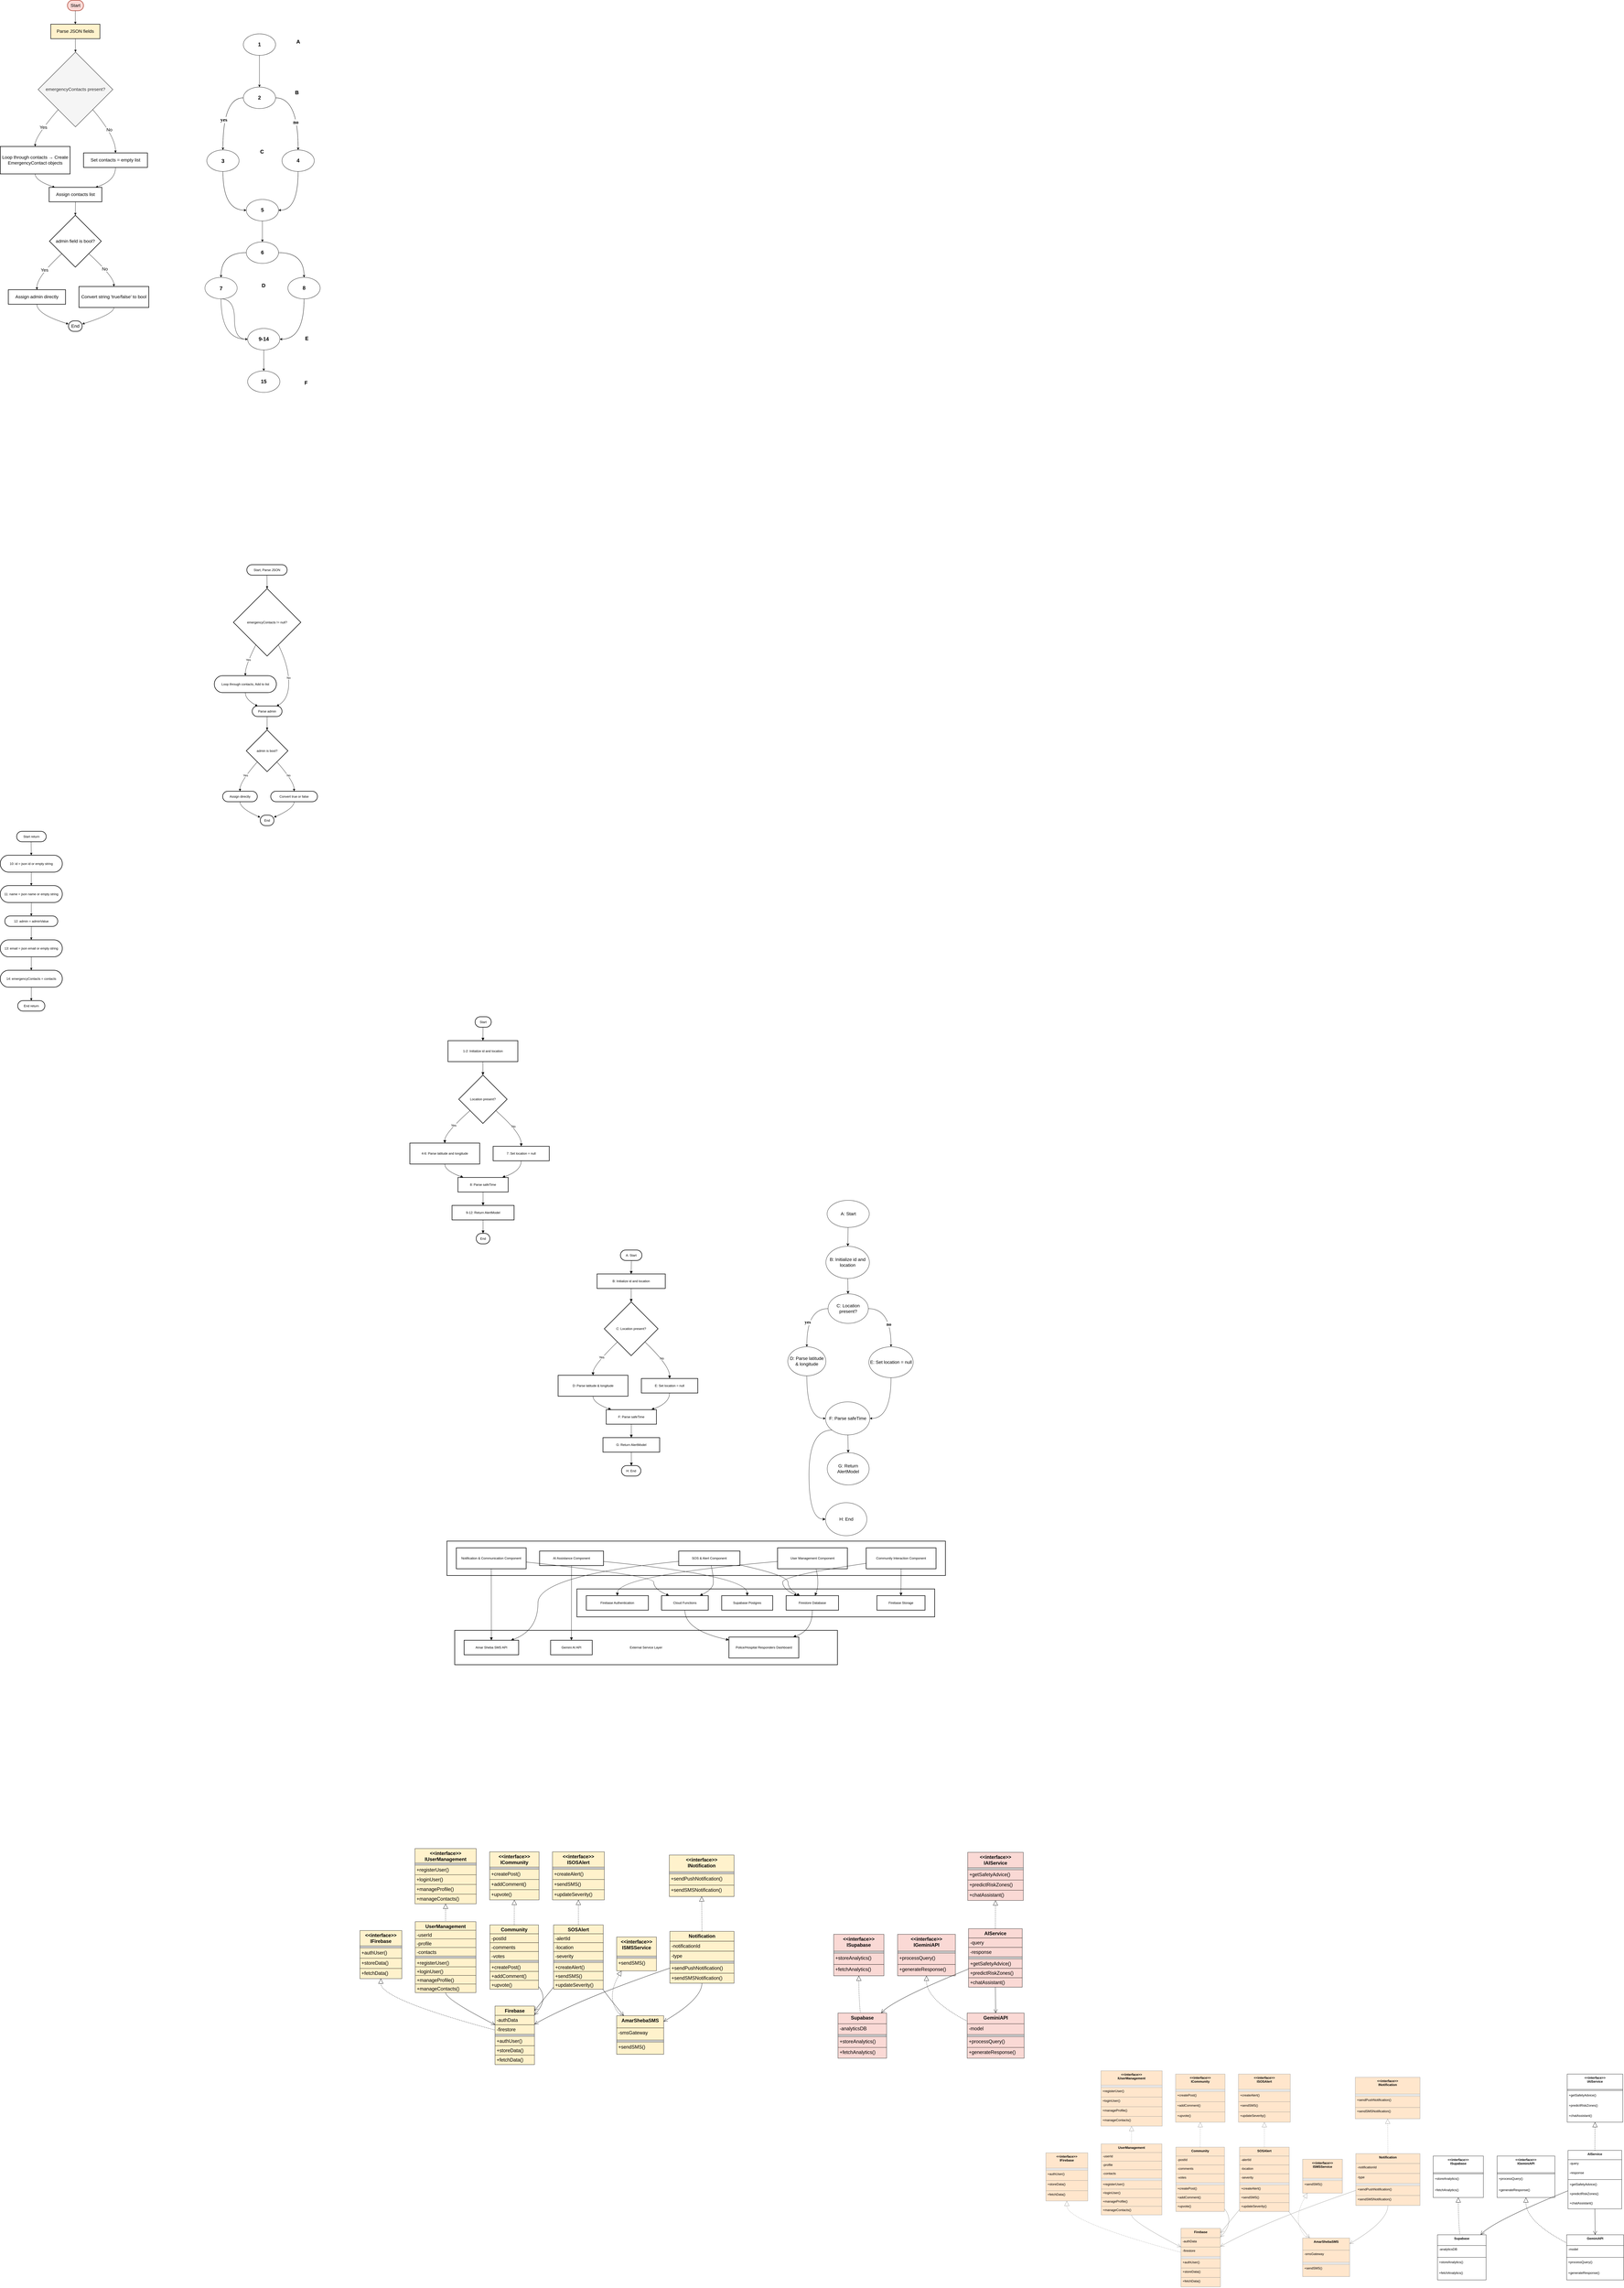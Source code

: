 <mxfile version="28.1.2">
  <diagram name="Page-1" id="5kRMEzWkfOCh0QtUAkuM">
    <mxGraphModel dx="2400" dy="2530" grid="0" gridSize="10" guides="1" tooltips="1" connect="1" arrows="1" fold="1" page="0" pageScale="1" pageWidth="1169" pageHeight="827" math="0" shadow="0">
      <root>
        <mxCell id="0" />
        <mxCell id="1" parent="0" />
        <mxCell id="aFogi0BsEwVAGJCy75Ek-1" value="Start" style="rounded=1;whiteSpace=wrap;arcSize=50;strokeWidth=2;fillColor=#fad9d5;strokeColor=#ae4132;fontSize=17;" parent="1" vertex="1">
          <mxGeometry x="270" y="20" width="60" height="39" as="geometry" />
        </mxCell>
        <mxCell id="aFogi0BsEwVAGJCy75Ek-2" value="Parse JSON fields" style="whiteSpace=wrap;strokeWidth=2;fillColor=#fff2cc;strokeColor=light-dark(#222220, #6d5100);fontSize=17;" parent="1" vertex="1">
          <mxGeometry x="208" y="109" width="183" height="54" as="geometry" />
        </mxCell>
        <mxCell id="aFogi0BsEwVAGJCy75Ek-3" value="emergencyContacts present?" style="rhombus;strokeWidth=2;whiteSpace=wrap;fillColor=#f5f5f5;fontColor=#333333;strokeColor=#666666;fontSize=17;" parent="1" vertex="1">
          <mxGeometry x="161" y="213" width="278" height="278" as="geometry" />
        </mxCell>
        <mxCell id="aFogi0BsEwVAGJCy75Ek-4" value="Loop through contacts → Create EmergencyContact objects" style="whiteSpace=wrap;strokeWidth=2;fontSize=17;" parent="1" vertex="1">
          <mxGeometry x="20" y="564" width="260" height="102" as="geometry" />
        </mxCell>
        <mxCell id="aFogi0BsEwVAGJCy75Ek-5" value="Set contacts = empty list" style="whiteSpace=wrap;strokeWidth=2;fontSize=17;" parent="1" vertex="1">
          <mxGeometry x="330" y="588" width="238" height="54" as="geometry" />
        </mxCell>
        <mxCell id="aFogi0BsEwVAGJCy75Ek-6" value="Assign contacts list" style="whiteSpace=wrap;strokeWidth=2;fontSize=17;" parent="1" vertex="1">
          <mxGeometry x="202" y="716" width="196" height="54" as="geometry" />
        </mxCell>
        <mxCell id="aFogi0BsEwVAGJCy75Ek-7" value="admin field is bool?" style="rhombus;strokeWidth=2;whiteSpace=wrap;fontSize=17;" parent="1" vertex="1">
          <mxGeometry x="203" y="820" width="193" height="193" as="geometry" />
        </mxCell>
        <mxCell id="aFogi0BsEwVAGJCy75Ek-8" value="Assign admin directly" style="whiteSpace=wrap;strokeWidth=2;fontSize=17;" parent="1" vertex="1">
          <mxGeometry x="50" y="1097" width="213" height="54" as="geometry" />
        </mxCell>
        <mxCell id="aFogi0BsEwVAGJCy75Ek-9" value="Convert string &#39;true/false&#39; to bool" style="whiteSpace=wrap;strokeWidth=2;fontSize=17;" parent="1" vertex="1">
          <mxGeometry x="313" y="1085" width="260" height="78" as="geometry" />
        </mxCell>
        <mxCell id="aFogi0BsEwVAGJCy75Ek-10" value="End" style="rounded=1;whiteSpace=wrap;arcSize=50;strokeWidth=2;fontSize=17;" parent="1" vertex="1">
          <mxGeometry x="274" y="1213" width="51" height="39" as="geometry" />
        </mxCell>
        <mxCell id="aFogi0BsEwVAGJCy75Ek-11" value="" style="curved=1;startArrow=none;endArrow=block;exitX=0.49;exitY=1;entryX=0.5;entryY=0;rounded=0;fontSize=17;" parent="1" source="aFogi0BsEwVAGJCy75Ek-1" target="aFogi0BsEwVAGJCy75Ek-2" edge="1">
          <mxGeometry relative="1" as="geometry">
            <Array as="points" />
          </mxGeometry>
        </mxCell>
        <mxCell id="aFogi0BsEwVAGJCy75Ek-12" value="" style="curved=1;startArrow=none;endArrow=block;exitX=0.5;exitY=1;entryX=0.5;entryY=0;rounded=0;fontSize=17;" parent="1" source="aFogi0BsEwVAGJCy75Ek-2" target="aFogi0BsEwVAGJCy75Ek-3" edge="1">
          <mxGeometry relative="1" as="geometry">
            <Array as="points" />
          </mxGeometry>
        </mxCell>
        <mxCell id="aFogi0BsEwVAGJCy75Ek-13" value="Yes" style="curved=1;startArrow=none;endArrow=block;exitX=0.07;exitY=1;entryX=0.5;entryY=0;rounded=0;fontSize=17;" parent="1" source="aFogi0BsEwVAGJCy75Ek-3" target="aFogi0BsEwVAGJCy75Ek-4" edge="1">
          <mxGeometry relative="1" as="geometry">
            <Array as="points">
              <mxPoint x="150" y="527" />
            </Array>
          </mxGeometry>
        </mxCell>
        <mxCell id="aFogi0BsEwVAGJCy75Ek-14" value="No" style="curved=1;startArrow=none;endArrow=block;exitX=0.93;exitY=1;entryX=0.5;entryY=-0.01;rounded=0;fontSize=17;" parent="1" source="aFogi0BsEwVAGJCy75Ek-3" target="aFogi0BsEwVAGJCy75Ek-5" edge="1">
          <mxGeometry relative="1" as="geometry">
            <Array as="points">
              <mxPoint x="449" y="527" />
            </Array>
          </mxGeometry>
        </mxCell>
        <mxCell id="aFogi0BsEwVAGJCy75Ek-15" value="" style="curved=1;startArrow=none;endArrow=block;exitX=0.5;exitY=1;entryX=0.1;entryY=-0.01;rounded=0;fontSize=17;" parent="1" source="aFogi0BsEwVAGJCy75Ek-4" target="aFogi0BsEwVAGJCy75Ek-6" edge="1">
          <mxGeometry relative="1" as="geometry">
            <Array as="points">
              <mxPoint x="150" y="691" />
            </Array>
          </mxGeometry>
        </mxCell>
        <mxCell id="aFogi0BsEwVAGJCy75Ek-16" value="" style="curved=1;startArrow=none;endArrow=block;exitX=0.5;exitY=0.99;entryX=0.89;entryY=-0.01;rounded=0;fontSize=17;" parent="1" source="aFogi0BsEwVAGJCy75Ek-5" target="aFogi0BsEwVAGJCy75Ek-6" edge="1">
          <mxGeometry relative="1" as="geometry">
            <Array as="points">
              <mxPoint x="449" y="691" />
            </Array>
          </mxGeometry>
        </mxCell>
        <mxCell id="aFogi0BsEwVAGJCy75Ek-17" value="" style="curved=1;startArrow=none;endArrow=block;exitX=0.5;exitY=0.99;entryX=0.5;entryY=0;rounded=0;fontSize=17;" parent="1" source="aFogi0BsEwVAGJCy75Ek-6" target="aFogi0BsEwVAGJCy75Ek-7" edge="1">
          <mxGeometry relative="1" as="geometry">
            <Array as="points" />
          </mxGeometry>
        </mxCell>
        <mxCell id="aFogi0BsEwVAGJCy75Ek-18" value="Yes" style="curved=1;startArrow=none;endArrow=block;exitX=0;exitY=0.96;entryX=0.5;entryY=0;rounded=0;fontSize=17;" parent="1" source="aFogi0BsEwVAGJCy75Ek-7" target="aFogi0BsEwVAGJCy75Ek-8" edge="1">
          <mxGeometry relative="1" as="geometry">
            <Array as="points">
              <mxPoint x="156" y="1049" />
            </Array>
          </mxGeometry>
        </mxCell>
        <mxCell id="aFogi0BsEwVAGJCy75Ek-19" value="No" style="curved=1;startArrow=none;endArrow=block;exitX=1;exitY=0.96;entryX=0.5;entryY=0;rounded=0;fontSize=17;" parent="1" source="aFogi0BsEwVAGJCy75Ek-7" target="aFogi0BsEwVAGJCy75Ek-9" edge="1">
          <mxGeometry relative="1" as="geometry">
            <Array as="points">
              <mxPoint x="443" y="1049" />
            </Array>
          </mxGeometry>
        </mxCell>
        <mxCell id="aFogi0BsEwVAGJCy75Ek-20" value="" style="curved=1;startArrow=none;endArrow=block;exitX=0.5;exitY=1;entryX=0;entryY=0.3;rounded=0;fontSize=17;" parent="1" source="aFogi0BsEwVAGJCy75Ek-8" target="aFogi0BsEwVAGJCy75Ek-10" edge="1">
          <mxGeometry relative="1" as="geometry">
            <Array as="points">
              <mxPoint x="156" y="1188" />
            </Array>
          </mxGeometry>
        </mxCell>
        <mxCell id="aFogi0BsEwVAGJCy75Ek-21" value="" style="curved=1;startArrow=none;endArrow=block;exitX=0.5;exitY=1;entryX=1;entryY=0.3;rounded=0;fontSize=17;" parent="1" source="aFogi0BsEwVAGJCy75Ek-9" target="aFogi0BsEwVAGJCy75Ek-10" edge="1">
          <mxGeometry relative="1" as="geometry">
            <Array as="points">
              <mxPoint x="443" y="1188" />
            </Array>
          </mxGeometry>
        </mxCell>
        <mxCell id="aFogi0BsEwVAGJCy75Ek-23" value="Start, Parse JSON" style="rounded=1;whiteSpace=wrap;arcSize=50;strokeWidth=2;" parent="1" vertex="1">
          <mxGeometry x="938" y="2120" width="150" height="39" as="geometry" />
        </mxCell>
        <mxCell id="aFogi0BsEwVAGJCy75Ek-24" value="emergencyContacts != null?" style="rhombus;strokeWidth=2;whiteSpace=wrap;" parent="1" vertex="1">
          <mxGeometry x="888" y="2209" width="251" height="251" as="geometry" />
        </mxCell>
        <mxCell id="aFogi0BsEwVAGJCy75Ek-25" value="Loop through contacts, Add to list" style="rounded=1;whiteSpace=wrap;arcSize=50;strokeWidth=2;" parent="1" vertex="1">
          <mxGeometry x="817" y="2533" width="231" height="63" as="geometry" />
        </mxCell>
        <mxCell id="aFogi0BsEwVAGJCy75Ek-26" value="Parse admin" style="rounded=1;whiteSpace=wrap;arcSize=50;strokeWidth=2;" parent="1" vertex="1">
          <mxGeometry x="958" y="2646" width="111" height="39" as="geometry" />
        </mxCell>
        <mxCell id="aFogi0BsEwVAGJCy75Ek-27" value="admin is bool?" style="rhombus;strokeWidth=2;whiteSpace=wrap;" parent="1" vertex="1">
          <mxGeometry x="936" y="2735" width="155" height="155" as="geometry" />
        </mxCell>
        <mxCell id="aFogi0BsEwVAGJCy75Ek-28" value="Assign directly" style="rounded=1;whiteSpace=wrap;arcSize=50;strokeWidth=2;" parent="1" vertex="1">
          <mxGeometry x="848" y="2963" width="129" height="39" as="geometry" />
        </mxCell>
        <mxCell id="aFogi0BsEwVAGJCy75Ek-29" value="Convert true or false" style="rounded=1;whiteSpace=wrap;arcSize=50;strokeWidth=2;" parent="1" vertex="1">
          <mxGeometry x="1027" y="2963" width="174" height="39" as="geometry" />
        </mxCell>
        <mxCell id="aFogi0BsEwVAGJCy75Ek-30" value="End" style="rounded=1;whiteSpace=wrap;arcSize=50;strokeWidth=2;" parent="1" vertex="1">
          <mxGeometry x="988" y="3052" width="51" height="39" as="geometry" />
        </mxCell>
        <mxCell id="aFogi0BsEwVAGJCy75Ek-31" value="" style="curved=1;startArrow=none;endArrow=block;exitX=0.5;exitY=1;entryX=0.5;entryY=0;rounded=0;" parent="1" source="aFogi0BsEwVAGJCy75Ek-23" target="aFogi0BsEwVAGJCy75Ek-24" edge="1">
          <mxGeometry relative="1" as="geometry">
            <Array as="points" />
          </mxGeometry>
        </mxCell>
        <mxCell id="aFogi0BsEwVAGJCy75Ek-32" value="Yes" style="curved=1;startArrow=none;endArrow=block;exitX=0.25;exitY=1;entryX=0.5;entryY=0;rounded=0;" parent="1" source="aFogi0BsEwVAGJCy75Ek-24" target="aFogi0BsEwVAGJCy75Ek-25" edge="1">
          <mxGeometry relative="1" as="geometry">
            <Array as="points">
              <mxPoint x="932" y="2497" />
            </Array>
          </mxGeometry>
        </mxCell>
        <mxCell id="aFogi0BsEwVAGJCy75Ek-33" value="" style="curved=1;startArrow=none;endArrow=block;exitX=0.5;exitY=1;entryX=0.18;entryY=0;rounded=0;" parent="1" source="aFogi0BsEwVAGJCy75Ek-25" target="aFogi0BsEwVAGJCy75Ek-26" edge="1">
          <mxGeometry relative="1" as="geometry">
            <Array as="points">
              <mxPoint x="932" y="2621" />
            </Array>
          </mxGeometry>
        </mxCell>
        <mxCell id="aFogi0BsEwVAGJCy75Ek-34" value="No" style="curved=1;startArrow=none;endArrow=block;exitX=0.75;exitY=1;entryX=0.82;entryY=0;rounded=0;" parent="1" source="aFogi0BsEwVAGJCy75Ek-24" target="aFogi0BsEwVAGJCy75Ek-26" edge="1">
          <mxGeometry relative="1" as="geometry">
            <Array as="points">
              <mxPoint x="1094" y="2497" />
              <mxPoint x="1094" y="2621" />
            </Array>
          </mxGeometry>
        </mxCell>
        <mxCell id="aFogi0BsEwVAGJCy75Ek-35" value="" style="curved=1;startArrow=none;endArrow=block;exitX=0.5;exitY=1;entryX=0.5;entryY=0;rounded=0;" parent="1" source="aFogi0BsEwVAGJCy75Ek-26" target="aFogi0BsEwVAGJCy75Ek-27" edge="1">
          <mxGeometry relative="1" as="geometry">
            <Array as="points" />
          </mxGeometry>
        </mxCell>
        <mxCell id="aFogi0BsEwVAGJCy75Ek-36" value="Yes" style="curved=1;startArrow=none;endArrow=block;exitX=0.06;exitY=1;entryX=0.5;entryY=0;rounded=0;" parent="1" source="aFogi0BsEwVAGJCy75Ek-27" target="aFogi0BsEwVAGJCy75Ek-28" edge="1">
          <mxGeometry relative="1" as="geometry">
            <Array as="points">
              <mxPoint x="913" y="2927" />
            </Array>
          </mxGeometry>
        </mxCell>
        <mxCell id="aFogi0BsEwVAGJCy75Ek-37" value="No" style="curved=1;startArrow=none;endArrow=block;exitX=0.94;exitY=1;entryX=0.5;entryY=0;rounded=0;" parent="1" source="aFogi0BsEwVAGJCy75Ek-27" target="aFogi0BsEwVAGJCy75Ek-29" edge="1">
          <mxGeometry relative="1" as="geometry">
            <Array as="points">
              <mxPoint x="1114" y="2927" />
            </Array>
          </mxGeometry>
        </mxCell>
        <mxCell id="aFogi0BsEwVAGJCy75Ek-38" value="" style="curved=1;startArrow=none;endArrow=block;exitX=0.5;exitY=1;entryX=0;entryY=0.21;rounded=0;" parent="1" source="aFogi0BsEwVAGJCy75Ek-28" target="aFogi0BsEwVAGJCy75Ek-30" edge="1">
          <mxGeometry relative="1" as="geometry">
            <Array as="points">
              <mxPoint x="913" y="3027" />
            </Array>
          </mxGeometry>
        </mxCell>
        <mxCell id="aFogi0BsEwVAGJCy75Ek-39" value="" style="curved=1;startArrow=none;endArrow=block;exitX=0.5;exitY=1;entryX=0.99;entryY=0.21;rounded=0;" parent="1" source="aFogi0BsEwVAGJCy75Ek-29" target="aFogi0BsEwVAGJCy75Ek-30" edge="1">
          <mxGeometry relative="1" as="geometry">
            <Array as="points">
              <mxPoint x="1114" y="3027" />
            </Array>
          </mxGeometry>
        </mxCell>
        <mxCell id="aFogi0BsEwVAGJCy75Ek-48" style="edgeStyle=orthogonalEdgeStyle;rounded=0;orthogonalLoop=1;jettySize=auto;html=1;fontSize=19;fontStyle=1" parent="1" source="aFogi0BsEwVAGJCy75Ek-41" target="aFogi0BsEwVAGJCy75Ek-42" edge="1">
          <mxGeometry relative="1" as="geometry" />
        </mxCell>
        <mxCell id="aFogi0BsEwVAGJCy75Ek-41" value="1" style="ellipse;whiteSpace=wrap;html=1;fontSize=19;fontStyle=1" parent="1" vertex="1">
          <mxGeometry x="925" y="145" width="120" height="80" as="geometry" />
        </mxCell>
        <mxCell id="aFogi0BsEwVAGJCy75Ek-51" style="edgeStyle=orthogonalEdgeStyle;rounded=0;orthogonalLoop=1;jettySize=auto;html=1;exitX=0;exitY=0.5;exitDx=0;exitDy=0;curved=1;fontSize=19;fontStyle=1" parent="1" source="aFogi0BsEwVAGJCy75Ek-42" target="aFogi0BsEwVAGJCy75Ek-43" edge="1">
          <mxGeometry relative="1" as="geometry" />
        </mxCell>
        <mxCell id="aFogi0BsEwVAGJCy75Ek-67" value="yes" style="edgeLabel;html=1;align=center;verticalAlign=middle;resizable=0;points=[];fontSize=19;fontStyle=1;fontFamily=Verdana;" parent="aFogi0BsEwVAGJCy75Ek-51" vertex="1" connectable="0">
          <mxGeometry x="0.172" y="3" relative="1" as="geometry">
            <mxPoint as="offset" />
          </mxGeometry>
        </mxCell>
        <mxCell id="aFogi0BsEwVAGJCy75Ek-52" style="edgeStyle=orthogonalEdgeStyle;rounded=0;orthogonalLoop=1;jettySize=auto;html=1;exitX=1;exitY=0.5;exitDx=0;exitDy=0;curved=1;fontSize=19;fontStyle=1" parent="1" source="aFogi0BsEwVAGJCy75Ek-42" target="aFogi0BsEwVAGJCy75Ek-49" edge="1">
          <mxGeometry relative="1" as="geometry" />
        </mxCell>
        <mxCell id="aFogi0BsEwVAGJCy75Ek-68" value="no" style="edgeLabel;html=1;align=center;verticalAlign=middle;resizable=0;points=[];fontSize=19;fontStyle=1;fontFamily=Verdana;" parent="aFogi0BsEwVAGJCy75Ek-52" vertex="1" connectable="0">
          <mxGeometry x="0.253" y="-15" relative="1" as="geometry">
            <mxPoint x="6" y="1" as="offset" />
          </mxGeometry>
        </mxCell>
        <mxCell id="aFogi0BsEwVAGJCy75Ek-42" value="2" style="ellipse;whiteSpace=wrap;html=1;fontSize=19;fontStyle=1" parent="1" vertex="1">
          <mxGeometry x="925" y="343" width="120" height="80" as="geometry" />
        </mxCell>
        <mxCell id="aFogi0BsEwVAGJCy75Ek-53" style="edgeStyle=orthogonalEdgeStyle;rounded=0;orthogonalLoop=1;jettySize=auto;html=1;entryX=0;entryY=0.5;entryDx=0;entryDy=0;curved=1;exitX=0.5;exitY=1;exitDx=0;exitDy=0;fontSize=19;fontStyle=1" parent="1" source="aFogi0BsEwVAGJCy75Ek-43" target="aFogi0BsEwVAGJCy75Ek-50" edge="1">
          <mxGeometry relative="1" as="geometry" />
        </mxCell>
        <mxCell id="aFogi0BsEwVAGJCy75Ek-43" value="3" style="ellipse;whiteSpace=wrap;html=1;fontSize=20;fontStyle=1" parent="1" vertex="1">
          <mxGeometry x="789" y="577" width="120" height="80" as="geometry" />
        </mxCell>
        <mxCell id="aFogi0BsEwVAGJCy75Ek-54" style="edgeStyle=orthogonalEdgeStyle;rounded=0;orthogonalLoop=1;jettySize=auto;html=1;entryX=1;entryY=0.5;entryDx=0;entryDy=0;curved=1;exitX=0.5;exitY=1;exitDx=0;exitDy=0;fontSize=19;fontStyle=1" parent="1" source="aFogi0BsEwVAGJCy75Ek-49" target="aFogi0BsEwVAGJCy75Ek-50" edge="1">
          <mxGeometry relative="1" as="geometry" />
        </mxCell>
        <mxCell id="aFogi0BsEwVAGJCy75Ek-49" value="4" style="ellipse;whiteSpace=wrap;html=1;fontSize=19;fontStyle=1" parent="1" vertex="1">
          <mxGeometry x="1069" y="577" width="120" height="80" as="geometry" />
        </mxCell>
        <mxCell id="aFogi0BsEwVAGJCy75Ek-64" style="edgeStyle=orthogonalEdgeStyle;rounded=0;orthogonalLoop=1;jettySize=auto;html=1;fontSize=19;fontStyle=1" parent="1" source="aFogi0BsEwVAGJCy75Ek-50" target="aFogi0BsEwVAGJCy75Ek-63" edge="1">
          <mxGeometry relative="1" as="geometry" />
        </mxCell>
        <mxCell id="aFogi0BsEwVAGJCy75Ek-50" value="5" style="ellipse;whiteSpace=wrap;html=1;fontSize=19;fontStyle=1" parent="1" vertex="1">
          <mxGeometry x="936" y="761" width="120" height="80" as="geometry" />
        </mxCell>
        <mxCell id="aFogi0BsEwVAGJCy75Ek-83" style="edgeStyle=orthogonalEdgeStyle;rounded=0;orthogonalLoop=1;jettySize=auto;html=1;entryX=0.5;entryY=0;entryDx=0;entryDy=0;fontSize=19;fontStyle=1" parent="1" source="aFogi0BsEwVAGJCy75Ek-56" target="aFogi0BsEwVAGJCy75Ek-82" edge="1">
          <mxGeometry relative="1" as="geometry" />
        </mxCell>
        <mxCell id="aFogi0BsEwVAGJCy75Ek-56" value="9-14" style="ellipse;whiteSpace=wrap;html=1;fontSize=19;fontStyle=1" parent="1" vertex="1">
          <mxGeometry x="941" y="1241" width="120" height="80" as="geometry" />
        </mxCell>
        <mxCell id="aFogi0BsEwVAGJCy75Ek-62" style="edgeStyle=orthogonalEdgeStyle;rounded=0;orthogonalLoop=1;jettySize=auto;html=1;exitX=0.5;exitY=1;exitDx=0;exitDy=0;entryX=1;entryY=0.5;entryDx=0;entryDy=0;curved=1;fontSize=19;fontStyle=1" parent="1" source="aFogi0BsEwVAGJCy75Ek-57" target="aFogi0BsEwVAGJCy75Ek-56" edge="1">
          <mxGeometry relative="1" as="geometry" />
        </mxCell>
        <mxCell id="aFogi0BsEwVAGJCy75Ek-57" value="8" style="ellipse;whiteSpace=wrap;html=1;fontSize=19;fontStyle=1" parent="1" vertex="1">
          <mxGeometry x="1091" y="1051" width="120" height="80" as="geometry" />
        </mxCell>
        <mxCell id="aFogi0BsEwVAGJCy75Ek-61" style="edgeStyle=orthogonalEdgeStyle;rounded=0;orthogonalLoop=1;jettySize=auto;html=1;exitX=0.5;exitY=1;exitDx=0;exitDy=0;entryX=0;entryY=0.5;entryDx=0;entryDy=0;curved=1;fontSize=19;fontStyle=1" parent="1" source="aFogi0BsEwVAGJCy75Ek-58" target="aFogi0BsEwVAGJCy75Ek-56" edge="1">
          <mxGeometry relative="1" as="geometry" />
        </mxCell>
        <mxCell id="aFogi0BsEwVAGJCy75Ek-58" value="7" style="ellipse;whiteSpace=wrap;html=1;fontSize=20;fontStyle=1" parent="1" vertex="1">
          <mxGeometry x="782" y="1051" width="120" height="80" as="geometry" />
        </mxCell>
        <mxCell id="aFogi0BsEwVAGJCy75Ek-65" style="edgeStyle=orthogonalEdgeStyle;rounded=0;orthogonalLoop=1;jettySize=auto;html=1;exitX=0;exitY=0.5;exitDx=0;exitDy=0;curved=1;fontSize=19;fontStyle=1" parent="1" source="aFogi0BsEwVAGJCy75Ek-63" target="aFogi0BsEwVAGJCy75Ek-58" edge="1">
          <mxGeometry relative="1" as="geometry" />
        </mxCell>
        <mxCell id="aFogi0BsEwVAGJCy75Ek-66" style="edgeStyle=orthogonalEdgeStyle;rounded=0;orthogonalLoop=1;jettySize=auto;html=1;exitX=1;exitY=0.5;exitDx=0;exitDy=0;curved=1;fontSize=19;fontStyle=1" parent="1" source="aFogi0BsEwVAGJCy75Ek-63" target="aFogi0BsEwVAGJCy75Ek-57" edge="1">
          <mxGeometry relative="1" as="geometry" />
        </mxCell>
        <mxCell id="aFogi0BsEwVAGJCy75Ek-63" value="6" style="ellipse;whiteSpace=wrap;html=1;fontSize=19;fontStyle=1" parent="1" vertex="1">
          <mxGeometry x="936" y="919" width="120" height="80" as="geometry" />
        </mxCell>
        <mxCell id="aFogi0BsEwVAGJCy75Ek-69" value="Start return" style="rounded=1;whiteSpace=wrap;arcSize=50;strokeWidth=2;" parent="1" vertex="1">
          <mxGeometry x="81" y="3112" width="110" height="39" as="geometry" />
        </mxCell>
        <mxCell id="aFogi0BsEwVAGJCy75Ek-70" value="10: id = json id or empty string" style="rounded=1;whiteSpace=wrap;arcSize=50;strokeWidth=2;" parent="1" vertex="1">
          <mxGeometry x="20" y="3201" width="231" height="63" as="geometry" />
        </mxCell>
        <mxCell id="aFogi0BsEwVAGJCy75Ek-71" value="11: name = json name or empty string" style="rounded=1;whiteSpace=wrap;arcSize=50;strokeWidth=2;" parent="1" vertex="1">
          <mxGeometry x="20" y="3314" width="231" height="63" as="geometry" />
        </mxCell>
        <mxCell id="aFogi0BsEwVAGJCy75Ek-72" value="12: admin = adminValue" style="rounded=1;whiteSpace=wrap;arcSize=50;strokeWidth=2;" parent="1" vertex="1">
          <mxGeometry x="37" y="3427" width="197" height="39" as="geometry" />
        </mxCell>
        <mxCell id="aFogi0BsEwVAGJCy75Ek-73" value="13: email = json email or empty string" style="rounded=1;whiteSpace=wrap;arcSize=50;strokeWidth=2;" parent="1" vertex="1">
          <mxGeometry x="20" y="3516" width="231" height="63" as="geometry" />
        </mxCell>
        <mxCell id="aFogi0BsEwVAGJCy75Ek-74" value="14: emergencyContacts = contacts" style="rounded=1;whiteSpace=wrap;arcSize=50;strokeWidth=2;" parent="1" vertex="1">
          <mxGeometry x="20" y="3629" width="231" height="63" as="geometry" />
        </mxCell>
        <mxCell id="aFogi0BsEwVAGJCy75Ek-75" value="End return" style="rounded=1;whiteSpace=wrap;arcSize=50;strokeWidth=2;" parent="1" vertex="1">
          <mxGeometry x="85" y="3742" width="101" height="39" as="geometry" />
        </mxCell>
        <mxCell id="aFogi0BsEwVAGJCy75Ek-76" value="" style="curved=1;startArrow=none;endArrow=block;exitX=0.49;exitY=1;entryX=0.5;entryY=0;rounded=0;" parent="1" source="aFogi0BsEwVAGJCy75Ek-69" target="aFogi0BsEwVAGJCy75Ek-70" edge="1">
          <mxGeometry relative="1" as="geometry">
            <Array as="points" />
          </mxGeometry>
        </mxCell>
        <mxCell id="aFogi0BsEwVAGJCy75Ek-77" value="" style="curved=1;startArrow=none;endArrow=block;exitX=0.5;exitY=1;entryX=0.5;entryY=0;rounded=0;" parent="1" source="aFogi0BsEwVAGJCy75Ek-70" target="aFogi0BsEwVAGJCy75Ek-71" edge="1">
          <mxGeometry relative="1" as="geometry">
            <Array as="points" />
          </mxGeometry>
        </mxCell>
        <mxCell id="aFogi0BsEwVAGJCy75Ek-78" value="" style="curved=1;startArrow=none;endArrow=block;exitX=0.5;exitY=1;entryX=0.5;entryY=0;rounded=0;" parent="1" source="aFogi0BsEwVAGJCy75Ek-71" target="aFogi0BsEwVAGJCy75Ek-72" edge="1">
          <mxGeometry relative="1" as="geometry">
            <Array as="points" />
          </mxGeometry>
        </mxCell>
        <mxCell id="aFogi0BsEwVAGJCy75Ek-79" value="" style="curved=1;startArrow=none;endArrow=block;exitX=0.5;exitY=1;entryX=0.5;entryY=0;rounded=0;" parent="1" source="aFogi0BsEwVAGJCy75Ek-72" target="aFogi0BsEwVAGJCy75Ek-73" edge="1">
          <mxGeometry relative="1" as="geometry">
            <Array as="points" />
          </mxGeometry>
        </mxCell>
        <mxCell id="aFogi0BsEwVAGJCy75Ek-80" value="" style="curved=1;startArrow=none;endArrow=block;exitX=0.5;exitY=1;entryX=0.5;entryY=0;rounded=0;" parent="1" source="aFogi0BsEwVAGJCy75Ek-73" target="aFogi0BsEwVAGJCy75Ek-74" edge="1">
          <mxGeometry relative="1" as="geometry">
            <Array as="points" />
          </mxGeometry>
        </mxCell>
        <mxCell id="aFogi0BsEwVAGJCy75Ek-81" value="" style="curved=1;startArrow=none;endArrow=block;exitX=0.5;exitY=1;entryX=0.5;entryY=0;rounded=0;" parent="1" source="aFogi0BsEwVAGJCy75Ek-74" target="aFogi0BsEwVAGJCy75Ek-75" edge="1">
          <mxGeometry relative="1" as="geometry">
            <Array as="points" />
          </mxGeometry>
        </mxCell>
        <mxCell id="aFogi0BsEwVAGJCy75Ek-82" value="15" style="ellipse;whiteSpace=wrap;html=1;fontSize=19;fontStyle=1" parent="1" vertex="1">
          <mxGeometry x="941" y="1399" width="120" height="80" as="geometry" />
        </mxCell>
        <mxCell id="aFogi0BsEwVAGJCy75Ek-84" value="A" style="text;html=1;align=center;verticalAlign=middle;resizable=0;points=[];autosize=1;strokeColor=none;fillColor=none;fontSize=19;fontStyle=1" parent="1" vertex="1">
          <mxGeometry x="1113.5" y="157" width="31" height="35" as="geometry" />
        </mxCell>
        <mxCell id="aFogi0BsEwVAGJCy75Ek-85" value="B" style="text;html=1;align=center;verticalAlign=middle;resizable=0;points=[];autosize=1;strokeColor=none;fillColor=none;fontSize=19;fontStyle=1" parent="1" vertex="1">
          <mxGeometry x="1108" y="346" width="31" height="35" as="geometry" />
        </mxCell>
        <mxCell id="aFogi0BsEwVAGJCy75Ek-86" value="C" style="text;html=1;align=center;verticalAlign=middle;resizable=0;points=[];autosize=1;strokeColor=none;fillColor=none;fontSize=19;fontStyle=1" parent="1" vertex="1">
          <mxGeometry x="978" y="566" width="32" height="35" as="geometry" />
        </mxCell>
        <mxCell id="aFogi0BsEwVAGJCy75Ek-87" value="D" style="text;html=1;align=center;verticalAlign=middle;resizable=0;points=[];autosize=1;strokeColor=none;fillColor=none;fontSize=19;fontStyle=1" parent="1" vertex="1">
          <mxGeometry x="983.5" y="1064" width="32" height="35" as="geometry" />
        </mxCell>
        <mxCell id="aFogi0BsEwVAGJCy75Ek-88" value="E" style="text;html=1;align=center;verticalAlign=middle;resizable=0;points=[];autosize=1;strokeColor=none;fillColor=none;fontSize=19;fontStyle=1" parent="1" vertex="1">
          <mxGeometry x="1145" y="1261" width="31" height="35" as="geometry" />
        </mxCell>
        <mxCell id="aFogi0BsEwVAGJCy75Ek-89" value="F" style="text;html=1;align=center;verticalAlign=middle;resizable=0;points=[];autosize=1;strokeColor=none;fillColor=none;fontSize=19;fontStyle=1" parent="1" vertex="1">
          <mxGeometry x="1142.5" y="1426" width="30" height="35" as="geometry" />
        </mxCell>
        <mxCell id="4RRr2_KGu84OIGDmqZHm-1" value="Start" style="rounded=1;whiteSpace=wrap;arcSize=50;strokeWidth=2;" vertex="1" parent="1">
          <mxGeometry x="1788" y="3802" width="60" height="39" as="geometry" />
        </mxCell>
        <mxCell id="4RRr2_KGu84OIGDmqZHm-2" value="1-2: Initialize id and location" style="whiteSpace=wrap;strokeWidth=2;" vertex="1" parent="1">
          <mxGeometry x="1687" y="3891" width="260" height="78" as="geometry" />
        </mxCell>
        <mxCell id="4RRr2_KGu84OIGDmqZHm-3" value="Location present?" style="rhombus;strokeWidth=2;whiteSpace=wrap;" vertex="1" parent="1">
          <mxGeometry x="1727" y="4019" width="180" height="180" as="geometry" />
        </mxCell>
        <mxCell id="4RRr2_KGu84OIGDmqZHm-4" value="4-6: Parse latitude and longitude" style="whiteSpace=wrap;strokeWidth=2;" vertex="1" parent="1">
          <mxGeometry x="1545" y="4272" width="260" height="78" as="geometry" />
        </mxCell>
        <mxCell id="4RRr2_KGu84OIGDmqZHm-5" value="7: Set location = null" style="whiteSpace=wrap;strokeWidth=2;" vertex="1" parent="1">
          <mxGeometry x="1855" y="4284" width="209" height="54" as="geometry" />
        </mxCell>
        <mxCell id="4RRr2_KGu84OIGDmqZHm-6" value="8: Parse safeTime" style="whiteSpace=wrap;strokeWidth=2;" vertex="1" parent="1">
          <mxGeometry x="1724" y="4400" width="187" height="54" as="geometry" />
        </mxCell>
        <mxCell id="4RRr2_KGu84OIGDmqZHm-7" value="9-12: Return AlertModel" style="whiteSpace=wrap;strokeWidth=2;" vertex="1" parent="1">
          <mxGeometry x="1702" y="4504" width="231" height="54" as="geometry" />
        </mxCell>
        <mxCell id="4RRr2_KGu84OIGDmqZHm-8" value="End" style="rounded=1;whiteSpace=wrap;arcSize=50;strokeWidth=2;" vertex="1" parent="1">
          <mxGeometry x="1792" y="4608" width="51" height="39" as="geometry" />
        </mxCell>
        <mxCell id="4RRr2_KGu84OIGDmqZHm-9" value="" style="curved=1;startArrow=none;endArrow=block;exitX=0.49;exitY=1;entryX=0.5;entryY=0;rounded=0;fontSize=12;startSize=8;endSize=8;" edge="1" parent="1" source="4RRr2_KGu84OIGDmqZHm-1" target="4RRr2_KGu84OIGDmqZHm-2">
          <mxGeometry relative="1" as="geometry">
            <Array as="points" />
          </mxGeometry>
        </mxCell>
        <mxCell id="4RRr2_KGu84OIGDmqZHm-10" value="" style="curved=1;startArrow=none;endArrow=block;exitX=0.5;exitY=1;entryX=0.5;entryY=0;rounded=0;fontSize=12;startSize=8;endSize=8;" edge="1" parent="1" source="4RRr2_KGu84OIGDmqZHm-2" target="4RRr2_KGu84OIGDmqZHm-3">
          <mxGeometry relative="1" as="geometry">
            <Array as="points" />
          </mxGeometry>
        </mxCell>
        <mxCell id="4RRr2_KGu84OIGDmqZHm-11" value="Yes" style="curved=1;startArrow=none;endArrow=block;exitX=0;exitY=0.94;entryX=0.5;entryY=0;rounded=0;fontSize=12;startSize=8;endSize=8;" edge="1" parent="1" source="4RRr2_KGu84OIGDmqZHm-3" target="4RRr2_KGu84OIGDmqZHm-4">
          <mxGeometry relative="1" as="geometry">
            <Array as="points">
              <mxPoint x="1675" y="4235" />
            </Array>
          </mxGeometry>
        </mxCell>
        <mxCell id="4RRr2_KGu84OIGDmqZHm-12" value="No" style="curved=1;startArrow=none;endArrow=block;exitX=1;exitY=0.94;entryX=0.5;entryY=-0.01;rounded=0;fontSize=12;startSize=8;endSize=8;" edge="1" parent="1" source="4RRr2_KGu84OIGDmqZHm-3" target="4RRr2_KGu84OIGDmqZHm-5">
          <mxGeometry relative="1" as="geometry">
            <Array as="points">
              <mxPoint x="1960" y="4235" />
            </Array>
          </mxGeometry>
        </mxCell>
        <mxCell id="4RRr2_KGu84OIGDmqZHm-13" value="" style="curved=1;startArrow=none;endArrow=block;exitX=0.5;exitY=1;entryX=0.1;entryY=-0.01;rounded=0;fontSize=12;startSize=8;endSize=8;" edge="1" parent="1" source="4RRr2_KGu84OIGDmqZHm-4" target="4RRr2_KGu84OIGDmqZHm-6">
          <mxGeometry relative="1" as="geometry">
            <Array as="points">
              <mxPoint x="1675" y="4375" />
            </Array>
          </mxGeometry>
        </mxCell>
        <mxCell id="4RRr2_KGu84OIGDmqZHm-14" value="" style="curved=1;startArrow=none;endArrow=block;exitX=0.5;exitY=0.99;entryX=0.89;entryY=-0.01;rounded=0;fontSize=12;startSize=8;endSize=8;" edge="1" parent="1" source="4RRr2_KGu84OIGDmqZHm-5" target="4RRr2_KGu84OIGDmqZHm-6">
          <mxGeometry relative="1" as="geometry">
            <Array as="points">
              <mxPoint x="1960" y="4375" />
            </Array>
          </mxGeometry>
        </mxCell>
        <mxCell id="4RRr2_KGu84OIGDmqZHm-15" value="" style="curved=1;startArrow=none;endArrow=block;exitX=0.5;exitY=0.99;entryX=0.5;entryY=-0.01;rounded=0;fontSize=12;startSize=8;endSize=8;" edge="1" parent="1" source="4RRr2_KGu84OIGDmqZHm-6" target="4RRr2_KGu84OIGDmqZHm-7">
          <mxGeometry relative="1" as="geometry">
            <Array as="points" />
          </mxGeometry>
        </mxCell>
        <mxCell id="4RRr2_KGu84OIGDmqZHm-16" value="" style="curved=1;startArrow=none;endArrow=block;exitX=0.5;exitY=0.99;entryX=0.5;entryY=-0.01;rounded=0;fontSize=12;startSize=8;endSize=8;" edge="1" parent="1" source="4RRr2_KGu84OIGDmqZHm-7" target="4RRr2_KGu84OIGDmqZHm-8">
          <mxGeometry relative="1" as="geometry">
            <Array as="points" />
          </mxGeometry>
        </mxCell>
        <mxCell id="4RRr2_KGu84OIGDmqZHm-17" value="A: Start" style="rounded=1;whiteSpace=wrap;arcSize=50;strokeWidth=2;" vertex="1" parent="1">
          <mxGeometry x="2329" y="4670" width="80" height="39" as="geometry" />
        </mxCell>
        <mxCell id="4RRr2_KGu84OIGDmqZHm-18" value="B: Initialize id and location" style="whiteSpace=wrap;strokeWidth=2;" vertex="1" parent="1">
          <mxGeometry x="2242" y="4759" width="254" height="54" as="geometry" />
        </mxCell>
        <mxCell id="4RRr2_KGu84OIGDmqZHm-19" value="C: Location present?" style="rhombus;strokeWidth=2;whiteSpace=wrap;" vertex="1" parent="1">
          <mxGeometry x="2269" y="4863" width="200" height="200" as="geometry" />
        </mxCell>
        <mxCell id="4RRr2_KGu84OIGDmqZHm-20" value="D: Parse latitude &amp; longitude" style="whiteSpace=wrap;strokeWidth=2;" vertex="1" parent="1">
          <mxGeometry x="2097" y="5136" width="260" height="78" as="geometry" />
        </mxCell>
        <mxCell id="4RRr2_KGu84OIGDmqZHm-21" value="E: Set location = null" style="whiteSpace=wrap;strokeWidth=2;" vertex="1" parent="1">
          <mxGeometry x="2407" y="5148" width="210" height="54" as="geometry" />
        </mxCell>
        <mxCell id="4RRr2_KGu84OIGDmqZHm-22" value="F: Parse safeTime" style="whiteSpace=wrap;strokeWidth=2;" vertex="1" parent="1">
          <mxGeometry x="2276" y="5264" width="187" height="54" as="geometry" />
        </mxCell>
        <mxCell id="4RRr2_KGu84OIGDmqZHm-23" value="G: Return AlertModel" style="whiteSpace=wrap;strokeWidth=2;" vertex="1" parent="1">
          <mxGeometry x="2264" y="5368" width="211" height="54" as="geometry" />
        </mxCell>
        <mxCell id="4RRr2_KGu84OIGDmqZHm-24" value="H: End" style="rounded=1;whiteSpace=wrap;arcSize=50;strokeWidth=2;" vertex="1" parent="1">
          <mxGeometry x="2333" y="5472" width="72" height="39" as="geometry" />
        </mxCell>
        <mxCell id="4RRr2_KGu84OIGDmqZHm-25" value="" style="curved=1;startArrow=none;endArrow=block;exitX=0.51;exitY=1;entryX=0.5;entryY=0;rounded=0;fontSize=12;startSize=8;endSize=8;" edge="1" parent="1" source="4RRr2_KGu84OIGDmqZHm-17" target="4RRr2_KGu84OIGDmqZHm-18">
          <mxGeometry relative="1" as="geometry">
            <Array as="points" />
          </mxGeometry>
        </mxCell>
        <mxCell id="4RRr2_KGu84OIGDmqZHm-26" value="" style="curved=1;startArrow=none;endArrow=block;exitX=0.5;exitY=1;entryX=0.5;entryY=0;rounded=0;fontSize=12;startSize=8;endSize=8;" edge="1" parent="1" source="4RRr2_KGu84OIGDmqZHm-18" target="4RRr2_KGu84OIGDmqZHm-19">
          <mxGeometry relative="1" as="geometry">
            <Array as="points" />
          </mxGeometry>
        </mxCell>
        <mxCell id="4RRr2_KGu84OIGDmqZHm-27" value="Yes" style="curved=1;startArrow=none;endArrow=block;exitX=0;exitY=0.98;entryX=0.5;entryY=0;rounded=0;fontSize=12;startSize=8;endSize=8;" edge="1" parent="1" source="4RRr2_KGu84OIGDmqZHm-19" target="4RRr2_KGu84OIGDmqZHm-20">
          <mxGeometry relative="1" as="geometry">
            <Array as="points">
              <mxPoint x="2227" y="5100" />
            </Array>
          </mxGeometry>
        </mxCell>
        <mxCell id="4RRr2_KGu84OIGDmqZHm-28" value="No" style="curved=1;startArrow=none;endArrow=block;exitX=1;exitY=0.98;entryX=0.5;entryY=0;rounded=0;fontSize=12;startSize=8;endSize=8;" edge="1" parent="1" source="4RRr2_KGu84OIGDmqZHm-19" target="4RRr2_KGu84OIGDmqZHm-21">
          <mxGeometry relative="1" as="geometry">
            <Array as="points">
              <mxPoint x="2512" y="5100" />
            </Array>
          </mxGeometry>
        </mxCell>
        <mxCell id="4RRr2_KGu84OIGDmqZHm-29" value="" style="curved=1;startArrow=none;endArrow=block;exitX=0.5;exitY=1;entryX=0.1;entryY=0;rounded=0;fontSize=12;startSize=8;endSize=8;" edge="1" parent="1" source="4RRr2_KGu84OIGDmqZHm-20" target="4RRr2_KGu84OIGDmqZHm-22">
          <mxGeometry relative="1" as="geometry">
            <Array as="points">
              <mxPoint x="2227" y="5239" />
            </Array>
          </mxGeometry>
        </mxCell>
        <mxCell id="4RRr2_KGu84OIGDmqZHm-30" value="" style="curved=1;startArrow=none;endArrow=block;exitX=0.5;exitY=1;entryX=0.9;entryY=0;rounded=0;fontSize=12;startSize=8;endSize=8;" edge="1" parent="1" source="4RRr2_KGu84OIGDmqZHm-21" target="4RRr2_KGu84OIGDmqZHm-22">
          <mxGeometry relative="1" as="geometry">
            <Array as="points">
              <mxPoint x="2512" y="5239" />
            </Array>
          </mxGeometry>
        </mxCell>
        <mxCell id="4RRr2_KGu84OIGDmqZHm-31" value="" style="curved=1;startArrow=none;endArrow=block;exitX=0.5;exitY=1;entryX=0.5;entryY=0;rounded=0;fontSize=12;startSize=8;endSize=8;" edge="1" parent="1" source="4RRr2_KGu84OIGDmqZHm-22" target="4RRr2_KGu84OIGDmqZHm-23">
          <mxGeometry relative="1" as="geometry">
            <Array as="points" />
          </mxGeometry>
        </mxCell>
        <mxCell id="4RRr2_KGu84OIGDmqZHm-32" value="" style="curved=1;startArrow=none;endArrow=block;exitX=0.5;exitY=1;entryX=0.51;entryY=0;rounded=0;fontSize=12;startSize=8;endSize=8;" edge="1" parent="1" source="4RRr2_KGu84OIGDmqZHm-23" target="4RRr2_KGu84OIGDmqZHm-24">
          <mxGeometry relative="1" as="geometry">
            <Array as="points" />
          </mxGeometry>
        </mxCell>
        <mxCell id="4RRr2_KGu84OIGDmqZHm-34" style="edgeStyle=orthogonalEdgeStyle;rounded=0;orthogonalLoop=1;jettySize=auto;html=1;fontSize=19;fontStyle=1" edge="1" parent="1" source="4RRr2_KGu84OIGDmqZHm-35" target="4RRr2_KGu84OIGDmqZHm-40">
          <mxGeometry relative="1" as="geometry" />
        </mxCell>
        <mxCell id="4RRr2_KGu84OIGDmqZHm-35" value="1" style="ellipse;whiteSpace=wrap;html=1;fontSize=19;fontStyle=1" vertex="1" parent="1">
          <mxGeometry x="925" y="145" width="120" height="80" as="geometry" />
        </mxCell>
        <mxCell id="4RRr2_KGu84OIGDmqZHm-36" style="edgeStyle=orthogonalEdgeStyle;rounded=0;orthogonalLoop=1;jettySize=auto;html=1;exitX=0;exitY=0.5;exitDx=0;exitDy=0;curved=1;fontSize=19;fontStyle=1" edge="1" parent="1" source="4RRr2_KGu84OIGDmqZHm-40" target="4RRr2_KGu84OIGDmqZHm-42">
          <mxGeometry relative="1" as="geometry" />
        </mxCell>
        <mxCell id="4RRr2_KGu84OIGDmqZHm-37" value="yes" style="edgeLabel;html=1;align=center;verticalAlign=middle;resizable=0;points=[];fontSize=19;fontStyle=1;fontFamily=Verdana;" vertex="1" connectable="0" parent="4RRr2_KGu84OIGDmqZHm-36">
          <mxGeometry x="0.172" y="3" relative="1" as="geometry">
            <mxPoint as="offset" />
          </mxGeometry>
        </mxCell>
        <mxCell id="4RRr2_KGu84OIGDmqZHm-38" style="edgeStyle=orthogonalEdgeStyle;rounded=0;orthogonalLoop=1;jettySize=auto;html=1;exitX=1;exitY=0.5;exitDx=0;exitDy=0;curved=1;fontSize=19;fontStyle=1" edge="1" parent="1" source="4RRr2_KGu84OIGDmqZHm-40" target="4RRr2_KGu84OIGDmqZHm-44">
          <mxGeometry relative="1" as="geometry" />
        </mxCell>
        <mxCell id="4RRr2_KGu84OIGDmqZHm-39" value="no" style="edgeLabel;html=1;align=center;verticalAlign=middle;resizable=0;points=[];fontSize=19;fontStyle=1;fontFamily=Verdana;" vertex="1" connectable="0" parent="4RRr2_KGu84OIGDmqZHm-38">
          <mxGeometry x="0.253" y="-15" relative="1" as="geometry">
            <mxPoint x="6" y="1" as="offset" />
          </mxGeometry>
        </mxCell>
        <mxCell id="4RRr2_KGu84OIGDmqZHm-40" value="2" style="ellipse;whiteSpace=wrap;html=1;fontSize=19;fontStyle=1" vertex="1" parent="1">
          <mxGeometry x="925" y="343" width="120" height="80" as="geometry" />
        </mxCell>
        <mxCell id="4RRr2_KGu84OIGDmqZHm-41" style="edgeStyle=orthogonalEdgeStyle;rounded=0;orthogonalLoop=1;jettySize=auto;html=1;entryX=0;entryY=0.5;entryDx=0;entryDy=0;curved=1;exitX=0.5;exitY=1;exitDx=0;exitDy=0;fontSize=19;fontStyle=1" edge="1" parent="1" source="4RRr2_KGu84OIGDmqZHm-42" target="4RRr2_KGu84OIGDmqZHm-46">
          <mxGeometry relative="1" as="geometry" />
        </mxCell>
        <mxCell id="4RRr2_KGu84OIGDmqZHm-42" value="3" style="ellipse;whiteSpace=wrap;html=1;fontSize=20;fontStyle=1" vertex="1" parent="1">
          <mxGeometry x="789" y="577" width="120" height="80" as="geometry" />
        </mxCell>
        <mxCell id="4RRr2_KGu84OIGDmqZHm-43" style="edgeStyle=orthogonalEdgeStyle;rounded=0;orthogonalLoop=1;jettySize=auto;html=1;entryX=1;entryY=0.5;entryDx=0;entryDy=0;curved=1;exitX=0.5;exitY=1;exitDx=0;exitDy=0;fontSize=19;fontStyle=1" edge="1" parent="1" source="4RRr2_KGu84OIGDmqZHm-44" target="4RRr2_KGu84OIGDmqZHm-46">
          <mxGeometry relative="1" as="geometry" />
        </mxCell>
        <mxCell id="4RRr2_KGu84OIGDmqZHm-44" value="4" style="ellipse;whiteSpace=wrap;html=1;fontSize=19;fontStyle=1" vertex="1" parent="1">
          <mxGeometry x="1069" y="577" width="120" height="80" as="geometry" />
        </mxCell>
        <mxCell id="4RRr2_KGu84OIGDmqZHm-45" style="edgeStyle=orthogonalEdgeStyle;rounded=0;orthogonalLoop=1;jettySize=auto;html=1;fontSize=19;fontStyle=1" edge="1" parent="1" source="4RRr2_KGu84OIGDmqZHm-46" target="4RRr2_KGu84OIGDmqZHm-54">
          <mxGeometry relative="1" as="geometry" />
        </mxCell>
        <mxCell id="4RRr2_KGu84OIGDmqZHm-46" value="5" style="ellipse;whiteSpace=wrap;html=1;fontSize=19;fontStyle=1" vertex="1" parent="1">
          <mxGeometry x="936" y="761" width="120" height="80" as="geometry" />
        </mxCell>
        <mxCell id="4RRr2_KGu84OIGDmqZHm-47" style="edgeStyle=orthogonalEdgeStyle;rounded=0;orthogonalLoop=1;jettySize=auto;html=1;entryX=0.5;entryY=0;entryDx=0;entryDy=0;fontSize=19;fontStyle=1" edge="1" parent="1" source="4RRr2_KGu84OIGDmqZHm-48" target="4RRr2_KGu84OIGDmqZHm-55">
          <mxGeometry relative="1" as="geometry" />
        </mxCell>
        <mxCell id="4RRr2_KGu84OIGDmqZHm-48" value="9-14" style="ellipse;whiteSpace=wrap;html=1;fontSize=19;fontStyle=1" vertex="1" parent="1">
          <mxGeometry x="941" y="1241" width="120" height="80" as="geometry" />
        </mxCell>
        <mxCell id="4RRr2_KGu84OIGDmqZHm-49" style="edgeStyle=orthogonalEdgeStyle;rounded=0;orthogonalLoop=1;jettySize=auto;html=1;exitX=0.5;exitY=1;exitDx=0;exitDy=0;entryX=1;entryY=0.5;entryDx=0;entryDy=0;curved=1;fontSize=19;fontStyle=1" edge="1" parent="1" source="4RRr2_KGu84OIGDmqZHm-50" target="4RRr2_KGu84OIGDmqZHm-48">
          <mxGeometry relative="1" as="geometry" />
        </mxCell>
        <mxCell id="4RRr2_KGu84OIGDmqZHm-50" value="8" style="ellipse;whiteSpace=wrap;html=1;fontSize=19;fontStyle=1" vertex="1" parent="1">
          <mxGeometry x="1091" y="1051" width="120" height="80" as="geometry" />
        </mxCell>
        <mxCell id="4RRr2_KGu84OIGDmqZHm-51" style="edgeStyle=orthogonalEdgeStyle;rounded=0;orthogonalLoop=1;jettySize=auto;html=1;exitX=0.5;exitY=1;exitDx=0;exitDy=0;entryX=0;entryY=0.5;entryDx=0;entryDy=0;curved=1;fontSize=19;fontStyle=1" edge="1" parent="1" target="4RRr2_KGu84OIGDmqZHm-48">
          <mxGeometry relative="1" as="geometry">
            <mxPoint x="842" y="1131" as="sourcePoint" />
          </mxGeometry>
        </mxCell>
        <mxCell id="4RRr2_KGu84OIGDmqZHm-52" style="edgeStyle=orthogonalEdgeStyle;rounded=0;orthogonalLoop=1;jettySize=auto;html=1;exitX=0;exitY=0.5;exitDx=0;exitDy=0;curved=1;fontSize=19;fontStyle=1" edge="1" parent="1" source="4RRr2_KGu84OIGDmqZHm-54">
          <mxGeometry relative="1" as="geometry">
            <mxPoint x="842" y="1051" as="targetPoint" />
          </mxGeometry>
        </mxCell>
        <mxCell id="4RRr2_KGu84OIGDmqZHm-53" style="edgeStyle=orthogonalEdgeStyle;rounded=0;orthogonalLoop=1;jettySize=auto;html=1;exitX=1;exitY=0.5;exitDx=0;exitDy=0;curved=1;fontSize=19;fontStyle=1" edge="1" parent="1" source="4RRr2_KGu84OIGDmqZHm-54" target="4RRr2_KGu84OIGDmqZHm-50">
          <mxGeometry relative="1" as="geometry" />
        </mxCell>
        <mxCell id="4RRr2_KGu84OIGDmqZHm-54" value="6" style="ellipse;whiteSpace=wrap;html=1;fontSize=19;fontStyle=1" vertex="1" parent="1">
          <mxGeometry x="936" y="919" width="120" height="80" as="geometry" />
        </mxCell>
        <mxCell id="4RRr2_KGu84OIGDmqZHm-55" value="15" style="ellipse;whiteSpace=wrap;html=1;fontSize=19;fontStyle=1" vertex="1" parent="1">
          <mxGeometry x="941" y="1399" width="120" height="80" as="geometry" />
        </mxCell>
        <mxCell id="4RRr2_KGu84OIGDmqZHm-56" value="A" style="text;html=1;align=center;verticalAlign=middle;resizable=0;points=[];autosize=1;strokeColor=none;fillColor=none;fontSize=19;fontStyle=1" vertex="1" parent="1">
          <mxGeometry x="1113.5" y="157" width="31" height="35" as="geometry" />
        </mxCell>
        <mxCell id="4RRr2_KGu84OIGDmqZHm-57" value="B" style="text;html=1;align=center;verticalAlign=middle;resizable=0;points=[];autosize=1;strokeColor=none;fillColor=none;fontSize=19;fontStyle=1" vertex="1" parent="1">
          <mxGeometry x="1108" y="346" width="31" height="35" as="geometry" />
        </mxCell>
        <mxCell id="4RRr2_KGu84OIGDmqZHm-58" value="C" style="text;html=1;align=center;verticalAlign=middle;resizable=0;points=[];autosize=1;strokeColor=none;fillColor=none;fontSize=19;fontStyle=1" vertex="1" parent="1">
          <mxGeometry x="978" y="566" width="32" height="35" as="geometry" />
        </mxCell>
        <mxCell id="4RRr2_KGu84OIGDmqZHm-59" value="D" style="text;html=1;align=center;verticalAlign=middle;resizable=0;points=[];autosize=1;strokeColor=none;fillColor=none;fontSize=19;fontStyle=1" vertex="1" parent="1">
          <mxGeometry x="983.5" y="1064" width="32" height="35" as="geometry" />
        </mxCell>
        <mxCell id="4RRr2_KGu84OIGDmqZHm-60" value="E" style="text;html=1;align=center;verticalAlign=middle;resizable=0;points=[];autosize=1;strokeColor=none;fillColor=none;fontSize=19;fontStyle=1" vertex="1" parent="1">
          <mxGeometry x="1145" y="1261" width="31" height="35" as="geometry" />
        </mxCell>
        <mxCell id="4RRr2_KGu84OIGDmqZHm-61" value="F" style="text;html=1;align=center;verticalAlign=middle;resizable=0;points=[];autosize=1;strokeColor=none;fillColor=none;fontSize=19;fontStyle=1" vertex="1" parent="1">
          <mxGeometry x="1142.5" y="1426" width="30" height="35" as="geometry" />
        </mxCell>
        <mxCell id="4RRr2_KGu84OIGDmqZHm-91" value="" style="edgeStyle=none;curved=1;rounded=0;orthogonalLoop=1;jettySize=auto;html=1;fontSize=17;startSize=8;endSize=8;" edge="1" parent="1" source="4RRr2_KGu84OIGDmqZHm-63" target="4RRr2_KGu84OIGDmqZHm-90">
          <mxGeometry relative="1" as="geometry" />
        </mxCell>
        <mxCell id="4RRr2_KGu84OIGDmqZHm-63" value="&lt;span style=&quot;font-weight: 400;&quot;&gt;A: Start&lt;/span&gt;" style="ellipse;whiteSpace=wrap;html=1;fontSize=17;fontStyle=1" vertex="1" parent="1">
          <mxGeometry x="3098.5" y="4485" width="157" height="101" as="geometry" />
        </mxCell>
        <mxCell id="4RRr2_KGu84OIGDmqZHm-64" style="edgeStyle=orthogonalEdgeStyle;rounded=0;orthogonalLoop=1;jettySize=auto;html=1;exitX=0;exitY=0.5;exitDx=0;exitDy=0;curved=1;fontSize=17;fontStyle=1" edge="1" parent="1" source="4RRr2_KGu84OIGDmqZHm-68" target="4RRr2_KGu84OIGDmqZHm-70">
          <mxGeometry relative="1" as="geometry" />
        </mxCell>
        <mxCell id="4RRr2_KGu84OIGDmqZHm-65" value="yes" style="edgeLabel;html=1;align=center;verticalAlign=middle;resizable=0;points=[];fontSize=17;fontStyle=1;fontFamily=Verdana;" vertex="1" connectable="0" parent="4RRr2_KGu84OIGDmqZHm-64">
          <mxGeometry x="0.172" y="3" relative="1" as="geometry">
            <mxPoint as="offset" />
          </mxGeometry>
        </mxCell>
        <mxCell id="4RRr2_KGu84OIGDmqZHm-66" style="edgeStyle=orthogonalEdgeStyle;rounded=0;orthogonalLoop=1;jettySize=auto;html=1;exitX=1;exitY=0.5;exitDx=0;exitDy=0;curved=1;fontSize=17;fontStyle=1" edge="1" parent="1" source="4RRr2_KGu84OIGDmqZHm-68" target="4RRr2_KGu84OIGDmqZHm-72">
          <mxGeometry relative="1" as="geometry" />
        </mxCell>
        <mxCell id="4RRr2_KGu84OIGDmqZHm-67" value="no" style="edgeLabel;html=1;align=center;verticalAlign=middle;resizable=0;points=[];fontSize=17;fontStyle=1;fontFamily=Verdana;" vertex="1" connectable="0" parent="4RRr2_KGu84OIGDmqZHm-66">
          <mxGeometry x="0.253" y="-15" relative="1" as="geometry">
            <mxPoint x="6" y="1" as="offset" />
          </mxGeometry>
        </mxCell>
        <mxCell id="4RRr2_KGu84OIGDmqZHm-68" value="&lt;span style=&quot;font-weight: 400;&quot;&gt;C: Location present?&lt;/span&gt;" style="ellipse;whiteSpace=wrap;html=1;fontSize=17;fontStyle=1" vertex="1" parent="1">
          <mxGeometry x="3102" y="4833" width="150" height="110" as="geometry" />
        </mxCell>
        <mxCell id="4RRr2_KGu84OIGDmqZHm-69" style="edgeStyle=orthogonalEdgeStyle;rounded=0;orthogonalLoop=1;jettySize=auto;html=1;entryX=0;entryY=0.5;entryDx=0;entryDy=0;curved=1;exitX=0.5;exitY=1;exitDx=0;exitDy=0;fontSize=17;fontStyle=1" edge="1" parent="1" source="4RRr2_KGu84OIGDmqZHm-70" target="4RRr2_KGu84OIGDmqZHm-74">
          <mxGeometry relative="1" as="geometry" />
        </mxCell>
        <mxCell id="4RRr2_KGu84OIGDmqZHm-70" value="&lt;span style=&quot;font-weight: 400;&quot;&gt;D: Parse latitude &amp;amp; longitude&lt;/span&gt;" style="ellipse;whiteSpace=wrap;html=1;fontSize=17;fontStyle=1" vertex="1" parent="1">
          <mxGeometry x="2952" y="5030" width="142" height="108" as="geometry" />
        </mxCell>
        <mxCell id="4RRr2_KGu84OIGDmqZHm-71" style="edgeStyle=orthogonalEdgeStyle;rounded=0;orthogonalLoop=1;jettySize=auto;html=1;entryX=1;entryY=0.5;entryDx=0;entryDy=0;curved=1;exitX=0.5;exitY=1;exitDx=0;exitDy=0;fontSize=17;fontStyle=1" edge="1" parent="1" source="4RRr2_KGu84OIGDmqZHm-72" target="4RRr2_KGu84OIGDmqZHm-74">
          <mxGeometry relative="1" as="geometry" />
        </mxCell>
        <mxCell id="4RRr2_KGu84OIGDmqZHm-72" value="&lt;span style=&quot;font-weight: 400;&quot;&gt;E: Set location = null&lt;/span&gt;" style="ellipse;whiteSpace=wrap;html=1;fontSize=17;fontStyle=1" vertex="1" parent="1">
          <mxGeometry x="3254" y="5030" width="165" height="115" as="geometry" />
        </mxCell>
        <mxCell id="4RRr2_KGu84OIGDmqZHm-97" style="edgeStyle=none;curved=1;rounded=0;orthogonalLoop=1;jettySize=auto;html=1;entryX=0.5;entryY=0;entryDx=0;entryDy=0;fontSize=17;startSize=8;endSize=8;" edge="1" parent="1" source="4RRr2_KGu84OIGDmqZHm-74" target="4RRr2_KGu84OIGDmqZHm-82">
          <mxGeometry relative="1" as="geometry" />
        </mxCell>
        <mxCell id="4RRr2_KGu84OIGDmqZHm-99" style="edgeStyle=orthogonalEdgeStyle;curved=1;rounded=0;orthogonalLoop=1;jettySize=auto;html=1;exitX=0;exitY=1;exitDx=0;exitDy=0;entryX=0;entryY=0.5;entryDx=0;entryDy=0;fontSize=12;startSize=8;endSize=8;" edge="1" parent="1" source="4RRr2_KGu84OIGDmqZHm-74" target="4RRr2_KGu84OIGDmqZHm-83">
          <mxGeometry relative="1" as="geometry">
            <Array as="points">
              <mxPoint x="3031" y="5340" />
              <mxPoint x="3031" y="5672" />
            </Array>
          </mxGeometry>
        </mxCell>
        <mxCell id="4RRr2_KGu84OIGDmqZHm-74" value="&lt;span style=&quot;font-weight: 400;&quot;&gt;F: Parse safeTime&lt;/span&gt;" style="ellipse;whiteSpace=wrap;html=1;fontSize=17;fontStyle=1" vertex="1" parent="1">
          <mxGeometry x="3092.5" y="5235" width="165" height="123" as="geometry" />
        </mxCell>
        <mxCell id="4RRr2_KGu84OIGDmqZHm-82" value="&lt;span style=&quot;font-weight: 400;&quot;&gt;G: Return AlertModel&lt;/span&gt;" style="ellipse;whiteSpace=wrap;html=1;fontSize=17;fontStyle=1" vertex="1" parent="1">
          <mxGeometry x="3099" y="5424" width="156" height="120" as="geometry" />
        </mxCell>
        <mxCell id="4RRr2_KGu84OIGDmqZHm-83" value="&lt;span style=&quot;font-weight: 400;&quot;&gt;H: End&lt;/span&gt;" style="ellipse;whiteSpace=wrap;html=1;fontSize=17;fontStyle=1" vertex="1" parent="1">
          <mxGeometry x="3092.5" y="5610" width="154" height="123" as="geometry" />
        </mxCell>
        <mxCell id="4RRr2_KGu84OIGDmqZHm-92" value="" style="edgeStyle=none;curved=1;rounded=0;orthogonalLoop=1;jettySize=auto;html=1;fontSize=17;startSize=8;endSize=8;" edge="1" parent="1" source="4RRr2_KGu84OIGDmqZHm-90" target="4RRr2_KGu84OIGDmqZHm-68">
          <mxGeometry relative="1" as="geometry" />
        </mxCell>
        <mxCell id="4RRr2_KGu84OIGDmqZHm-90" value="&lt;span style=&quot;font-weight: 400;&quot;&gt;B: Initialize id and location&lt;/span&gt;" style="ellipse;whiteSpace=wrap;html=1;fontSize=17;fontStyle=1" vertex="1" parent="1">
          <mxGeometry x="3094" y="4656" width="162" height="120" as="geometry" />
        </mxCell>
        <mxCell id="4RRr2_KGu84OIGDmqZHm-100" value="External Service Layer" style="whiteSpace=wrap;strokeWidth=2;" vertex="1" parent="1">
          <mxGeometry x="1712" y="6085" width="1425" height="128" as="geometry" />
        </mxCell>
        <mxCell id="4RRr2_KGu84OIGDmqZHm-101" value="Backend Service Layer" style="whiteSpace=wrap;strokeWidth=2;" vertex="1" parent="1">
          <mxGeometry x="2167" y="5931" width="1332" height="104" as="geometry" />
        </mxCell>
        <mxCell id="4RRr2_KGu84OIGDmqZHm-102" value="User Application Layer" style="whiteSpace=wrap;strokeWidth=2;" vertex="1" parent="1">
          <mxGeometry x="1683" y="5753" width="1856" height="128" as="geometry" />
        </mxCell>
        <mxCell id="4RRr2_KGu84OIGDmqZHm-103" value="User Management Component" style="whiteSpace=wrap;strokeWidth=2;" vertex="1" parent="1">
          <mxGeometry x="2914" y="5778" width="260" height="78" as="geometry" />
        </mxCell>
        <mxCell id="4RRr2_KGu84OIGDmqZHm-104" value="SOS &amp; Alert Component" style="whiteSpace=wrap;strokeWidth=2;" vertex="1" parent="1">
          <mxGeometry x="2546" y="5790" width="228" height="54" as="geometry" />
        </mxCell>
        <mxCell id="4RRr2_KGu84OIGDmqZHm-105" value="Community Interaction Component" style="whiteSpace=wrap;strokeWidth=2;" vertex="1" parent="1">
          <mxGeometry x="3244" y="5778" width="260" height="78" as="geometry" />
        </mxCell>
        <mxCell id="4RRr2_KGu84OIGDmqZHm-106" value="AI Assistance Component" style="whiteSpace=wrap;strokeWidth=2;" vertex="1" parent="1">
          <mxGeometry x="2028" y="5790" width="238" height="54" as="geometry" />
        </mxCell>
        <mxCell id="4RRr2_KGu84OIGDmqZHm-107" value="Notification &amp; Communication Component" style="whiteSpace=wrap;strokeWidth=2;" vertex="1" parent="1">
          <mxGeometry x="1718" y="5778" width="260" height="78" as="geometry" />
        </mxCell>
        <mxCell id="4RRr2_KGu84OIGDmqZHm-108" value="Firebase Authentication" style="whiteSpace=wrap;strokeWidth=2;" vertex="1" parent="1">
          <mxGeometry x="2202" y="5956" width="231" height="54" as="geometry" />
        </mxCell>
        <mxCell id="4RRr2_KGu84OIGDmqZHm-109" value="Firestore Database" style="whiteSpace=wrap;strokeWidth=2;" vertex="1" parent="1">
          <mxGeometry x="2946" y="5956" width="195" height="54" as="geometry" />
        </mxCell>
        <mxCell id="4RRr2_KGu84OIGDmqZHm-110" value="Supabase Postgres" style="whiteSpace=wrap;strokeWidth=2;" vertex="1" parent="1">
          <mxGeometry x="2706" y="5956" width="190" height="54" as="geometry" />
        </mxCell>
        <mxCell id="4RRr2_KGu84OIGDmqZHm-111" value="Cloud Functions" style="whiteSpace=wrap;strokeWidth=2;" vertex="1" parent="1">
          <mxGeometry x="2482" y="5956" width="174" height="54" as="geometry" />
        </mxCell>
        <mxCell id="4RRr2_KGu84OIGDmqZHm-112" value="Firebase Storage" style="whiteSpace=wrap;strokeWidth=2;" vertex="1" parent="1">
          <mxGeometry x="3284" y="5956" width="179" height="54" as="geometry" />
        </mxCell>
        <mxCell id="4RRr2_KGu84OIGDmqZHm-113" value="Amar Sheba SMS API" style="whiteSpace=wrap;strokeWidth=2;" vertex="1" parent="1">
          <mxGeometry x="1747" y="6122" width="203" height="54" as="geometry" />
        </mxCell>
        <mxCell id="4RRr2_KGu84OIGDmqZHm-114" value="Gemini AI API" style="whiteSpace=wrap;strokeWidth=2;" vertex="1" parent="1">
          <mxGeometry x="2069" y="6122" width="155" height="54" as="geometry" />
        </mxCell>
        <mxCell id="4RRr2_KGu84OIGDmqZHm-115" value="Police/Hospital Responders Dashboard" style="whiteSpace=wrap;strokeWidth=2;" vertex="1" parent="1">
          <mxGeometry x="2733" y="6110" width="260" height="78" as="geometry" />
        </mxCell>
        <mxCell id="4RRr2_KGu84OIGDmqZHm-116" value="" style="curved=1;startArrow=none;endArrow=block;exitX=0;exitY=0.65;entryX=0.5;entryY=0;rounded=0;fontSize=12;startSize=8;endSize=8;" edge="1" parent="1" source="4RRr2_KGu84OIGDmqZHm-103" target="4RRr2_KGu84OIGDmqZHm-108">
          <mxGeometry relative="1" as="geometry">
            <Array as="points">
              <mxPoint x="2317" y="5881" />
            </Array>
          </mxGeometry>
        </mxCell>
        <mxCell id="4RRr2_KGu84OIGDmqZHm-117" value="" style="curved=1;startArrow=none;endArrow=block;exitX=0.55;exitY=1;entryX=0.55;entryY=0;rounded=0;fontSize=12;startSize=8;endSize=8;" edge="1" parent="1" source="4RRr2_KGu84OIGDmqZHm-103" target="4RRr2_KGu84OIGDmqZHm-109">
          <mxGeometry relative="1" as="geometry">
            <Array as="points">
              <mxPoint x="3064" y="5881" />
              <mxPoint x="3064" y="5931" />
            </Array>
          </mxGeometry>
        </mxCell>
        <mxCell id="4RRr2_KGu84OIGDmqZHm-118" value="" style="curved=1;startArrow=none;endArrow=block;exitX=1;exitY=0.96;entryX=0.26;entryY=0;rounded=0;fontSize=12;startSize=8;endSize=8;" edge="1" parent="1" source="4RRr2_KGu84OIGDmqZHm-104" target="4RRr2_KGu84OIGDmqZHm-109">
          <mxGeometry relative="1" as="geometry">
            <Array as="points">
              <mxPoint x="2953" y="5881" />
              <mxPoint x="2953" y="5931" />
            </Array>
          </mxGeometry>
        </mxCell>
        <mxCell id="4RRr2_KGu84OIGDmqZHm-119" value="" style="curved=1;startArrow=none;endArrow=block;exitX=0.53;exitY=1;entryX=0.82;entryY=0;rounded=0;fontSize=12;startSize=8;endSize=8;" edge="1" parent="1" source="4RRr2_KGu84OIGDmqZHm-104" target="4RRr2_KGu84OIGDmqZHm-111">
          <mxGeometry relative="1" as="geometry">
            <Array as="points">
              <mxPoint x="2675" y="5881" />
              <mxPoint x="2675" y="5931" />
            </Array>
          </mxGeometry>
        </mxCell>
        <mxCell id="4RRr2_KGu84OIGDmqZHm-120" value="" style="curved=1;startArrow=none;endArrow=block;exitX=0;exitY=0.71;entryX=0.86;entryY=0;rounded=0;fontSize=12;startSize=8;endSize=8;" edge="1" parent="1" source="4RRr2_KGu84OIGDmqZHm-104" target="4RRr2_KGu84OIGDmqZHm-113">
          <mxGeometry relative="1" as="geometry">
            <Array as="points">
              <mxPoint x="2022" y="5881" />
              <mxPoint x="2022" y="6085" />
            </Array>
          </mxGeometry>
        </mxCell>
        <mxCell id="4RRr2_KGu84OIGDmqZHm-121" value="" style="curved=1;startArrow=none;endArrow=block;exitX=0;exitY=0.74;entryX=0.21;entryY=0;rounded=0;fontSize=12;startSize=8;endSize=8;" edge="1" parent="1" source="4RRr2_KGu84OIGDmqZHm-105" target="4RRr2_KGu84OIGDmqZHm-109">
          <mxGeometry relative="1" as="geometry">
            <Array as="points">
              <mxPoint x="2933" y="5881" />
              <mxPoint x="2933" y="5931" />
            </Array>
          </mxGeometry>
        </mxCell>
        <mxCell id="4RRr2_KGu84OIGDmqZHm-122" value="" style="curved=1;startArrow=none;endArrow=block;exitX=0.5;exitY=1;entryX=0.5;entryY=0;rounded=0;fontSize=12;startSize=8;endSize=8;" edge="1" parent="1" source="4RRr2_KGu84OIGDmqZHm-105" target="4RRr2_KGu84OIGDmqZHm-112">
          <mxGeometry relative="1" as="geometry">
            <Array as="points" />
          </mxGeometry>
        </mxCell>
        <mxCell id="4RRr2_KGu84OIGDmqZHm-123" value="" style="curved=1;startArrow=none;endArrow=block;exitX=0.5;exitY=1;entryX=0.5;entryY=0;rounded=0;fontSize=12;startSize=8;endSize=8;" edge="1" parent="1" source="4RRr2_KGu84OIGDmqZHm-106" target="4RRr2_KGu84OIGDmqZHm-114">
          <mxGeometry relative="1" as="geometry">
            <Array as="points" />
          </mxGeometry>
        </mxCell>
        <mxCell id="4RRr2_KGu84OIGDmqZHm-124" value="" style="curved=1;startArrow=none;endArrow=block;exitX=1;exitY=0.72;entryX=0.5;entryY=0;rounded=0;fontSize=12;startSize=8;endSize=8;" edge="1" parent="1" source="4RRr2_KGu84OIGDmqZHm-106" target="4RRr2_KGu84OIGDmqZHm-110">
          <mxGeometry relative="1" as="geometry">
            <Array as="points">
              <mxPoint x="2801" y="5881" />
            </Array>
          </mxGeometry>
        </mxCell>
        <mxCell id="4RRr2_KGu84OIGDmqZHm-125" value="" style="curved=1;startArrow=none;endArrow=block;exitX=1;exitY=0.68;entryX=0.16;entryY=0;rounded=0;fontSize=12;startSize=8;endSize=8;" edge="1" parent="1" source="4RRr2_KGu84OIGDmqZHm-107" target="4RRr2_KGu84OIGDmqZHm-111">
          <mxGeometry relative="1" as="geometry">
            <Array as="points">
              <mxPoint x="2453" y="5881" />
              <mxPoint x="2453" y="5931" />
            </Array>
          </mxGeometry>
        </mxCell>
        <mxCell id="4RRr2_KGu84OIGDmqZHm-126" value="" style="curved=1;startArrow=none;endArrow=block;exitX=0.5;exitY=1;entryX=0.5;entryY=0;rounded=0;fontSize=12;startSize=8;endSize=8;" edge="1" parent="1" source="4RRr2_KGu84OIGDmqZHm-107" target="4RRr2_KGu84OIGDmqZHm-113">
          <mxGeometry relative="1" as="geometry">
            <Array as="points" />
          </mxGeometry>
        </mxCell>
        <mxCell id="4RRr2_KGu84OIGDmqZHm-127" value="" style="curved=1;startArrow=none;endArrow=block;exitX=0.5;exitY=1;entryX=0.92;entryY=0;rounded=0;fontSize=12;startSize=8;endSize=8;" edge="1" parent="1" source="4RRr2_KGu84OIGDmqZHm-109" target="4RRr2_KGu84OIGDmqZHm-115">
          <mxGeometry relative="1" as="geometry">
            <Array as="points">
              <mxPoint x="3044" y="6085" />
            </Array>
          </mxGeometry>
        </mxCell>
        <mxCell id="4RRr2_KGu84OIGDmqZHm-128" value="" style="curved=1;startArrow=none;endArrow=block;exitX=0.5;exitY=1;entryX=0;entryY=0.14;rounded=0;fontSize=12;startSize=8;endSize=8;" edge="1" parent="1" source="4RRr2_KGu84OIGDmqZHm-111" target="4RRr2_KGu84OIGDmqZHm-115">
          <mxGeometry relative="1" as="geometry">
            <Array as="points">
              <mxPoint x="2569" y="6085" />
            </Array>
          </mxGeometry>
        </mxCell>
        <mxCell id="4RRr2_KGu84OIGDmqZHm-129" value="&lt;&lt;interface&gt;&gt;&#xa;IUserManagement" style="swimlane;fontStyle=1;align=center;verticalAlign=top;childLayout=stackLayout;horizontal=1;startSize=53.51;horizontalStack=0;resizeParent=1;resizeParentMax=0;resizeLast=0;collapsible=0;marginBottom=0;fontSize=18;fillColor=#fff2cc;strokeColor=#000000;" vertex="1" parent="1">
          <mxGeometry x="1564" y="6897" width="228" height="205.51" as="geometry" />
        </mxCell>
        <mxCell id="4RRr2_KGu84OIGDmqZHm-130" style="line;strokeWidth=1;fillColor=#fff2cc;align=left;verticalAlign=middle;spacingTop=-1;spacingLeft=3;spacingRight=3;rotatable=0;labelPosition=right;points=[];portConstraint=eastwest;strokeColor=#000000;fontSize=18;" vertex="1" parent="4RRr2_KGu84OIGDmqZHm-129">
          <mxGeometry y="53.51" width="228" height="8" as="geometry" />
        </mxCell>
        <mxCell id="4RRr2_KGu84OIGDmqZHm-131" value="+registerUser()" style="text;strokeColor=#000000;fillColor=#fff2cc;align=left;verticalAlign=top;spacingLeft=4;spacingRight=4;overflow=hidden;rotatable=0;points=[[0,0.5],[1,0.5]];portConstraint=eastwest;fontSize=18;" vertex="1" parent="4RRr2_KGu84OIGDmqZHm-129">
          <mxGeometry y="61.51" width="228" height="36" as="geometry" />
        </mxCell>
        <mxCell id="4RRr2_KGu84OIGDmqZHm-132" value="+loginUser()" style="text;strokeColor=#000000;fillColor=#fff2cc;align=left;verticalAlign=top;spacingLeft=4;spacingRight=4;overflow=hidden;rotatable=0;points=[[0,0.5],[1,0.5]];portConstraint=eastwest;fontSize=18;" vertex="1" parent="4RRr2_KGu84OIGDmqZHm-129">
          <mxGeometry y="97.51" width="228" height="36" as="geometry" />
        </mxCell>
        <mxCell id="4RRr2_KGu84OIGDmqZHm-133" value="+manageProfile()" style="text;strokeColor=#000000;fillColor=#fff2cc;align=left;verticalAlign=top;spacingLeft=4;spacingRight=4;overflow=hidden;rotatable=0;points=[[0,0.5],[1,0.5]];portConstraint=eastwest;fontSize=18;" vertex="1" parent="4RRr2_KGu84OIGDmqZHm-129">
          <mxGeometry y="133.51" width="228" height="36" as="geometry" />
        </mxCell>
        <mxCell id="4RRr2_KGu84OIGDmqZHm-134" value="+manageContacts()" style="text;strokeColor=#000000;fillColor=#fff2cc;align=left;verticalAlign=top;spacingLeft=4;spacingRight=4;overflow=hidden;rotatable=0;points=[[0,0.5],[1,0.5]];portConstraint=eastwest;fontSize=18;" vertex="1" parent="4RRr2_KGu84OIGDmqZHm-129">
          <mxGeometry y="169.51" width="228" height="36" as="geometry" />
        </mxCell>
        <mxCell id="4RRr2_KGu84OIGDmqZHm-135" value="&lt;&lt;interface&gt;&gt;&#xa;ISOSAlert" style="swimlane;fontStyle=1;align=center;verticalAlign=top;childLayout=stackLayout;horizontal=1;startSize=57.01;horizontalStack=0;resizeParent=1;resizeParentMax=0;resizeLast=0;collapsible=0;marginBottom=0;fontSize=18;fillColor=#fff2cc;strokeColor=#000000;" vertex="1" parent="1">
          <mxGeometry x="2076" y="6909" width="193" height="179.01" as="geometry" />
        </mxCell>
        <mxCell id="4RRr2_KGu84OIGDmqZHm-136" style="line;strokeWidth=1;fillColor=#fff2cc;align=left;verticalAlign=middle;spacingTop=-1;spacingLeft=3;spacingRight=3;rotatable=0;labelPosition=right;points=[];portConstraint=eastwest;strokeColor=#000000;fontSize=18;" vertex="1" parent="4RRr2_KGu84OIGDmqZHm-135">
          <mxGeometry y="57.01" width="193" height="8" as="geometry" />
        </mxCell>
        <mxCell id="4RRr2_KGu84OIGDmqZHm-137" value="+createAlert()" style="text;strokeColor=#000000;fillColor=#fff2cc;align=left;verticalAlign=top;spacingLeft=4;spacingRight=4;overflow=hidden;rotatable=0;points=[[0,0.5],[1,0.5]];portConstraint=eastwest;fontSize=18;" vertex="1" parent="4RRr2_KGu84OIGDmqZHm-135">
          <mxGeometry y="65.01" width="193" height="38" as="geometry" />
        </mxCell>
        <mxCell id="4RRr2_KGu84OIGDmqZHm-138" value="+sendSMS()" style="text;strokeColor=#000000;fillColor=#fff2cc;align=left;verticalAlign=top;spacingLeft=4;spacingRight=4;overflow=hidden;rotatable=0;points=[[0,0.5],[1,0.5]];portConstraint=eastwest;fontSize=18;" vertex="1" parent="4RRr2_KGu84OIGDmqZHm-135">
          <mxGeometry y="103.01" width="193" height="38" as="geometry" />
        </mxCell>
        <mxCell id="4RRr2_KGu84OIGDmqZHm-139" value="+updateSeverity()" style="text;strokeColor=#000000;fillColor=#fff2cc;align=left;verticalAlign=top;spacingLeft=4;spacingRight=4;overflow=hidden;rotatable=0;points=[[0,0.5],[1,0.5]];portConstraint=eastwest;fontSize=18;" vertex="1" parent="4RRr2_KGu84OIGDmqZHm-135">
          <mxGeometry y="141.01" width="193" height="38" as="geometry" />
        </mxCell>
        <mxCell id="4RRr2_KGu84OIGDmqZHm-140" value="&lt;&lt;interface&gt;&gt;&#xa;ICommunity" style="swimlane;fontStyle=1;align=center;verticalAlign=top;childLayout=stackLayout;horizontal=1;startSize=57.01;horizontalStack=0;resizeParent=1;resizeParentMax=0;resizeLast=0;collapsible=0;marginBottom=0;fontSize=18;fillColor=#fff2cc;strokeColor=#000000;" vertex="1" parent="1">
          <mxGeometry x="1842" y="6909" width="184" height="179.01" as="geometry" />
        </mxCell>
        <mxCell id="4RRr2_KGu84OIGDmqZHm-141" style="line;strokeWidth=1;fillColor=#fff2cc;align=left;verticalAlign=middle;spacingTop=-1;spacingLeft=3;spacingRight=3;rotatable=0;labelPosition=right;points=[];portConstraint=eastwest;strokeColor=#000000;fontSize=18;" vertex="1" parent="4RRr2_KGu84OIGDmqZHm-140">
          <mxGeometry y="57.01" width="184" height="8" as="geometry" />
        </mxCell>
        <mxCell id="4RRr2_KGu84OIGDmqZHm-142" value="+createPost()" style="text;strokeColor=#000000;fillColor=#fff2cc;align=left;verticalAlign=top;spacingLeft=4;spacingRight=4;overflow=hidden;rotatable=0;points=[[0,0.5],[1,0.5]];portConstraint=eastwest;fontSize=18;" vertex="1" parent="4RRr2_KGu84OIGDmqZHm-140">
          <mxGeometry y="65.01" width="184" height="38" as="geometry" />
        </mxCell>
        <mxCell id="4RRr2_KGu84OIGDmqZHm-143" value="+addComment()" style="text;strokeColor=#000000;fillColor=#fff2cc;align=left;verticalAlign=top;spacingLeft=4;spacingRight=4;overflow=hidden;rotatable=0;points=[[0,0.5],[1,0.5]];portConstraint=eastwest;fontSize=18;" vertex="1" parent="4RRr2_KGu84OIGDmqZHm-140">
          <mxGeometry y="103.01" width="184" height="38" as="geometry" />
        </mxCell>
        <mxCell id="4RRr2_KGu84OIGDmqZHm-144" value="+upvote()" style="text;strokeColor=#000000;fillColor=#fff2cc;align=left;verticalAlign=top;spacingLeft=4;spacingRight=4;overflow=hidden;rotatable=0;points=[[0,0.5],[1,0.5]];portConstraint=eastwest;fontSize=18;" vertex="1" parent="4RRr2_KGu84OIGDmqZHm-140">
          <mxGeometry y="141.01" width="184" height="38" as="geometry" />
        </mxCell>
        <mxCell id="4RRr2_KGu84OIGDmqZHm-145" value="&lt;&lt;interface&gt;&gt;&#xa;IAIService" style="swimlane;fontStyle=1;align=center;verticalAlign=top;childLayout=stackLayout;horizontal=1;startSize=57.01;horizontalStack=0;resizeParent=1;resizeParentMax=0;resizeLast=0;collapsible=0;marginBottom=0;fontSize=18;fillColor=#fad9d5;strokeColor=#000000;" vertex="1" parent="1">
          <mxGeometry x="3622" y="6911" width="207" height="179.01" as="geometry" />
        </mxCell>
        <mxCell id="4RRr2_KGu84OIGDmqZHm-146" style="line;strokeWidth=1;fillColor=#fad9d5;align=left;verticalAlign=middle;spacingTop=-1;spacingLeft=3;spacingRight=3;rotatable=0;labelPosition=right;points=[];portConstraint=eastwest;strokeColor=#000000;fontSize=18;" vertex="1" parent="4RRr2_KGu84OIGDmqZHm-145">
          <mxGeometry y="57.01" width="207" height="8" as="geometry" />
        </mxCell>
        <mxCell id="4RRr2_KGu84OIGDmqZHm-147" value="+getSafetyAdvice()" style="text;strokeColor=#000000;fillColor=#fad9d5;align=left;verticalAlign=top;spacingLeft=4;spacingRight=4;overflow=hidden;rotatable=0;points=[[0,0.5],[1,0.5]];portConstraint=eastwest;fontSize=18;" vertex="1" parent="4RRr2_KGu84OIGDmqZHm-145">
          <mxGeometry y="65.01" width="207" height="38" as="geometry" />
        </mxCell>
        <mxCell id="4RRr2_KGu84OIGDmqZHm-148" value="+predictRiskZones()" style="text;strokeColor=#000000;fillColor=#fad9d5;align=left;verticalAlign=top;spacingLeft=4;spacingRight=4;overflow=hidden;rotatable=0;points=[[0,0.5],[1,0.5]];portConstraint=eastwest;fontSize=18;" vertex="1" parent="4RRr2_KGu84OIGDmqZHm-145">
          <mxGeometry y="103.01" width="207" height="38" as="geometry" />
        </mxCell>
        <mxCell id="4RRr2_KGu84OIGDmqZHm-149" value="+chatAssistant()" style="text;strokeColor=#000000;fillColor=#fad9d5;align=left;verticalAlign=top;spacingLeft=4;spacingRight=4;overflow=hidden;rotatable=0;points=[[0,0.5],[1,0.5]];portConstraint=eastwest;fontSize=18;" vertex="1" parent="4RRr2_KGu84OIGDmqZHm-145">
          <mxGeometry y="141.01" width="207" height="38" as="geometry" />
        </mxCell>
        <mxCell id="4RRr2_KGu84OIGDmqZHm-150" value="&lt;&lt;interface&gt;&gt;&#xa;INotification" style="swimlane;fontStyle=1;align=center;verticalAlign=top;childLayout=stackLayout;horizontal=1;startSize=62.26;horizontalStack=0;resizeParent=1;resizeParentMax=0;resizeLast=0;collapsible=0;marginBottom=0;fontSize=18;fillColor=#fff2cc;strokeColor=#000000;" vertex="1" parent="1">
          <mxGeometry x="2511" y="6921" width="241" height="154.26" as="geometry" />
        </mxCell>
        <mxCell id="4RRr2_KGu84OIGDmqZHm-151" style="line;strokeWidth=1;fillColor=#fff2cc;align=left;verticalAlign=middle;spacingTop=-1;spacingLeft=3;spacingRight=3;rotatable=0;labelPosition=right;points=[];portConstraint=eastwest;strokeColor=#000000;fontSize=18;" vertex="1" parent="4RRr2_KGu84OIGDmqZHm-150">
          <mxGeometry y="62.26" width="241" height="8" as="geometry" />
        </mxCell>
        <mxCell id="4RRr2_KGu84OIGDmqZHm-152" value="+sendPushNotification()" style="text;strokeColor=#000000;fillColor=#fff2cc;align=left;verticalAlign=top;spacingLeft=4;spacingRight=4;overflow=hidden;rotatable=0;points=[[0,0.5],[1,0.5]];portConstraint=eastwest;fontSize=18;" vertex="1" parent="4RRr2_KGu84OIGDmqZHm-150">
          <mxGeometry y="70.26" width="241" height="42" as="geometry" />
        </mxCell>
        <mxCell id="4RRr2_KGu84OIGDmqZHm-153" value="+sendSMSNotification()" style="text;strokeColor=#000000;fillColor=#fff2cc;align=left;verticalAlign=top;spacingLeft=4;spacingRight=4;overflow=hidden;rotatable=0;points=[[0,0.5],[1,0.5]];portConstraint=eastwest;fontSize=18;" vertex="1" parent="4RRr2_KGu84OIGDmqZHm-150">
          <mxGeometry y="112.26" width="241" height="42" as="geometry" />
        </mxCell>
        <mxCell id="4RRr2_KGu84OIGDmqZHm-154" value="&lt;&lt;interface&gt;&gt;&#xa;IFirebase" style="swimlane;fontStyle=1;align=center;verticalAlign=top;childLayout=stackLayout;horizontal=1;startSize=57.01;horizontalStack=0;resizeParent=1;resizeParentMax=0;resizeLast=0;collapsible=0;marginBottom=0;fontSize=18;fillColor=#fff2cc;strokeColor=#000000;" vertex="1" parent="1">
          <mxGeometry x="1359" y="7202" width="156" height="179.01" as="geometry" />
        </mxCell>
        <mxCell id="4RRr2_KGu84OIGDmqZHm-155" style="line;strokeWidth=1;fillColor=#fff2cc;align=left;verticalAlign=middle;spacingTop=-1;spacingLeft=3;spacingRight=3;rotatable=0;labelPosition=right;points=[];portConstraint=eastwest;strokeColor=#000000;fontSize=18;" vertex="1" parent="4RRr2_KGu84OIGDmqZHm-154">
          <mxGeometry y="57.01" width="156" height="8" as="geometry" />
        </mxCell>
        <mxCell id="4RRr2_KGu84OIGDmqZHm-156" value="+authUser()" style="text;strokeColor=#000000;fillColor=#fff2cc;align=left;verticalAlign=top;spacingLeft=4;spacingRight=4;overflow=hidden;rotatable=0;points=[[0,0.5],[1,0.5]];portConstraint=eastwest;fontSize=18;" vertex="1" parent="4RRr2_KGu84OIGDmqZHm-154">
          <mxGeometry y="65.01" width="156" height="38" as="geometry" />
        </mxCell>
        <mxCell id="4RRr2_KGu84OIGDmqZHm-157" value="+storeData()" style="text;strokeColor=#000000;fillColor=#fff2cc;align=left;verticalAlign=top;spacingLeft=4;spacingRight=4;overflow=hidden;rotatable=0;points=[[0,0.5],[1,0.5]];portConstraint=eastwest;fontSize=18;" vertex="1" parent="4RRr2_KGu84OIGDmqZHm-154">
          <mxGeometry y="103.01" width="156" height="38" as="geometry" />
        </mxCell>
        <mxCell id="4RRr2_KGu84OIGDmqZHm-158" value="+fetchData()" style="text;strokeColor=#000000;fillColor=#fff2cc;align=left;verticalAlign=top;spacingLeft=4;spacingRight=4;overflow=hidden;rotatable=0;points=[[0,0.5],[1,0.5]];portConstraint=eastwest;fontSize=18;" vertex="1" parent="4RRr2_KGu84OIGDmqZHm-154">
          <mxGeometry y="141.01" width="156" height="38" as="geometry" />
        </mxCell>
        <mxCell id="4RRr2_KGu84OIGDmqZHm-159" value="&lt;&lt;interface&gt;&gt;&#xa;ISupabase" style="swimlane;fontStyle=1;align=center;verticalAlign=top;childLayout=stackLayout;horizontal=1;startSize=62.26;horizontalStack=0;resizeParent=1;resizeParentMax=0;resizeLast=0;collapsible=0;marginBottom=0;fontSize=18;fillColor=#fad9d5;strokeColor=#000000;" vertex="1" parent="1">
          <mxGeometry x="3123" y="7216" width="187" height="154.26" as="geometry" />
        </mxCell>
        <mxCell id="4RRr2_KGu84OIGDmqZHm-160" style="line;strokeWidth=1;fillColor=#fad9d5;align=left;verticalAlign=middle;spacingTop=-1;spacingLeft=3;spacingRight=3;rotatable=0;labelPosition=right;points=[];portConstraint=eastwest;strokeColor=#000000;fontSize=18;" vertex="1" parent="4RRr2_KGu84OIGDmqZHm-159">
          <mxGeometry y="62.26" width="187" height="8" as="geometry" />
        </mxCell>
        <mxCell id="4RRr2_KGu84OIGDmqZHm-161" value="+storeAnalytics()" style="text;strokeColor=#000000;fillColor=#fad9d5;align=left;verticalAlign=top;spacingLeft=4;spacingRight=4;overflow=hidden;rotatable=0;points=[[0,0.5],[1,0.5]];portConstraint=eastwest;fontSize=18;" vertex="1" parent="4RRr2_KGu84OIGDmqZHm-159">
          <mxGeometry y="70.26" width="187" height="42" as="geometry" />
        </mxCell>
        <mxCell id="4RRr2_KGu84OIGDmqZHm-162" value="+fetchAnalytics()" style="text;strokeColor=#000000;fillColor=#fad9d5;align=left;verticalAlign=top;spacingLeft=4;spacingRight=4;overflow=hidden;rotatable=0;points=[[0,0.5],[1,0.5]];portConstraint=eastwest;fontSize=18;" vertex="1" parent="4RRr2_KGu84OIGDmqZHm-159">
          <mxGeometry y="112.26" width="187" height="42" as="geometry" />
        </mxCell>
        <mxCell id="4RRr2_KGu84OIGDmqZHm-163" value="&lt;&lt;interface&gt;&gt;&#xa;IGeminiAPI" style="swimlane;fontStyle=1;align=center;verticalAlign=top;childLayout=stackLayout;horizontal=1;startSize=62.26;horizontalStack=0;resizeParent=1;resizeParentMax=0;resizeLast=0;collapsible=0;marginBottom=0;fontSize=18;fillColor=#fad9d5;strokeColor=#000000;" vertex="1" parent="1">
          <mxGeometry x="3361" y="7216" width="215" height="154.26" as="geometry" />
        </mxCell>
        <mxCell id="4RRr2_KGu84OIGDmqZHm-164" style="line;strokeWidth=1;fillColor=#fad9d5;align=left;verticalAlign=middle;spacingTop=-1;spacingLeft=3;spacingRight=3;rotatable=0;labelPosition=right;points=[];portConstraint=eastwest;strokeColor=#000000;fontSize=18;" vertex="1" parent="4RRr2_KGu84OIGDmqZHm-163">
          <mxGeometry y="62.26" width="215" height="8" as="geometry" />
        </mxCell>
        <mxCell id="4RRr2_KGu84OIGDmqZHm-165" value="+processQuery()" style="text;strokeColor=#000000;fillColor=#fad9d5;align=left;verticalAlign=top;spacingLeft=4;spacingRight=4;overflow=hidden;rotatable=0;points=[[0,0.5],[1,0.5]];portConstraint=eastwest;fontSize=18;" vertex="1" parent="4RRr2_KGu84OIGDmqZHm-163">
          <mxGeometry y="70.26" width="215" height="42" as="geometry" />
        </mxCell>
        <mxCell id="4RRr2_KGu84OIGDmqZHm-166" value="+generateResponse()" style="text;strokeColor=#000000;fillColor=#fad9d5;align=left;verticalAlign=top;spacingLeft=4;spacingRight=4;overflow=hidden;rotatable=0;points=[[0,0.5],[1,0.5]];portConstraint=eastwest;fontSize=18;" vertex="1" parent="4RRr2_KGu84OIGDmqZHm-163">
          <mxGeometry y="112.26" width="215" height="42" as="geometry" />
        </mxCell>
        <mxCell id="4RRr2_KGu84OIGDmqZHm-167" value="&lt;&lt;interface&gt;&gt;&#xa;ISMSService" style="swimlane;fontStyle=1;align=center;verticalAlign=top;childLayout=stackLayout;horizontal=1;startSize=71.01;horizontalStack=0;resizeParent=1;resizeParentMax=0;resizeLast=0;collapsible=0;marginBottom=0;fontSize=18;fillColor=#fff2cc;strokeColor=#000000;" vertex="1" parent="1">
          <mxGeometry x="2315" y="7226" width="148" height="126.01" as="geometry" />
        </mxCell>
        <mxCell id="4RRr2_KGu84OIGDmqZHm-168" style="line;strokeWidth=1;fillColor=#fff2cc;align=left;verticalAlign=middle;spacingTop=-1;spacingLeft=3;spacingRight=3;rotatable=0;labelPosition=right;points=[];portConstraint=eastwest;strokeColor=#000000;fontSize=18;" vertex="1" parent="4RRr2_KGu84OIGDmqZHm-167">
          <mxGeometry y="71.01" width="148" height="8" as="geometry" />
        </mxCell>
        <mxCell id="4RRr2_KGu84OIGDmqZHm-169" value="+sendSMS()" style="text;strokeColor=#000000;fillColor=#fff2cc;align=left;verticalAlign=top;spacingLeft=4;spacingRight=4;overflow=hidden;rotatable=0;points=[[0,0.5],[1,0.5]];portConstraint=eastwest;fontSize=18;" vertex="1" parent="4RRr2_KGu84OIGDmqZHm-167">
          <mxGeometry y="79.01" width="148" height="47" as="geometry" />
        </mxCell>
        <mxCell id="4RRr2_KGu84OIGDmqZHm-170" value="UserManagement" style="swimlane;fontStyle=1;align=center;verticalAlign=top;childLayout=stackLayout;horizontal=1;startSize=32.007;horizontalStack=0;resizeParent=1;resizeParentMax=0;resizeLast=0;collapsible=0;marginBottom=0;fontSize=18;fillColor=#fff2cc;strokeColor=#000000;" vertex="1" parent="1">
          <mxGeometry x="1565" y="7169" width="226" height="264.007" as="geometry" />
        </mxCell>
        <mxCell id="4RRr2_KGu84OIGDmqZHm-171" value="-userId" style="text;strokeColor=#000000;fillColor=#fff2cc;align=left;verticalAlign=top;spacingLeft=4;spacingRight=4;overflow=hidden;rotatable=0;points=[[0,0.5],[1,0.5]];portConstraint=eastwest;fontSize=18;" vertex="1" parent="4RRr2_KGu84OIGDmqZHm-170">
          <mxGeometry y="32.007" width="226" height="32" as="geometry" />
        </mxCell>
        <mxCell id="4RRr2_KGu84OIGDmqZHm-172" value="-profile" style="text;strokeColor=#000000;fillColor=#fff2cc;align=left;verticalAlign=top;spacingLeft=4;spacingRight=4;overflow=hidden;rotatable=0;points=[[0,0.5],[1,0.5]];portConstraint=eastwest;fontSize=18;" vertex="1" parent="4RRr2_KGu84OIGDmqZHm-170">
          <mxGeometry y="64.007" width="226" height="32" as="geometry" />
        </mxCell>
        <mxCell id="4RRr2_KGu84OIGDmqZHm-173" value="-contacts" style="text;strokeColor=#000000;fillColor=#fff2cc;align=left;verticalAlign=top;spacingLeft=4;spacingRight=4;overflow=hidden;rotatable=0;points=[[0,0.5],[1,0.5]];portConstraint=eastwest;fontSize=18;" vertex="1" parent="4RRr2_KGu84OIGDmqZHm-170">
          <mxGeometry y="96.007" width="226" height="32" as="geometry" />
        </mxCell>
        <mxCell id="4RRr2_KGu84OIGDmqZHm-174" style="line;strokeWidth=1;fillColor=#fff2cc;align=left;verticalAlign=middle;spacingTop=-1;spacingLeft=3;spacingRight=3;rotatable=0;labelPosition=right;points=[];portConstraint=eastwest;strokeColor=#000000;fontSize=18;" vertex="1" parent="4RRr2_KGu84OIGDmqZHm-170">
          <mxGeometry y="128.007" width="226" height="8" as="geometry" />
        </mxCell>
        <mxCell id="4RRr2_KGu84OIGDmqZHm-175" value="+registerUser()" style="text;strokeColor=#000000;fillColor=#fff2cc;align=left;verticalAlign=top;spacingLeft=4;spacingRight=4;overflow=hidden;rotatable=0;points=[[0,0.5],[1,0.5]];portConstraint=eastwest;fontSize=18;" vertex="1" parent="4RRr2_KGu84OIGDmqZHm-170">
          <mxGeometry y="136.007" width="226" height="32" as="geometry" />
        </mxCell>
        <mxCell id="4RRr2_KGu84OIGDmqZHm-176" value="+loginUser()" style="text;strokeColor=#000000;fillColor=#fff2cc;align=left;verticalAlign=top;spacingLeft=4;spacingRight=4;overflow=hidden;rotatable=0;points=[[0,0.5],[1,0.5]];portConstraint=eastwest;fontSize=18;" vertex="1" parent="4RRr2_KGu84OIGDmqZHm-170">
          <mxGeometry y="168.007" width="226" height="32" as="geometry" />
        </mxCell>
        <mxCell id="4RRr2_KGu84OIGDmqZHm-177" value="+manageProfile()" style="text;strokeColor=#000000;fillColor=#fff2cc;align=left;verticalAlign=top;spacingLeft=4;spacingRight=4;overflow=hidden;rotatable=0;points=[[0,0.5],[1,0.5]];portConstraint=eastwest;fontSize=18;" vertex="1" parent="4RRr2_KGu84OIGDmqZHm-170">
          <mxGeometry y="200.007" width="226" height="32" as="geometry" />
        </mxCell>
        <mxCell id="4RRr2_KGu84OIGDmqZHm-178" value="+manageContacts()" style="text;strokeColor=#000000;fillColor=#fff2cc;align=left;verticalAlign=top;spacingLeft=4;spacingRight=4;overflow=hidden;rotatable=0;points=[[0,0.5],[1,0.5]];portConstraint=eastwest;fontSize=18;" vertex="1" parent="4RRr2_KGu84OIGDmqZHm-170">
          <mxGeometry y="232.007" width="226" height="32" as="geometry" />
        </mxCell>
        <mxCell id="4RRr2_KGu84OIGDmqZHm-179" value="SOSAlert" style="swimlane;fontStyle=1;align=center;verticalAlign=top;childLayout=stackLayout;horizontal=1;startSize=33.15;horizontalStack=0;resizeParent=1;resizeParentMax=0;resizeLast=0;collapsible=0;marginBottom=0;fontSize=18;fillColor=#fff2cc;strokeColor=#000000;" vertex="1" parent="1">
          <mxGeometry x="2080" y="7181" width="185" height="239.15" as="geometry" />
        </mxCell>
        <mxCell id="4RRr2_KGu84OIGDmqZHm-180" value="-alertId" style="text;strokeColor=#000000;fillColor=#fff2cc;align=left;verticalAlign=top;spacingLeft=4;spacingRight=4;overflow=hidden;rotatable=0;points=[[0,0.5],[1,0.5]];portConstraint=eastwest;fontSize=18;" vertex="1" parent="4RRr2_KGu84OIGDmqZHm-179">
          <mxGeometry y="33.15" width="185" height="33" as="geometry" />
        </mxCell>
        <mxCell id="4RRr2_KGu84OIGDmqZHm-181" value="-location" style="text;strokeColor=#000000;fillColor=#fff2cc;align=left;verticalAlign=top;spacingLeft=4;spacingRight=4;overflow=hidden;rotatable=0;points=[[0,0.5],[1,0.5]];portConstraint=eastwest;fontSize=18;" vertex="1" parent="4RRr2_KGu84OIGDmqZHm-179">
          <mxGeometry y="66.15" width="185" height="33" as="geometry" />
        </mxCell>
        <mxCell id="4RRr2_KGu84OIGDmqZHm-182" value="-severity" style="text;strokeColor=#000000;fillColor=#fff2cc;align=left;verticalAlign=top;spacingLeft=4;spacingRight=4;overflow=hidden;rotatable=0;points=[[0,0.5],[1,0.5]];portConstraint=eastwest;fontSize=18;" vertex="1" parent="4RRr2_KGu84OIGDmqZHm-179">
          <mxGeometry y="99.15" width="185" height="33" as="geometry" />
        </mxCell>
        <mxCell id="4RRr2_KGu84OIGDmqZHm-183" style="line;strokeWidth=1;fillColor=#fff2cc;align=left;verticalAlign=middle;spacingTop=-1;spacingLeft=3;spacingRight=3;rotatable=0;labelPosition=right;points=[];portConstraint=eastwest;strokeColor=#000000;fontSize=18;" vertex="1" parent="4RRr2_KGu84OIGDmqZHm-179">
          <mxGeometry y="132.15" width="185" height="8" as="geometry" />
        </mxCell>
        <mxCell id="4RRr2_KGu84OIGDmqZHm-184" value="+createAlert()" style="text;strokeColor=#000000;fillColor=#fff2cc;align=left;verticalAlign=top;spacingLeft=4;spacingRight=4;overflow=hidden;rotatable=0;points=[[0,0.5],[1,0.5]];portConstraint=eastwest;fontSize=18;" vertex="1" parent="4RRr2_KGu84OIGDmqZHm-179">
          <mxGeometry y="140.15" width="185" height="33" as="geometry" />
        </mxCell>
        <mxCell id="4RRr2_KGu84OIGDmqZHm-185" value="+sendSMS()" style="text;strokeColor=#000000;fillColor=#fff2cc;align=left;verticalAlign=top;spacingLeft=4;spacingRight=4;overflow=hidden;rotatable=0;points=[[0,0.5],[1,0.5]];portConstraint=eastwest;fontSize=18;" vertex="1" parent="4RRr2_KGu84OIGDmqZHm-179">
          <mxGeometry y="173.15" width="185" height="33" as="geometry" />
        </mxCell>
        <mxCell id="4RRr2_KGu84OIGDmqZHm-186" value="+updateSeverity()" style="text;strokeColor=#000000;fillColor=#fff2cc;align=left;verticalAlign=top;spacingLeft=4;spacingRight=4;overflow=hidden;rotatable=0;points=[[0,0.5],[1,0.5]];portConstraint=eastwest;fontSize=18;" vertex="1" parent="4RRr2_KGu84OIGDmqZHm-179">
          <mxGeometry y="206.15" width="185" height="33" as="geometry" />
        </mxCell>
        <mxCell id="4RRr2_KGu84OIGDmqZHm-187" value="Community" style="swimlane;fontStyle=1;align=center;verticalAlign=top;childLayout=stackLayout;horizontal=1;startSize=33.15;horizontalStack=0;resizeParent=1;resizeParentMax=0;resizeLast=0;collapsible=0;marginBottom=0;fontSize=18;fillColor=#fff2cc;strokeColor=#000000;" vertex="1" parent="1">
          <mxGeometry x="1843" y="7181" width="181" height="239.15" as="geometry" />
        </mxCell>
        <mxCell id="4RRr2_KGu84OIGDmqZHm-188" value="-postId" style="text;strokeColor=#000000;fillColor=#fff2cc;align=left;verticalAlign=top;spacingLeft=4;spacingRight=4;overflow=hidden;rotatable=0;points=[[0,0.5],[1,0.5]];portConstraint=eastwest;fontSize=18;" vertex="1" parent="4RRr2_KGu84OIGDmqZHm-187">
          <mxGeometry y="33.15" width="181" height="33" as="geometry" />
        </mxCell>
        <mxCell id="4RRr2_KGu84OIGDmqZHm-189" value="-comments" style="text;strokeColor=#000000;fillColor=#fff2cc;align=left;verticalAlign=top;spacingLeft=4;spacingRight=4;overflow=hidden;rotatable=0;points=[[0,0.5],[1,0.5]];portConstraint=eastwest;fontSize=18;" vertex="1" parent="4RRr2_KGu84OIGDmqZHm-187">
          <mxGeometry y="66.15" width="181" height="33" as="geometry" />
        </mxCell>
        <mxCell id="4RRr2_KGu84OIGDmqZHm-190" value="-votes" style="text;strokeColor=#000000;fillColor=#fff2cc;align=left;verticalAlign=top;spacingLeft=4;spacingRight=4;overflow=hidden;rotatable=0;points=[[0,0.5],[1,0.5]];portConstraint=eastwest;fontSize=18;" vertex="1" parent="4RRr2_KGu84OIGDmqZHm-187">
          <mxGeometry y="99.15" width="181" height="33" as="geometry" />
        </mxCell>
        <mxCell id="4RRr2_KGu84OIGDmqZHm-191" style="line;strokeWidth=1;fillColor=#fff2cc;align=left;verticalAlign=middle;spacingTop=-1;spacingLeft=3;spacingRight=3;rotatable=0;labelPosition=right;points=[];portConstraint=eastwest;strokeColor=#000000;fontSize=18;" vertex="1" parent="4RRr2_KGu84OIGDmqZHm-187">
          <mxGeometry y="132.15" width="181" height="8" as="geometry" />
        </mxCell>
        <mxCell id="4RRr2_KGu84OIGDmqZHm-192" value="+createPost()" style="text;strokeColor=#000000;fillColor=#fff2cc;align=left;verticalAlign=top;spacingLeft=4;spacingRight=4;overflow=hidden;rotatable=0;points=[[0,0.5],[1,0.5]];portConstraint=eastwest;fontSize=18;" vertex="1" parent="4RRr2_KGu84OIGDmqZHm-187">
          <mxGeometry y="140.15" width="181" height="33" as="geometry" />
        </mxCell>
        <mxCell id="4RRr2_KGu84OIGDmqZHm-193" value="+addComment()" style="text;strokeColor=#000000;fillColor=#fff2cc;align=left;verticalAlign=top;spacingLeft=4;spacingRight=4;overflow=hidden;rotatable=0;points=[[0,0.5],[1,0.5]];portConstraint=eastwest;fontSize=18;" vertex="1" parent="4RRr2_KGu84OIGDmqZHm-187">
          <mxGeometry y="173.15" width="181" height="33" as="geometry" />
        </mxCell>
        <mxCell id="4RRr2_KGu84OIGDmqZHm-194" value="+upvote()" style="text;strokeColor=#000000;fillColor=#fff2cc;align=left;verticalAlign=top;spacingLeft=4;spacingRight=4;overflow=hidden;rotatable=0;points=[[0,0.5],[1,0.5]];portConstraint=eastwest;fontSize=18;" vertex="1" parent="4RRr2_KGu84OIGDmqZHm-187">
          <mxGeometry y="206.15" width="181" height="33" as="geometry" />
        </mxCell>
        <mxCell id="4RRr2_KGu84OIGDmqZHm-195" value="AIService" style="swimlane;fontStyle=1;align=center;verticalAlign=top;childLayout=stackLayout;horizontal=1;startSize=34.673;horizontalStack=0;resizeParent=1;resizeParentMax=0;resizeLast=0;collapsible=0;marginBottom=0;fontSize=18;fillColor=#fad9d5;strokeColor=#000000;" vertex="1" parent="1">
          <mxGeometry x="3625" y="7195" width="200" height="217.673" as="geometry" />
        </mxCell>
        <mxCell id="4RRr2_KGu84OIGDmqZHm-196" value="-query" style="text;strokeColor=#000000;fillColor=#fad9d5;align=left;verticalAlign=top;spacingLeft=4;spacingRight=4;overflow=hidden;rotatable=0;points=[[0,0.5],[1,0.5]];portConstraint=eastwest;fontSize=18;" vertex="1" parent="4RRr2_KGu84OIGDmqZHm-195">
          <mxGeometry y="34.673" width="200" height="35" as="geometry" />
        </mxCell>
        <mxCell id="4RRr2_KGu84OIGDmqZHm-197" value="-response" style="text;strokeColor=#000000;fillColor=#fad9d5;align=left;verticalAlign=top;spacingLeft=4;spacingRight=4;overflow=hidden;rotatable=0;points=[[0,0.5],[1,0.5]];portConstraint=eastwest;fontSize=18;" vertex="1" parent="4RRr2_KGu84OIGDmqZHm-195">
          <mxGeometry y="69.673" width="200" height="35" as="geometry" />
        </mxCell>
        <mxCell id="4RRr2_KGu84OIGDmqZHm-198" style="line;strokeWidth=1;fillColor=#fad9d5;align=left;verticalAlign=middle;spacingTop=-1;spacingLeft=3;spacingRight=3;rotatable=0;labelPosition=right;points=[];portConstraint=eastwest;strokeColor=#000000;fontSize=18;" vertex="1" parent="4RRr2_KGu84OIGDmqZHm-195">
          <mxGeometry y="104.673" width="200" height="8" as="geometry" />
        </mxCell>
        <mxCell id="4RRr2_KGu84OIGDmqZHm-199" value="+getSafetyAdvice()" style="text;strokeColor=#000000;fillColor=#fad9d5;align=left;verticalAlign=top;spacingLeft=4;spacingRight=4;overflow=hidden;rotatable=0;points=[[0,0.5],[1,0.5]];portConstraint=eastwest;fontSize=18;" vertex="1" parent="4RRr2_KGu84OIGDmqZHm-195">
          <mxGeometry y="112.673" width="200" height="35" as="geometry" />
        </mxCell>
        <mxCell id="4RRr2_KGu84OIGDmqZHm-200" value="+predictRiskZones()" style="text;strokeColor=#000000;fillColor=#fad9d5;align=left;verticalAlign=top;spacingLeft=4;spacingRight=4;overflow=hidden;rotatable=0;points=[[0,0.5],[1,0.5]];portConstraint=eastwest;fontSize=18;" vertex="1" parent="4RRr2_KGu84OIGDmqZHm-195">
          <mxGeometry y="147.673" width="200" height="35" as="geometry" />
        </mxCell>
        <mxCell id="4RRr2_KGu84OIGDmqZHm-201" value="+chatAssistant()" style="text;strokeColor=#000000;fillColor=#fad9d5;align=left;verticalAlign=top;spacingLeft=4;spacingRight=4;overflow=hidden;rotatable=0;points=[[0,0.5],[1,0.5]];portConstraint=eastwest;fontSize=18;" vertex="1" parent="4RRr2_KGu84OIGDmqZHm-195">
          <mxGeometry y="182.673" width="200" height="35" as="geometry" />
        </mxCell>
        <mxCell id="4RRr2_KGu84OIGDmqZHm-202" value="Notification" style="swimlane;fontStyle=1;align=center;verticalAlign=top;childLayout=stackLayout;horizontal=1;startSize=36.807;horizontalStack=0;resizeParent=1;resizeParentMax=0;resizeLast=0;collapsible=0;marginBottom=0;fontSize=18;fillColor=#fff2cc;strokeColor=#000000;" vertex="1" parent="1">
          <mxGeometry x="2513" y="7205" width="239" height="192.807" as="geometry" />
        </mxCell>
        <mxCell id="4RRr2_KGu84OIGDmqZHm-203" value="-notificationId" style="text;strokeColor=#000000;fillColor=#fff2cc;align=left;verticalAlign=top;spacingLeft=4;spacingRight=4;overflow=hidden;rotatable=0;points=[[0,0.5],[1,0.5]];portConstraint=eastwest;fontSize=18;" vertex="1" parent="4RRr2_KGu84OIGDmqZHm-202">
          <mxGeometry y="36.807" width="239" height="37" as="geometry" />
        </mxCell>
        <mxCell id="4RRr2_KGu84OIGDmqZHm-204" value="-type" style="text;strokeColor=#000000;fillColor=#fff2cc;align=left;verticalAlign=top;spacingLeft=4;spacingRight=4;overflow=hidden;rotatable=0;points=[[0,0.5],[1,0.5]];portConstraint=eastwest;fontSize=18;" vertex="1" parent="4RRr2_KGu84OIGDmqZHm-202">
          <mxGeometry y="73.807" width="239" height="37" as="geometry" />
        </mxCell>
        <mxCell id="4RRr2_KGu84OIGDmqZHm-205" style="line;strokeWidth=1;fillColor=#fff2cc;align=left;verticalAlign=middle;spacingTop=-1;spacingLeft=3;spacingRight=3;rotatable=0;labelPosition=right;points=[];portConstraint=eastwest;strokeColor=#000000;fontSize=18;" vertex="1" parent="4RRr2_KGu84OIGDmqZHm-202">
          <mxGeometry y="110.807" width="239" height="8" as="geometry" />
        </mxCell>
        <mxCell id="4RRr2_KGu84OIGDmqZHm-206" value="+sendPushNotification()" style="text;strokeColor=#000000;fillColor=#fff2cc;align=left;verticalAlign=top;spacingLeft=4;spacingRight=4;overflow=hidden;rotatable=0;points=[[0,0.5],[1,0.5]];portConstraint=eastwest;fontSize=18;" vertex="1" parent="4RRr2_KGu84OIGDmqZHm-202">
          <mxGeometry y="118.807" width="239" height="37" as="geometry" />
        </mxCell>
        <mxCell id="4RRr2_KGu84OIGDmqZHm-207" value="+sendSMSNotification()" style="text;strokeColor=#000000;fillColor=#fff2cc;align=left;verticalAlign=top;spacingLeft=4;spacingRight=4;overflow=hidden;rotatable=0;points=[[0,0.5],[1,0.5]];portConstraint=eastwest;fontSize=18;" vertex="1" parent="4RRr2_KGu84OIGDmqZHm-202">
          <mxGeometry y="155.807" width="239" height="37" as="geometry" />
        </mxCell>
        <mxCell id="4RRr2_KGu84OIGDmqZHm-208" value="Firebase" style="swimlane;fontStyle=1;align=center;verticalAlign=top;childLayout=stackLayout;horizontal=1;startSize=34.673;horizontalStack=0;resizeParent=1;resizeParentMax=0;resizeLast=0;collapsible=0;marginBottom=0;fontSize=18;fillColor=#fff2cc;strokeColor=#000000;" vertex="1" parent="1">
          <mxGeometry x="1862" y="7483" width="147" height="217.673" as="geometry" />
        </mxCell>
        <mxCell id="4RRr2_KGu84OIGDmqZHm-209" value="-authData" style="text;strokeColor=#000000;fillColor=#fff2cc;align=left;verticalAlign=top;spacingLeft=4;spacingRight=4;overflow=hidden;rotatable=0;points=[[0,0.5],[1,0.5]];portConstraint=eastwest;fontSize=18;" vertex="1" parent="4RRr2_KGu84OIGDmqZHm-208">
          <mxGeometry y="34.673" width="147" height="35" as="geometry" />
        </mxCell>
        <mxCell id="4RRr2_KGu84OIGDmqZHm-210" value="-firestore" style="text;strokeColor=#000000;fillColor=#fff2cc;align=left;verticalAlign=top;spacingLeft=4;spacingRight=4;overflow=hidden;rotatable=0;points=[[0,0.5],[1,0.5]];portConstraint=eastwest;fontSize=18;" vertex="1" parent="4RRr2_KGu84OIGDmqZHm-208">
          <mxGeometry y="69.673" width="147" height="35" as="geometry" />
        </mxCell>
        <mxCell id="4RRr2_KGu84OIGDmqZHm-211" style="line;strokeWidth=1;fillColor=#fff2cc;align=left;verticalAlign=middle;spacingTop=-1;spacingLeft=3;spacingRight=3;rotatable=0;labelPosition=right;points=[];portConstraint=eastwest;strokeColor=#000000;fontSize=18;" vertex="1" parent="4RRr2_KGu84OIGDmqZHm-208">
          <mxGeometry y="104.673" width="147" height="8" as="geometry" />
        </mxCell>
        <mxCell id="4RRr2_KGu84OIGDmqZHm-212" value="+authUser()" style="text;strokeColor=#000000;fillColor=#fff2cc;align=left;verticalAlign=top;spacingLeft=4;spacingRight=4;overflow=hidden;rotatable=0;points=[[0,0.5],[1,0.5]];portConstraint=eastwest;fontSize=18;" vertex="1" parent="4RRr2_KGu84OIGDmqZHm-208">
          <mxGeometry y="112.673" width="147" height="35" as="geometry" />
        </mxCell>
        <mxCell id="4RRr2_KGu84OIGDmqZHm-213" value="+storeData()" style="text;strokeColor=#000000;fillColor=#fff2cc;align=left;verticalAlign=top;spacingLeft=4;spacingRight=4;overflow=hidden;rotatable=0;points=[[0,0.5],[1,0.5]];portConstraint=eastwest;fontSize=18;" vertex="1" parent="4RRr2_KGu84OIGDmqZHm-208">
          <mxGeometry y="147.673" width="147" height="35" as="geometry" />
        </mxCell>
        <mxCell id="4RRr2_KGu84OIGDmqZHm-214" value="+fetchData()" style="text;strokeColor=#000000;fillColor=#fff2cc;align=left;verticalAlign=top;spacingLeft=4;spacingRight=4;overflow=hidden;rotatable=0;points=[[0,0.5],[1,0.5]];portConstraint=eastwest;fontSize=18;" vertex="1" parent="4RRr2_KGu84OIGDmqZHm-208">
          <mxGeometry y="182.673" width="147" height="35" as="geometry" />
        </mxCell>
        <mxCell id="4RRr2_KGu84OIGDmqZHm-215" value="Supabase" style="swimlane;fontStyle=1;align=center;verticalAlign=top;childLayout=stackLayout;horizontal=1;startSize=40.007;horizontalStack=0;resizeParent=1;resizeParentMax=0;resizeLast=0;collapsible=0;marginBottom=0;fontSize=18;fillColor=#fad9d5;strokeColor=#000000;" vertex="1" parent="1">
          <mxGeometry x="3139" y="7509" width="181" height="168.007" as="geometry" />
        </mxCell>
        <mxCell id="4RRr2_KGu84OIGDmqZHm-216" value="-analyticsDB" style="text;strokeColor=#000000;fillColor=#fad9d5;align=left;verticalAlign=top;spacingLeft=4;spacingRight=4;overflow=hidden;rotatable=0;points=[[0,0.5],[1,0.5]];portConstraint=eastwest;fontSize=18;" vertex="1" parent="4RRr2_KGu84OIGDmqZHm-215">
          <mxGeometry y="40.007" width="181" height="40" as="geometry" />
        </mxCell>
        <mxCell id="4RRr2_KGu84OIGDmqZHm-217" style="line;strokeWidth=1;fillColor=#fad9d5;align=left;verticalAlign=middle;spacingTop=-1;spacingLeft=3;spacingRight=3;rotatable=0;labelPosition=right;points=[];portConstraint=eastwest;strokeColor=#000000;fontSize=18;" vertex="1" parent="4RRr2_KGu84OIGDmqZHm-215">
          <mxGeometry y="80.007" width="181" height="8" as="geometry" />
        </mxCell>
        <mxCell id="4RRr2_KGu84OIGDmqZHm-218" value="+storeAnalytics()" style="text;strokeColor=#000000;fillColor=#fad9d5;align=left;verticalAlign=top;spacingLeft=4;spacingRight=4;overflow=hidden;rotatable=0;points=[[0,0.5],[1,0.5]];portConstraint=eastwest;fontSize=18;" vertex="1" parent="4RRr2_KGu84OIGDmqZHm-215">
          <mxGeometry y="88.007" width="181" height="40" as="geometry" />
        </mxCell>
        <mxCell id="4RRr2_KGu84OIGDmqZHm-219" value="+fetchAnalytics()" style="text;strokeColor=#000000;fillColor=#fad9d5;align=left;verticalAlign=top;spacingLeft=4;spacingRight=4;overflow=hidden;rotatable=0;points=[[0,0.5],[1,0.5]];portConstraint=eastwest;fontSize=18;" vertex="1" parent="4RRr2_KGu84OIGDmqZHm-215">
          <mxGeometry y="128.007" width="181" height="40" as="geometry" />
        </mxCell>
        <mxCell id="4RRr2_KGu84OIGDmqZHm-220" value="GeminiAPI" style="swimlane;fontStyle=1;align=center;verticalAlign=top;childLayout=stackLayout;horizontal=1;startSize=40.007;horizontalStack=0;resizeParent=1;resizeParentMax=0;resizeLast=0;collapsible=0;marginBottom=0;fontSize=18;fillColor=#fad9d5;strokeColor=#000000;" vertex="1" parent="1">
          <mxGeometry x="3620" y="7509" width="212" height="168.007" as="geometry" />
        </mxCell>
        <mxCell id="4RRr2_KGu84OIGDmqZHm-221" value="-model" style="text;strokeColor=#000000;fillColor=#fad9d5;align=left;verticalAlign=top;spacingLeft=4;spacingRight=4;overflow=hidden;rotatable=0;points=[[0,0.5],[1,0.5]];portConstraint=eastwest;fontSize=18;" vertex="1" parent="4RRr2_KGu84OIGDmqZHm-220">
          <mxGeometry y="40.007" width="212" height="40" as="geometry" />
        </mxCell>
        <mxCell id="4RRr2_KGu84OIGDmqZHm-222" style="line;strokeWidth=1;fillColor=#fad9d5;align=left;verticalAlign=middle;spacingTop=-1;spacingLeft=3;spacingRight=3;rotatable=0;labelPosition=right;points=[];portConstraint=eastwest;strokeColor=#000000;fontSize=18;" vertex="1" parent="4RRr2_KGu84OIGDmqZHm-220">
          <mxGeometry y="80.007" width="212" height="8" as="geometry" />
        </mxCell>
        <mxCell id="4RRr2_KGu84OIGDmqZHm-223" value="+processQuery()" style="text;strokeColor=#000000;fillColor=#fad9d5;align=left;verticalAlign=top;spacingLeft=4;spacingRight=4;overflow=hidden;rotatable=0;points=[[0,0.5],[1,0.5]];portConstraint=eastwest;fontSize=18;" vertex="1" parent="4RRr2_KGu84OIGDmqZHm-220">
          <mxGeometry y="88.007" width="212" height="40" as="geometry" />
        </mxCell>
        <mxCell id="4RRr2_KGu84OIGDmqZHm-224" value="+generateResponse()" style="text;strokeColor=#000000;fillColor=#fad9d5;align=left;verticalAlign=top;spacingLeft=4;spacingRight=4;overflow=hidden;rotatable=0;points=[[0,0.5],[1,0.5]];portConstraint=eastwest;fontSize=18;" vertex="1" parent="4RRr2_KGu84OIGDmqZHm-220">
          <mxGeometry y="128.007" width="212" height="40" as="geometry" />
        </mxCell>
        <mxCell id="4RRr2_KGu84OIGDmqZHm-225" value="AmarShebaSMS" style="swimlane;fontStyle=1;align=center;verticalAlign=top;childLayout=stackLayout;horizontal=1;startSize=45.34;horizontalStack=0;resizeParent=1;resizeParentMax=0;resizeLast=0;collapsible=0;marginBottom=0;fontSize=18;fillColor=#fff2cc;strokeColor=#000000;" vertex="1" parent="1">
          <mxGeometry x="2315" y="7519" width="175" height="143.34" as="geometry" />
        </mxCell>
        <mxCell id="4RRr2_KGu84OIGDmqZHm-226" value="-smsGateway" style="text;strokeColor=#000000;fillColor=#fff2cc;align=left;verticalAlign=top;spacingLeft=4;spacingRight=4;overflow=hidden;rotatable=0;points=[[0,0.5],[1,0.5]];portConstraint=eastwest;fontSize=18;" vertex="1" parent="4RRr2_KGu84OIGDmqZHm-225">
          <mxGeometry y="45.34" width="175" height="45" as="geometry" />
        </mxCell>
        <mxCell id="4RRr2_KGu84OIGDmqZHm-227" style="line;strokeWidth=1;fillColor=#fff2cc;align=left;verticalAlign=middle;spacingTop=-1;spacingLeft=3;spacingRight=3;rotatable=0;labelPosition=right;points=[];portConstraint=eastwest;strokeColor=#000000;fontSize=18;" vertex="1" parent="4RRr2_KGu84OIGDmqZHm-225">
          <mxGeometry y="90.34" width="175" height="8" as="geometry" />
        </mxCell>
        <mxCell id="4RRr2_KGu84OIGDmqZHm-228" value="+sendSMS()" style="text;strokeColor=#000000;fillColor=#fff2cc;align=left;verticalAlign=top;spacingLeft=4;spacingRight=4;overflow=hidden;rotatable=0;points=[[0,0.5],[1,0.5]];portConstraint=eastwest;fontSize=18;" vertex="1" parent="4RRr2_KGu84OIGDmqZHm-225">
          <mxGeometry y="98.34" width="175" height="45" as="geometry" />
        </mxCell>
        <mxCell id="4RRr2_KGu84OIGDmqZHm-229" value="" style="curved=1;dashed=1;startArrow=block;startSize=16;startFill=0;endArrow=none;exitX=0.5;exitY=1;entryX=0.5;entryY=0;rounded=0;fontSize=18;fillColor=#fff2cc;strokeColor=#000000;" edge="1" parent="1" source="4RRr2_KGu84OIGDmqZHm-129" target="4RRr2_KGu84OIGDmqZHm-170">
          <mxGeometry relative="1" as="geometry">
            <Array as="points" />
          </mxGeometry>
        </mxCell>
        <mxCell id="4RRr2_KGu84OIGDmqZHm-230" value="" style="curved=1;dashed=1;startArrow=block;startSize=16;startFill=0;endArrow=none;exitX=0.5;exitY=1;entryX=0.5;entryY=0;rounded=0;fontSize=18;fillColor=#fff2cc;strokeColor=#000000;" edge="1" parent="1" source="4RRr2_KGu84OIGDmqZHm-135" target="4RRr2_KGu84OIGDmqZHm-179">
          <mxGeometry relative="1" as="geometry">
            <Array as="points" />
          </mxGeometry>
        </mxCell>
        <mxCell id="4RRr2_KGu84OIGDmqZHm-231" value="" style="curved=1;dashed=1;startArrow=block;startSize=16;startFill=0;endArrow=none;exitX=0.5;exitY=1;entryX=0.5;entryY=0;rounded=0;fontSize=18;fillColor=#fff2cc;strokeColor=#000000;" edge="1" parent="1" source="4RRr2_KGu84OIGDmqZHm-140" target="4RRr2_KGu84OIGDmqZHm-187">
          <mxGeometry relative="1" as="geometry">
            <Array as="points" />
          </mxGeometry>
        </mxCell>
        <mxCell id="4RRr2_KGu84OIGDmqZHm-232" value="" style="curved=1;dashed=1;startArrow=block;startSize=16;startFill=0;endArrow=none;exitX=0.5;exitY=1;entryX=0.5;entryY=0;rounded=0;fontSize=18;fillColor=#fad9d5;strokeColor=#000000;" edge="1" parent="1" source="4RRr2_KGu84OIGDmqZHm-145" target="4RRr2_KGu84OIGDmqZHm-195">
          <mxGeometry relative="1" as="geometry">
            <Array as="points" />
          </mxGeometry>
        </mxCell>
        <mxCell id="4RRr2_KGu84OIGDmqZHm-233" value="" style="curved=1;dashed=1;startArrow=block;startSize=16;startFill=0;endArrow=none;exitX=0.5;exitY=1;entryX=0.5;entryY=0;rounded=0;fontSize=18;fillColor=#fff2cc;strokeColor=#000000;" edge="1" parent="1" source="4RRr2_KGu84OIGDmqZHm-150" target="4RRr2_KGu84OIGDmqZHm-202">
          <mxGeometry relative="1" as="geometry">
            <Array as="points" />
          </mxGeometry>
        </mxCell>
        <mxCell id="4RRr2_KGu84OIGDmqZHm-234" value="" style="curved=1;dashed=1;startArrow=block;startSize=16;startFill=0;endArrow=none;exitX=0.5;exitY=1;entryX=0;entryY=0.41;rounded=0;fontSize=18;fillColor=#fff2cc;strokeColor=#000000;" edge="1" parent="1" source="4RRr2_KGu84OIGDmqZHm-154" target="4RRr2_KGu84OIGDmqZHm-208">
          <mxGeometry relative="1" as="geometry">
            <Array as="points">
              <mxPoint x="1437" y="7458" />
            </Array>
          </mxGeometry>
        </mxCell>
        <mxCell id="4RRr2_KGu84OIGDmqZHm-235" value="" style="curved=1;dashed=1;startArrow=block;startSize=16;startFill=0;endArrow=none;exitX=0.5;exitY=1;entryX=0.46;entryY=0;rounded=0;fontSize=18;fillColor=#fad9d5;strokeColor=#000000;" edge="1" parent="1" source="4RRr2_KGu84OIGDmqZHm-159" target="4RRr2_KGu84OIGDmqZHm-215">
          <mxGeometry relative="1" as="geometry">
            <Array as="points">
              <mxPoint x="3217" y="7460" />
            </Array>
          </mxGeometry>
        </mxCell>
        <mxCell id="4RRr2_KGu84OIGDmqZHm-236" value="" style="curved=1;dashed=1;startArrow=block;startSize=16;startFill=0;endArrow=none;exitX=0.5;exitY=1;entryX=0;entryY=0.18;rounded=0;fontSize=18;fillColor=#fad9d5;strokeColor=#000000;" edge="1" parent="1" source="4RRr2_KGu84OIGDmqZHm-163" target="4RRr2_KGu84OIGDmqZHm-220">
          <mxGeometry relative="1" as="geometry">
            <Array as="points">
              <mxPoint x="3468" y="7460" />
            </Array>
          </mxGeometry>
        </mxCell>
        <mxCell id="4RRr2_KGu84OIGDmqZHm-237" value="" style="curved=1;dashed=1;startArrow=block;startSize=16;startFill=0;endArrow=none;exitX=0.12;exitY=1;entryX=0.09;entryY=0;rounded=0;fontSize=18;fillColor=#fff2cc;strokeColor=#000000;" edge="1" parent="1" source="4RRr2_KGu84OIGDmqZHm-167" target="4RRr2_KGu84OIGDmqZHm-225">
          <mxGeometry relative="1" as="geometry">
            <Array as="points">
              <mxPoint x="2271" y="7458" />
            </Array>
          </mxGeometry>
        </mxCell>
        <mxCell id="4RRr2_KGu84OIGDmqZHm-238" value="" style="curved=1;startArrow=none;endArrow=open;endSize=12;exitX=0.5;exitY=1;entryX=0;entryY=0.32;rounded=0;fontSize=18;fillColor=#fff2cc;strokeColor=#000000;" edge="1" parent="1" source="4RRr2_KGu84OIGDmqZHm-170" target="4RRr2_KGu84OIGDmqZHm-208">
          <mxGeometry relative="1" as="geometry">
            <Array as="points">
              <mxPoint x="1678" y="7458" />
            </Array>
          </mxGeometry>
        </mxCell>
        <mxCell id="4RRr2_KGu84OIGDmqZHm-239" value="" style="curved=1;startArrow=none;endArrow=open;endSize=12;exitX=0;exitY=0.97;entryX=1;entryY=0.08;rounded=0;fontSize=18;fillColor=#fff2cc;strokeColor=#000000;" edge="1" parent="1" source="4RRr2_KGu84OIGDmqZHm-179" target="4RRr2_KGu84OIGDmqZHm-208">
          <mxGeometry relative="1" as="geometry">
            <Array as="points">
              <mxPoint x="2043" y="7458" />
            </Array>
          </mxGeometry>
        </mxCell>
        <mxCell id="4RRr2_KGu84OIGDmqZHm-240" value="" style="curved=1;startArrow=none;endArrow=open;endSize=12;exitX=0.99;exitY=1;entryX=0.15;entryY=0;rounded=0;fontSize=18;fillColor=#fff2cc;strokeColor=#000000;" edge="1" parent="1" source="4RRr2_KGu84OIGDmqZHm-179" target="4RRr2_KGu84OIGDmqZHm-225">
          <mxGeometry relative="1" as="geometry">
            <Array as="points">
              <mxPoint x="2291" y="7458" />
            </Array>
          </mxGeometry>
        </mxCell>
        <mxCell id="4RRr2_KGu84OIGDmqZHm-241" value="" style="curved=1;startArrow=none;endArrow=open;endSize=12;exitX=1;exitY=0.96;entryX=1;entryY=0.15;rounded=0;fontSize=18;fillColor=#fff2cc;strokeColor=#000000;" edge="1" parent="1" source="4RRr2_KGu84OIGDmqZHm-187" target="4RRr2_KGu84OIGDmqZHm-208">
          <mxGeometry relative="1" as="geometry">
            <Array as="points">
              <mxPoint x="2063" y="7458" />
            </Array>
          </mxGeometry>
        </mxCell>
        <mxCell id="4RRr2_KGu84OIGDmqZHm-242" value="" style="curved=1;startArrow=none;endArrow=open;endSize=12;exitX=0;exitY=0.69;entryX=0.89;entryY=0;rounded=0;fontSize=18;fillColor=#fad9d5;strokeColor=#000000;" edge="1" parent="1" source="4RRr2_KGu84OIGDmqZHm-195" target="4RRr2_KGu84OIGDmqZHm-215">
          <mxGeometry relative="1" as="geometry">
            <Array as="points">
              <mxPoint x="3342" y="7460" />
            </Array>
          </mxGeometry>
        </mxCell>
        <mxCell id="4RRr2_KGu84OIGDmqZHm-243" value="" style="curved=1;startArrow=none;endArrow=open;endSize=12;exitX=0.5;exitY=1;entryX=0.5;entryY=0;rounded=0;fontSize=18;fillColor=#fad9d5;strokeColor=#000000;" edge="1" parent="1" source="4RRr2_KGu84OIGDmqZHm-195" target="4RRr2_KGu84OIGDmqZHm-220">
          <mxGeometry relative="1" as="geometry">
            <Array as="points" />
          </mxGeometry>
        </mxCell>
        <mxCell id="4RRr2_KGu84OIGDmqZHm-244" value="" style="curved=1;startArrow=none;endArrow=open;endSize=12;exitX=0;exitY=0.71;entryX=1;entryY=0.31;rounded=0;fontSize=18;fillColor=#fff2cc;strokeColor=#000000;" edge="1" parent="1" source="4RRr2_KGu84OIGDmqZHm-202" target="4RRr2_KGu84OIGDmqZHm-208">
          <mxGeometry relative="1" as="geometry">
            <Array as="points">
              <mxPoint x="2173" y="7458" />
            </Array>
          </mxGeometry>
        </mxCell>
        <mxCell id="4RRr2_KGu84OIGDmqZHm-245" value="" style="curved=1;startArrow=none;endArrow=open;endSize=12;exitX=0.5;exitY=1;entryX=1;entryY=0.15;rounded=0;fontSize=18;fillColor=#fff2cc;strokeColor=#000000;" edge="1" parent="1" source="4RRr2_KGu84OIGDmqZHm-202" target="4RRr2_KGu84OIGDmqZHm-225">
          <mxGeometry relative="1" as="geometry">
            <Array as="points">
              <mxPoint x="2632" y="7458" />
            </Array>
          </mxGeometry>
        </mxCell>
        <mxCell id="4RRr2_KGu84OIGDmqZHm-246" value="&lt;&lt;interface&gt;&gt;&#xa;IUserManagement" style="swimlane;fontStyle=1;align=center;verticalAlign=top;childLayout=stackLayout;horizontal=1;startSize=53.51;horizontalStack=0;resizeParent=1;resizeParentMax=0;resizeLast=0;collapsible=0;marginBottom=0;fillColor=#ffe6cc;strokeColor=light-dark(#969592, #996500);" vertex="1" parent="1">
          <mxGeometry x="4118" y="7724" width="228" height="205.51" as="geometry" />
        </mxCell>
        <mxCell id="4RRr2_KGu84OIGDmqZHm-247" style="line;strokeWidth=1;fillColor=#ffe6cc;align=left;verticalAlign=middle;spacingTop=-1;spacingLeft=3;spacingRight=3;rotatable=0;labelPosition=right;points=[];portConstraint=eastwest;strokeColor=light-dark(#969592, #996500);" vertex="1" parent="4RRr2_KGu84OIGDmqZHm-246">
          <mxGeometry y="53.51" width="228" height="8" as="geometry" />
        </mxCell>
        <mxCell id="4RRr2_KGu84OIGDmqZHm-248" value="+registerUser()" style="text;strokeColor=light-dark(#969592, #996500);fillColor=#ffe6cc;align=left;verticalAlign=top;spacingLeft=4;spacingRight=4;overflow=hidden;rotatable=0;points=[[0,0.5],[1,0.5]];portConstraint=eastwest;" vertex="1" parent="4RRr2_KGu84OIGDmqZHm-246">
          <mxGeometry y="61.51" width="228" height="36" as="geometry" />
        </mxCell>
        <mxCell id="4RRr2_KGu84OIGDmqZHm-249" value="+loginUser()" style="text;strokeColor=light-dark(#969592, #996500);fillColor=#ffe6cc;align=left;verticalAlign=top;spacingLeft=4;spacingRight=4;overflow=hidden;rotatable=0;points=[[0,0.5],[1,0.5]];portConstraint=eastwest;" vertex="1" parent="4RRr2_KGu84OIGDmqZHm-246">
          <mxGeometry y="97.51" width="228" height="36" as="geometry" />
        </mxCell>
        <mxCell id="4RRr2_KGu84OIGDmqZHm-250" value="+manageProfile()" style="text;strokeColor=light-dark(#969592, #996500);fillColor=#ffe6cc;align=left;verticalAlign=top;spacingLeft=4;spacingRight=4;overflow=hidden;rotatable=0;points=[[0,0.5],[1,0.5]];portConstraint=eastwest;" vertex="1" parent="4RRr2_KGu84OIGDmqZHm-246">
          <mxGeometry y="133.51" width="228" height="36" as="geometry" />
        </mxCell>
        <mxCell id="4RRr2_KGu84OIGDmqZHm-251" value="+manageContacts()" style="text;strokeColor=light-dark(#969592, #996500);fillColor=#ffe6cc;align=left;verticalAlign=top;spacingLeft=4;spacingRight=4;overflow=hidden;rotatable=0;points=[[0,0.5],[1,0.5]];portConstraint=eastwest;" vertex="1" parent="4RRr2_KGu84OIGDmqZHm-246">
          <mxGeometry y="169.51" width="228" height="36" as="geometry" />
        </mxCell>
        <mxCell id="4RRr2_KGu84OIGDmqZHm-252" value="&lt;&lt;interface&gt;&gt;&#xa;ISOSAlert" style="swimlane;fontStyle=1;align=center;verticalAlign=top;childLayout=stackLayout;horizontal=1;startSize=57.01;horizontalStack=0;resizeParent=1;resizeParentMax=0;resizeLast=0;collapsible=0;marginBottom=0;fillColor=#ffe6cc;strokeColor=light-dark(#969592, #996500);" vertex="1" parent="1">
          <mxGeometry x="4630" y="7736" width="193" height="179.01" as="geometry" />
        </mxCell>
        <mxCell id="4RRr2_KGu84OIGDmqZHm-253" style="line;strokeWidth=1;fillColor=#ffe6cc;align=left;verticalAlign=middle;spacingTop=-1;spacingLeft=3;spacingRight=3;rotatable=0;labelPosition=right;points=[];portConstraint=eastwest;strokeColor=light-dark(#969592, #996500);" vertex="1" parent="4RRr2_KGu84OIGDmqZHm-252">
          <mxGeometry y="57.01" width="193" height="8" as="geometry" />
        </mxCell>
        <mxCell id="4RRr2_KGu84OIGDmqZHm-254" value="+createAlert()" style="text;strokeColor=light-dark(#969592, #996500);fillColor=#ffe6cc;align=left;verticalAlign=top;spacingLeft=4;spacingRight=4;overflow=hidden;rotatable=0;points=[[0,0.5],[1,0.5]];portConstraint=eastwest;" vertex="1" parent="4RRr2_KGu84OIGDmqZHm-252">
          <mxGeometry y="65.01" width="193" height="38" as="geometry" />
        </mxCell>
        <mxCell id="4RRr2_KGu84OIGDmqZHm-255" value="+sendSMS()" style="text;strokeColor=light-dark(#969592, #996500);fillColor=#ffe6cc;align=left;verticalAlign=top;spacingLeft=4;spacingRight=4;overflow=hidden;rotatable=0;points=[[0,0.5],[1,0.5]];portConstraint=eastwest;" vertex="1" parent="4RRr2_KGu84OIGDmqZHm-252">
          <mxGeometry y="103.01" width="193" height="38" as="geometry" />
        </mxCell>
        <mxCell id="4RRr2_KGu84OIGDmqZHm-256" value="+updateSeverity()" style="text;strokeColor=light-dark(#969592, #996500);fillColor=#ffe6cc;align=left;verticalAlign=top;spacingLeft=4;spacingRight=4;overflow=hidden;rotatable=0;points=[[0,0.5],[1,0.5]];portConstraint=eastwest;" vertex="1" parent="4RRr2_KGu84OIGDmqZHm-252">
          <mxGeometry y="141.01" width="193" height="38" as="geometry" />
        </mxCell>
        <mxCell id="4RRr2_KGu84OIGDmqZHm-257" value="&lt;&lt;interface&gt;&gt;&#xa;ICommunity" style="swimlane;fontStyle=1;align=center;verticalAlign=top;childLayout=stackLayout;horizontal=1;startSize=57.01;horizontalStack=0;resizeParent=1;resizeParentMax=0;resizeLast=0;collapsible=0;marginBottom=0;fillColor=#ffe6cc;strokeColor=light-dark(#969592, #996500);" vertex="1" parent="1">
          <mxGeometry x="4396" y="7736" width="184" height="179.01" as="geometry" />
        </mxCell>
        <mxCell id="4RRr2_KGu84OIGDmqZHm-258" style="line;strokeWidth=1;fillColor=#ffe6cc;align=left;verticalAlign=middle;spacingTop=-1;spacingLeft=3;spacingRight=3;rotatable=0;labelPosition=right;points=[];portConstraint=eastwest;strokeColor=light-dark(#969592, #996500);" vertex="1" parent="4RRr2_KGu84OIGDmqZHm-257">
          <mxGeometry y="57.01" width="184" height="8" as="geometry" />
        </mxCell>
        <mxCell id="4RRr2_KGu84OIGDmqZHm-259" value="+createPost()" style="text;strokeColor=light-dark(#969592, #996500);fillColor=#ffe6cc;align=left;verticalAlign=top;spacingLeft=4;spacingRight=4;overflow=hidden;rotatable=0;points=[[0,0.5],[1,0.5]];portConstraint=eastwest;" vertex="1" parent="4RRr2_KGu84OIGDmqZHm-257">
          <mxGeometry y="65.01" width="184" height="38" as="geometry" />
        </mxCell>
        <mxCell id="4RRr2_KGu84OIGDmqZHm-260" value="+addComment()" style="text;strokeColor=light-dark(#969592, #996500);fillColor=#ffe6cc;align=left;verticalAlign=top;spacingLeft=4;spacingRight=4;overflow=hidden;rotatable=0;points=[[0,0.5],[1,0.5]];portConstraint=eastwest;" vertex="1" parent="4RRr2_KGu84OIGDmqZHm-257">
          <mxGeometry y="103.01" width="184" height="38" as="geometry" />
        </mxCell>
        <mxCell id="4RRr2_KGu84OIGDmqZHm-261" value="+upvote()" style="text;strokeColor=light-dark(#969592, #996500);fillColor=#ffe6cc;align=left;verticalAlign=top;spacingLeft=4;spacingRight=4;overflow=hidden;rotatable=0;points=[[0,0.5],[1,0.5]];portConstraint=eastwest;" vertex="1" parent="4RRr2_KGu84OIGDmqZHm-257">
          <mxGeometry y="141.01" width="184" height="38" as="geometry" />
        </mxCell>
        <mxCell id="4RRr2_KGu84OIGDmqZHm-262" value="&lt;&lt;interface&gt;&gt;&#xa;IAIService" style="swimlane;fontStyle=1;align=center;verticalAlign=top;childLayout=stackLayout;horizontal=1;startSize=57.01;horizontalStack=0;resizeParent=1;resizeParentMax=0;resizeLast=0;collapsible=0;marginBottom=0;" vertex="1" parent="1">
          <mxGeometry x="5854" y="7736" width="207" height="179.01" as="geometry" />
        </mxCell>
        <mxCell id="4RRr2_KGu84OIGDmqZHm-263" style="line;strokeWidth=1;fillColor=none;align=left;verticalAlign=middle;spacingTop=-1;spacingLeft=3;spacingRight=3;rotatable=0;labelPosition=right;points=[];portConstraint=eastwest;strokeColor=inherit;" vertex="1" parent="4RRr2_KGu84OIGDmqZHm-262">
          <mxGeometry y="57.01" width="207" height="8" as="geometry" />
        </mxCell>
        <mxCell id="4RRr2_KGu84OIGDmqZHm-264" value="+getSafetyAdvice()" style="text;strokeColor=none;fillColor=none;align=left;verticalAlign=top;spacingLeft=4;spacingRight=4;overflow=hidden;rotatable=0;points=[[0,0.5],[1,0.5]];portConstraint=eastwest;" vertex="1" parent="4RRr2_KGu84OIGDmqZHm-262">
          <mxGeometry y="65.01" width="207" height="38" as="geometry" />
        </mxCell>
        <mxCell id="4RRr2_KGu84OIGDmqZHm-265" value="+predictRiskZones()" style="text;strokeColor=none;fillColor=none;align=left;verticalAlign=top;spacingLeft=4;spacingRight=4;overflow=hidden;rotatable=0;points=[[0,0.5],[1,0.5]];portConstraint=eastwest;" vertex="1" parent="4RRr2_KGu84OIGDmqZHm-262">
          <mxGeometry y="103.01" width="207" height="38" as="geometry" />
        </mxCell>
        <mxCell id="4RRr2_KGu84OIGDmqZHm-266" value="+chatAssistant()" style="text;strokeColor=none;fillColor=none;align=left;verticalAlign=top;spacingLeft=4;spacingRight=4;overflow=hidden;rotatable=0;points=[[0,0.5],[1,0.5]];portConstraint=eastwest;" vertex="1" parent="4RRr2_KGu84OIGDmqZHm-262">
          <mxGeometry y="141.01" width="207" height="38" as="geometry" />
        </mxCell>
        <mxCell id="4RRr2_KGu84OIGDmqZHm-267" value="&lt;&lt;interface&gt;&gt;&#xa;INotification" style="swimlane;fontStyle=1;align=center;verticalAlign=top;childLayout=stackLayout;horizontal=1;startSize=62.26;horizontalStack=0;resizeParent=1;resizeParentMax=0;resizeLast=0;collapsible=0;marginBottom=0;fillColor=#ffe6cc;strokeColor=light-dark(#969592, #996500);" vertex="1" parent="1">
          <mxGeometry x="5065" y="7748" width="241" height="154.26" as="geometry" />
        </mxCell>
        <mxCell id="4RRr2_KGu84OIGDmqZHm-268" style="line;strokeWidth=1;fillColor=#ffe6cc;align=left;verticalAlign=middle;spacingTop=-1;spacingLeft=3;spacingRight=3;rotatable=0;labelPosition=right;points=[];portConstraint=eastwest;strokeColor=light-dark(#969592, #996500);" vertex="1" parent="4RRr2_KGu84OIGDmqZHm-267">
          <mxGeometry y="62.26" width="241" height="8" as="geometry" />
        </mxCell>
        <mxCell id="4RRr2_KGu84OIGDmqZHm-269" value="+sendPushNotification()" style="text;strokeColor=light-dark(#969592, #996500);fillColor=#ffe6cc;align=left;verticalAlign=top;spacingLeft=4;spacingRight=4;overflow=hidden;rotatable=0;points=[[0,0.5],[1,0.5]];portConstraint=eastwest;" vertex="1" parent="4RRr2_KGu84OIGDmqZHm-267">
          <mxGeometry y="70.26" width="241" height="42" as="geometry" />
        </mxCell>
        <mxCell id="4RRr2_KGu84OIGDmqZHm-270" value="+sendSMSNotification()" style="text;strokeColor=light-dark(#969592, #996500);fillColor=#ffe6cc;align=left;verticalAlign=top;spacingLeft=4;spacingRight=4;overflow=hidden;rotatable=0;points=[[0,0.5],[1,0.5]];portConstraint=eastwest;" vertex="1" parent="4RRr2_KGu84OIGDmqZHm-267">
          <mxGeometry y="112.26" width="241" height="42" as="geometry" />
        </mxCell>
        <mxCell id="4RRr2_KGu84OIGDmqZHm-271" value="&lt;&lt;interface&gt;&gt;&#xa;IFirebase" style="swimlane;fontStyle=1;align=center;verticalAlign=top;childLayout=stackLayout;horizontal=1;startSize=57.01;horizontalStack=0;resizeParent=1;resizeParentMax=0;resizeLast=0;collapsible=0;marginBottom=0;fillColor=#ffe6cc;strokeColor=light-dark(#969592, #996500);" vertex="1" parent="1">
          <mxGeometry x="3913" y="8029" width="156" height="179.01" as="geometry" />
        </mxCell>
        <mxCell id="4RRr2_KGu84OIGDmqZHm-272" style="line;strokeWidth=1;fillColor=#ffe6cc;align=left;verticalAlign=middle;spacingTop=-1;spacingLeft=3;spacingRight=3;rotatable=0;labelPosition=right;points=[];portConstraint=eastwest;strokeColor=light-dark(#969592, #996500);" vertex="1" parent="4RRr2_KGu84OIGDmqZHm-271">
          <mxGeometry y="57.01" width="156" height="8" as="geometry" />
        </mxCell>
        <mxCell id="4RRr2_KGu84OIGDmqZHm-273" value="+authUser()" style="text;strokeColor=light-dark(#969592, #996500);fillColor=#ffe6cc;align=left;verticalAlign=top;spacingLeft=4;spacingRight=4;overflow=hidden;rotatable=0;points=[[0,0.5],[1,0.5]];portConstraint=eastwest;" vertex="1" parent="4RRr2_KGu84OIGDmqZHm-271">
          <mxGeometry y="65.01" width="156" height="38" as="geometry" />
        </mxCell>
        <mxCell id="4RRr2_KGu84OIGDmqZHm-274" value="+storeData()" style="text;strokeColor=light-dark(#969592, #996500);fillColor=#ffe6cc;align=left;verticalAlign=top;spacingLeft=4;spacingRight=4;overflow=hidden;rotatable=0;points=[[0,0.5],[1,0.5]];portConstraint=eastwest;" vertex="1" parent="4RRr2_KGu84OIGDmqZHm-271">
          <mxGeometry y="103.01" width="156" height="38" as="geometry" />
        </mxCell>
        <mxCell id="4RRr2_KGu84OIGDmqZHm-275" value="+fetchData()" style="text;strokeColor=light-dark(#969592, #996500);fillColor=#ffe6cc;align=left;verticalAlign=top;spacingLeft=4;spacingRight=4;overflow=hidden;rotatable=0;points=[[0,0.5],[1,0.5]];portConstraint=eastwest;" vertex="1" parent="4RRr2_KGu84OIGDmqZHm-271">
          <mxGeometry y="141.01" width="156" height="38" as="geometry" />
        </mxCell>
        <mxCell id="4RRr2_KGu84OIGDmqZHm-276" value="&lt;&lt;interface&gt;&gt;&#xa;ISupabase" style="swimlane;fontStyle=1;align=center;verticalAlign=top;childLayout=stackLayout;horizontal=1;startSize=62.26;horizontalStack=0;resizeParent=1;resizeParentMax=0;resizeLast=0;collapsible=0;marginBottom=0;" vertex="1" parent="1">
          <mxGeometry x="5355" y="8041" width="187" height="154.26" as="geometry" />
        </mxCell>
        <mxCell id="4RRr2_KGu84OIGDmqZHm-277" style="line;strokeWidth=1;fillColor=none;align=left;verticalAlign=middle;spacingTop=-1;spacingLeft=3;spacingRight=3;rotatable=0;labelPosition=right;points=[];portConstraint=eastwest;strokeColor=inherit;" vertex="1" parent="4RRr2_KGu84OIGDmqZHm-276">
          <mxGeometry y="62.26" width="187" height="8" as="geometry" />
        </mxCell>
        <mxCell id="4RRr2_KGu84OIGDmqZHm-278" value="+storeAnalytics()" style="text;strokeColor=none;fillColor=none;align=left;verticalAlign=top;spacingLeft=4;spacingRight=4;overflow=hidden;rotatable=0;points=[[0,0.5],[1,0.5]];portConstraint=eastwest;" vertex="1" parent="4RRr2_KGu84OIGDmqZHm-276">
          <mxGeometry y="70.26" width="187" height="42" as="geometry" />
        </mxCell>
        <mxCell id="4RRr2_KGu84OIGDmqZHm-279" value="+fetchAnalytics()" style="text;strokeColor=none;fillColor=none;align=left;verticalAlign=top;spacingLeft=4;spacingRight=4;overflow=hidden;rotatable=0;points=[[0,0.5],[1,0.5]];portConstraint=eastwest;" vertex="1" parent="4RRr2_KGu84OIGDmqZHm-276">
          <mxGeometry y="112.26" width="187" height="42" as="geometry" />
        </mxCell>
        <mxCell id="4RRr2_KGu84OIGDmqZHm-280" value="&lt;&lt;interface&gt;&gt;&#xa;IGeminiAPI" style="swimlane;fontStyle=1;align=center;verticalAlign=top;childLayout=stackLayout;horizontal=1;startSize=62.26;horizontalStack=0;resizeParent=1;resizeParentMax=0;resizeLast=0;collapsible=0;marginBottom=0;" vertex="1" parent="1">
          <mxGeometry x="5593" y="8041" width="215" height="154.26" as="geometry" />
        </mxCell>
        <mxCell id="4RRr2_KGu84OIGDmqZHm-281" style="line;strokeWidth=1;fillColor=none;align=left;verticalAlign=middle;spacingTop=-1;spacingLeft=3;spacingRight=3;rotatable=0;labelPosition=right;points=[];portConstraint=eastwest;strokeColor=inherit;" vertex="1" parent="4RRr2_KGu84OIGDmqZHm-280">
          <mxGeometry y="62.26" width="215" height="8" as="geometry" />
        </mxCell>
        <mxCell id="4RRr2_KGu84OIGDmqZHm-282" value="+processQuery()" style="text;strokeColor=none;fillColor=none;align=left;verticalAlign=top;spacingLeft=4;spacingRight=4;overflow=hidden;rotatable=0;points=[[0,0.5],[1,0.5]];portConstraint=eastwest;" vertex="1" parent="4RRr2_KGu84OIGDmqZHm-280">
          <mxGeometry y="70.26" width="215" height="42" as="geometry" />
        </mxCell>
        <mxCell id="4RRr2_KGu84OIGDmqZHm-283" value="+generateResponse()" style="text;strokeColor=none;fillColor=none;align=left;verticalAlign=top;spacingLeft=4;spacingRight=4;overflow=hidden;rotatable=0;points=[[0,0.5],[1,0.5]];portConstraint=eastwest;" vertex="1" parent="4RRr2_KGu84OIGDmqZHm-280">
          <mxGeometry y="112.26" width="215" height="42" as="geometry" />
        </mxCell>
        <mxCell id="4RRr2_KGu84OIGDmqZHm-284" value="&lt;&lt;interface&gt;&gt;&#xa;ISMSService" style="swimlane;fontStyle=1;align=center;verticalAlign=top;childLayout=stackLayout;horizontal=1;startSize=71.01;horizontalStack=0;resizeParent=1;resizeParentMax=0;resizeLast=0;collapsible=0;marginBottom=0;fillColor=#ffe6cc;strokeColor=light-dark(#969592, #996500);" vertex="1" parent="1">
          <mxGeometry x="4869" y="8053" width="148" height="126.01" as="geometry" />
        </mxCell>
        <mxCell id="4RRr2_KGu84OIGDmqZHm-285" style="line;strokeWidth=1;fillColor=#ffe6cc;align=left;verticalAlign=middle;spacingTop=-1;spacingLeft=3;spacingRight=3;rotatable=0;labelPosition=right;points=[];portConstraint=eastwest;strokeColor=light-dark(#969592, #996500);" vertex="1" parent="4RRr2_KGu84OIGDmqZHm-284">
          <mxGeometry y="71.01" width="148" height="8" as="geometry" />
        </mxCell>
        <mxCell id="4RRr2_KGu84OIGDmqZHm-286" value="+sendSMS()" style="text;strokeColor=light-dark(#969592, #996500);fillColor=#ffe6cc;align=left;verticalAlign=top;spacingLeft=4;spacingRight=4;overflow=hidden;rotatable=0;points=[[0,0.5],[1,0.5]];portConstraint=eastwest;" vertex="1" parent="4RRr2_KGu84OIGDmqZHm-284">
          <mxGeometry y="79.01" width="148" height="47" as="geometry" />
        </mxCell>
        <mxCell id="4RRr2_KGu84OIGDmqZHm-287" value="UserManagement" style="swimlane;fontStyle=1;align=center;verticalAlign=top;childLayout=stackLayout;horizontal=1;startSize=32.007;horizontalStack=0;resizeParent=1;resizeParentMax=0;resizeLast=0;collapsible=0;marginBottom=0;fillColor=#ffe6cc;strokeColor=light-dark(#969592, #996500);" vertex="1" parent="1">
          <mxGeometry x="4119" y="7996" width="226" height="264.007" as="geometry" />
        </mxCell>
        <mxCell id="4RRr2_KGu84OIGDmqZHm-288" value="-userId" style="text;strokeColor=light-dark(#969592, #996500);fillColor=#ffe6cc;align=left;verticalAlign=top;spacingLeft=4;spacingRight=4;overflow=hidden;rotatable=0;points=[[0,0.5],[1,0.5]];portConstraint=eastwest;" vertex="1" parent="4RRr2_KGu84OIGDmqZHm-287">
          <mxGeometry y="32.007" width="226" height="32" as="geometry" />
        </mxCell>
        <mxCell id="4RRr2_KGu84OIGDmqZHm-289" value="-profile" style="text;strokeColor=light-dark(#969592, #996500);fillColor=#ffe6cc;align=left;verticalAlign=top;spacingLeft=4;spacingRight=4;overflow=hidden;rotatable=0;points=[[0,0.5],[1,0.5]];portConstraint=eastwest;" vertex="1" parent="4RRr2_KGu84OIGDmqZHm-287">
          <mxGeometry y="64.007" width="226" height="32" as="geometry" />
        </mxCell>
        <mxCell id="4RRr2_KGu84OIGDmqZHm-290" value="-contacts" style="text;strokeColor=light-dark(#969592, #996500);fillColor=#ffe6cc;align=left;verticalAlign=top;spacingLeft=4;spacingRight=4;overflow=hidden;rotatable=0;points=[[0,0.5],[1,0.5]];portConstraint=eastwest;" vertex="1" parent="4RRr2_KGu84OIGDmqZHm-287">
          <mxGeometry y="96.007" width="226" height="32" as="geometry" />
        </mxCell>
        <mxCell id="4RRr2_KGu84OIGDmqZHm-291" style="line;strokeWidth=1;fillColor=#ffe6cc;align=left;verticalAlign=middle;spacingTop=-1;spacingLeft=3;spacingRight=3;rotatable=0;labelPosition=right;points=[];portConstraint=eastwest;strokeColor=light-dark(#969592, #996500);" vertex="1" parent="4RRr2_KGu84OIGDmqZHm-287">
          <mxGeometry y="128.007" width="226" height="8" as="geometry" />
        </mxCell>
        <mxCell id="4RRr2_KGu84OIGDmqZHm-292" value="+registerUser()" style="text;strokeColor=light-dark(#969592, #996500);fillColor=#ffe6cc;align=left;verticalAlign=top;spacingLeft=4;spacingRight=4;overflow=hidden;rotatable=0;points=[[0,0.5],[1,0.5]];portConstraint=eastwest;" vertex="1" parent="4RRr2_KGu84OIGDmqZHm-287">
          <mxGeometry y="136.007" width="226" height="32" as="geometry" />
        </mxCell>
        <mxCell id="4RRr2_KGu84OIGDmqZHm-293" value="+loginUser()" style="text;strokeColor=light-dark(#969592, #996500);fillColor=#ffe6cc;align=left;verticalAlign=top;spacingLeft=4;spacingRight=4;overflow=hidden;rotatable=0;points=[[0,0.5],[1,0.5]];portConstraint=eastwest;" vertex="1" parent="4RRr2_KGu84OIGDmqZHm-287">
          <mxGeometry y="168.007" width="226" height="32" as="geometry" />
        </mxCell>
        <mxCell id="4RRr2_KGu84OIGDmqZHm-294" value="+manageProfile()" style="text;strokeColor=light-dark(#969592, #996500);fillColor=#ffe6cc;align=left;verticalAlign=top;spacingLeft=4;spacingRight=4;overflow=hidden;rotatable=0;points=[[0,0.5],[1,0.5]];portConstraint=eastwest;" vertex="1" parent="4RRr2_KGu84OIGDmqZHm-287">
          <mxGeometry y="200.007" width="226" height="32" as="geometry" />
        </mxCell>
        <mxCell id="4RRr2_KGu84OIGDmqZHm-295" value="+manageContacts()" style="text;strokeColor=light-dark(#969592, #996500);fillColor=#ffe6cc;align=left;verticalAlign=top;spacingLeft=4;spacingRight=4;overflow=hidden;rotatable=0;points=[[0,0.5],[1,0.5]];portConstraint=eastwest;" vertex="1" parent="4RRr2_KGu84OIGDmqZHm-287">
          <mxGeometry y="232.007" width="226" height="32" as="geometry" />
        </mxCell>
        <mxCell id="4RRr2_KGu84OIGDmqZHm-296" value="SOSAlert" style="swimlane;fontStyle=1;align=center;verticalAlign=top;childLayout=stackLayout;horizontal=1;startSize=33.15;horizontalStack=0;resizeParent=1;resizeParentMax=0;resizeLast=0;collapsible=0;marginBottom=0;fillColor=#ffe6cc;strokeColor=light-dark(#969592, #996500);" vertex="1" parent="1">
          <mxGeometry x="4634" y="8008" width="185" height="239.15" as="geometry" />
        </mxCell>
        <mxCell id="4RRr2_KGu84OIGDmqZHm-297" value="-alertId" style="text;strokeColor=light-dark(#969592, #996500);fillColor=#ffe6cc;align=left;verticalAlign=top;spacingLeft=4;spacingRight=4;overflow=hidden;rotatable=0;points=[[0,0.5],[1,0.5]];portConstraint=eastwest;" vertex="1" parent="4RRr2_KGu84OIGDmqZHm-296">
          <mxGeometry y="33.15" width="185" height="33" as="geometry" />
        </mxCell>
        <mxCell id="4RRr2_KGu84OIGDmqZHm-298" value="-location" style="text;strokeColor=light-dark(#969592, #996500);fillColor=#ffe6cc;align=left;verticalAlign=top;spacingLeft=4;spacingRight=4;overflow=hidden;rotatable=0;points=[[0,0.5],[1,0.5]];portConstraint=eastwest;" vertex="1" parent="4RRr2_KGu84OIGDmqZHm-296">
          <mxGeometry y="66.15" width="185" height="33" as="geometry" />
        </mxCell>
        <mxCell id="4RRr2_KGu84OIGDmqZHm-299" value="-severity" style="text;strokeColor=light-dark(#969592, #996500);fillColor=#ffe6cc;align=left;verticalAlign=top;spacingLeft=4;spacingRight=4;overflow=hidden;rotatable=0;points=[[0,0.5],[1,0.5]];portConstraint=eastwest;" vertex="1" parent="4RRr2_KGu84OIGDmqZHm-296">
          <mxGeometry y="99.15" width="185" height="33" as="geometry" />
        </mxCell>
        <mxCell id="4RRr2_KGu84OIGDmqZHm-300" style="line;strokeWidth=1;fillColor=#ffe6cc;align=left;verticalAlign=middle;spacingTop=-1;spacingLeft=3;spacingRight=3;rotatable=0;labelPosition=right;points=[];portConstraint=eastwest;strokeColor=light-dark(#969592, #996500);" vertex="1" parent="4RRr2_KGu84OIGDmqZHm-296">
          <mxGeometry y="132.15" width="185" height="8" as="geometry" />
        </mxCell>
        <mxCell id="4RRr2_KGu84OIGDmqZHm-301" value="+createAlert()" style="text;strokeColor=light-dark(#969592, #996500);fillColor=#ffe6cc;align=left;verticalAlign=top;spacingLeft=4;spacingRight=4;overflow=hidden;rotatable=0;points=[[0,0.5],[1,0.5]];portConstraint=eastwest;" vertex="1" parent="4RRr2_KGu84OIGDmqZHm-296">
          <mxGeometry y="140.15" width="185" height="33" as="geometry" />
        </mxCell>
        <mxCell id="4RRr2_KGu84OIGDmqZHm-302" value="+sendSMS()" style="text;strokeColor=light-dark(#969592, #996500);fillColor=#ffe6cc;align=left;verticalAlign=top;spacingLeft=4;spacingRight=4;overflow=hidden;rotatable=0;points=[[0,0.5],[1,0.5]];portConstraint=eastwest;" vertex="1" parent="4RRr2_KGu84OIGDmqZHm-296">
          <mxGeometry y="173.15" width="185" height="33" as="geometry" />
        </mxCell>
        <mxCell id="4RRr2_KGu84OIGDmqZHm-303" value="+updateSeverity()" style="text;strokeColor=light-dark(#969592, #996500);fillColor=#ffe6cc;align=left;verticalAlign=top;spacingLeft=4;spacingRight=4;overflow=hidden;rotatable=0;points=[[0,0.5],[1,0.5]];portConstraint=eastwest;" vertex="1" parent="4RRr2_KGu84OIGDmqZHm-296">
          <mxGeometry y="206.15" width="185" height="33" as="geometry" />
        </mxCell>
        <mxCell id="4RRr2_KGu84OIGDmqZHm-304" value="Community" style="swimlane;fontStyle=1;align=center;verticalAlign=top;childLayout=stackLayout;horizontal=1;startSize=33.15;horizontalStack=0;resizeParent=1;resizeParentMax=0;resizeLast=0;collapsible=0;marginBottom=0;fillColor=#ffe6cc;strokeColor=light-dark(#969592, #996500);" vertex="1" parent="1">
          <mxGeometry x="4397" y="8008" width="181" height="239.15" as="geometry" />
        </mxCell>
        <mxCell id="4RRr2_KGu84OIGDmqZHm-305" value="-postId" style="text;strokeColor=light-dark(#969592, #996500);fillColor=#ffe6cc;align=left;verticalAlign=top;spacingLeft=4;spacingRight=4;overflow=hidden;rotatable=0;points=[[0,0.5],[1,0.5]];portConstraint=eastwest;" vertex="1" parent="4RRr2_KGu84OIGDmqZHm-304">
          <mxGeometry y="33.15" width="181" height="33" as="geometry" />
        </mxCell>
        <mxCell id="4RRr2_KGu84OIGDmqZHm-306" value="-comments" style="text;strokeColor=light-dark(#969592, #996500);fillColor=#ffe6cc;align=left;verticalAlign=top;spacingLeft=4;spacingRight=4;overflow=hidden;rotatable=0;points=[[0,0.5],[1,0.5]];portConstraint=eastwest;" vertex="1" parent="4RRr2_KGu84OIGDmqZHm-304">
          <mxGeometry y="66.15" width="181" height="33" as="geometry" />
        </mxCell>
        <mxCell id="4RRr2_KGu84OIGDmqZHm-307" value="-votes" style="text;strokeColor=light-dark(#969592, #996500);fillColor=#ffe6cc;align=left;verticalAlign=top;spacingLeft=4;spacingRight=4;overflow=hidden;rotatable=0;points=[[0,0.5],[1,0.5]];portConstraint=eastwest;" vertex="1" parent="4RRr2_KGu84OIGDmqZHm-304">
          <mxGeometry y="99.15" width="181" height="33" as="geometry" />
        </mxCell>
        <mxCell id="4RRr2_KGu84OIGDmqZHm-308" style="line;strokeWidth=1;fillColor=#ffe6cc;align=left;verticalAlign=middle;spacingTop=-1;spacingLeft=3;spacingRight=3;rotatable=0;labelPosition=right;points=[];portConstraint=eastwest;strokeColor=light-dark(#969592, #996500);" vertex="1" parent="4RRr2_KGu84OIGDmqZHm-304">
          <mxGeometry y="132.15" width="181" height="8" as="geometry" />
        </mxCell>
        <mxCell id="4RRr2_KGu84OIGDmqZHm-309" value="+createPost()" style="text;strokeColor=light-dark(#969592, #996500);fillColor=#ffe6cc;align=left;verticalAlign=top;spacingLeft=4;spacingRight=4;overflow=hidden;rotatable=0;points=[[0,0.5],[1,0.5]];portConstraint=eastwest;" vertex="1" parent="4RRr2_KGu84OIGDmqZHm-304">
          <mxGeometry y="140.15" width="181" height="33" as="geometry" />
        </mxCell>
        <mxCell id="4RRr2_KGu84OIGDmqZHm-310" value="+addComment()" style="text;strokeColor=light-dark(#969592, #996500);fillColor=#ffe6cc;align=left;verticalAlign=top;spacingLeft=4;spacingRight=4;overflow=hidden;rotatable=0;points=[[0,0.5],[1,0.5]];portConstraint=eastwest;" vertex="1" parent="4RRr2_KGu84OIGDmqZHm-304">
          <mxGeometry y="173.15" width="181" height="33" as="geometry" />
        </mxCell>
        <mxCell id="4RRr2_KGu84OIGDmqZHm-311" value="+upvote()" style="text;strokeColor=light-dark(#969592, #996500);fillColor=#ffe6cc;align=left;verticalAlign=top;spacingLeft=4;spacingRight=4;overflow=hidden;rotatable=0;points=[[0,0.5],[1,0.5]];portConstraint=eastwest;" vertex="1" parent="4RRr2_KGu84OIGDmqZHm-304">
          <mxGeometry y="206.15" width="181" height="33" as="geometry" />
        </mxCell>
        <mxCell id="4RRr2_KGu84OIGDmqZHm-312" value="AIService" style="swimlane;fontStyle=1;align=center;verticalAlign=top;childLayout=stackLayout;horizontal=1;startSize=34.673;horizontalStack=0;resizeParent=1;resizeParentMax=0;resizeLast=0;collapsible=0;marginBottom=0;" vertex="1" parent="1">
          <mxGeometry x="5857" y="8020" width="200" height="217.673" as="geometry" />
        </mxCell>
        <mxCell id="4RRr2_KGu84OIGDmqZHm-313" value="-query" style="text;strokeColor=none;fillColor=none;align=left;verticalAlign=top;spacingLeft=4;spacingRight=4;overflow=hidden;rotatable=0;points=[[0,0.5],[1,0.5]];portConstraint=eastwest;" vertex="1" parent="4RRr2_KGu84OIGDmqZHm-312">
          <mxGeometry y="34.673" width="200" height="35" as="geometry" />
        </mxCell>
        <mxCell id="4RRr2_KGu84OIGDmqZHm-314" value="-response" style="text;strokeColor=none;fillColor=none;align=left;verticalAlign=top;spacingLeft=4;spacingRight=4;overflow=hidden;rotatable=0;points=[[0,0.5],[1,0.5]];portConstraint=eastwest;" vertex="1" parent="4RRr2_KGu84OIGDmqZHm-312">
          <mxGeometry y="69.673" width="200" height="35" as="geometry" />
        </mxCell>
        <mxCell id="4RRr2_KGu84OIGDmqZHm-315" style="line;strokeWidth=1;fillColor=none;align=left;verticalAlign=middle;spacingTop=-1;spacingLeft=3;spacingRight=3;rotatable=0;labelPosition=right;points=[];portConstraint=eastwest;strokeColor=inherit;" vertex="1" parent="4RRr2_KGu84OIGDmqZHm-312">
          <mxGeometry y="104.673" width="200" height="8" as="geometry" />
        </mxCell>
        <mxCell id="4RRr2_KGu84OIGDmqZHm-316" value="+getSafetyAdvice()" style="text;strokeColor=none;fillColor=none;align=left;verticalAlign=top;spacingLeft=4;spacingRight=4;overflow=hidden;rotatable=0;points=[[0,0.5],[1,0.5]];portConstraint=eastwest;" vertex="1" parent="4RRr2_KGu84OIGDmqZHm-312">
          <mxGeometry y="112.673" width="200" height="35" as="geometry" />
        </mxCell>
        <mxCell id="4RRr2_KGu84OIGDmqZHm-317" value="+predictRiskZones()" style="text;strokeColor=none;fillColor=none;align=left;verticalAlign=top;spacingLeft=4;spacingRight=4;overflow=hidden;rotatable=0;points=[[0,0.5],[1,0.5]];portConstraint=eastwest;" vertex="1" parent="4RRr2_KGu84OIGDmqZHm-312">
          <mxGeometry y="147.673" width="200" height="35" as="geometry" />
        </mxCell>
        <mxCell id="4RRr2_KGu84OIGDmqZHm-318" value="+chatAssistant()" style="text;strokeColor=none;fillColor=none;align=left;verticalAlign=top;spacingLeft=4;spacingRight=4;overflow=hidden;rotatable=0;points=[[0,0.5],[1,0.5]];portConstraint=eastwest;" vertex="1" parent="4RRr2_KGu84OIGDmqZHm-312">
          <mxGeometry y="182.673" width="200" height="35" as="geometry" />
        </mxCell>
        <mxCell id="4RRr2_KGu84OIGDmqZHm-319" value="Notification" style="swimlane;fontStyle=1;align=center;verticalAlign=top;childLayout=stackLayout;horizontal=1;startSize=36.807;horizontalStack=0;resizeParent=1;resizeParentMax=0;resizeLast=0;collapsible=0;marginBottom=0;fillColor=#ffe6cc;strokeColor=light-dark(#969592, #996500);" vertex="1" parent="1">
          <mxGeometry x="5067" y="8032" width="239" height="192.807" as="geometry" />
        </mxCell>
        <mxCell id="4RRr2_KGu84OIGDmqZHm-320" value="-notificationId" style="text;strokeColor=light-dark(#969592, #996500);fillColor=#ffe6cc;align=left;verticalAlign=top;spacingLeft=4;spacingRight=4;overflow=hidden;rotatable=0;points=[[0,0.5],[1,0.5]];portConstraint=eastwest;" vertex="1" parent="4RRr2_KGu84OIGDmqZHm-319">
          <mxGeometry y="36.807" width="239" height="37" as="geometry" />
        </mxCell>
        <mxCell id="4RRr2_KGu84OIGDmqZHm-321" value="-type" style="text;strokeColor=light-dark(#969592, #996500);fillColor=#ffe6cc;align=left;verticalAlign=top;spacingLeft=4;spacingRight=4;overflow=hidden;rotatable=0;points=[[0,0.5],[1,0.5]];portConstraint=eastwest;" vertex="1" parent="4RRr2_KGu84OIGDmqZHm-319">
          <mxGeometry y="73.807" width="239" height="37" as="geometry" />
        </mxCell>
        <mxCell id="4RRr2_KGu84OIGDmqZHm-322" style="line;strokeWidth=1;fillColor=#ffe6cc;align=left;verticalAlign=middle;spacingTop=-1;spacingLeft=3;spacingRight=3;rotatable=0;labelPosition=right;points=[];portConstraint=eastwest;strokeColor=light-dark(#969592, #996500);" vertex="1" parent="4RRr2_KGu84OIGDmqZHm-319">
          <mxGeometry y="110.807" width="239" height="8" as="geometry" />
        </mxCell>
        <mxCell id="4RRr2_KGu84OIGDmqZHm-323" value="+sendPushNotification()" style="text;strokeColor=light-dark(#969592, #996500);fillColor=#ffe6cc;align=left;verticalAlign=top;spacingLeft=4;spacingRight=4;overflow=hidden;rotatable=0;points=[[0,0.5],[1,0.5]];portConstraint=eastwest;" vertex="1" parent="4RRr2_KGu84OIGDmqZHm-319">
          <mxGeometry y="118.807" width="239" height="37" as="geometry" />
        </mxCell>
        <mxCell id="4RRr2_KGu84OIGDmqZHm-324" value="+sendSMSNotification()" style="text;strokeColor=light-dark(#969592, #996500);fillColor=#ffe6cc;align=left;verticalAlign=top;spacingLeft=4;spacingRight=4;overflow=hidden;rotatable=0;points=[[0,0.5],[1,0.5]];portConstraint=eastwest;" vertex="1" parent="4RRr2_KGu84OIGDmqZHm-319">
          <mxGeometry y="155.807" width="239" height="37" as="geometry" />
        </mxCell>
        <mxCell id="4RRr2_KGu84OIGDmqZHm-325" value="Firebase" style="swimlane;fontStyle=1;align=center;verticalAlign=top;childLayout=stackLayout;horizontal=1;startSize=34.673;horizontalStack=0;resizeParent=1;resizeParentMax=0;resizeLast=0;collapsible=0;marginBottom=0;fillColor=#ffe6cc;strokeColor=light-dark(#969592, #996500);" vertex="1" parent="1">
          <mxGeometry x="4416" y="8310" width="147" height="217.673" as="geometry" />
        </mxCell>
        <mxCell id="4RRr2_KGu84OIGDmqZHm-326" value="-authData" style="text;strokeColor=light-dark(#969592, #996500);fillColor=#ffe6cc;align=left;verticalAlign=top;spacingLeft=4;spacingRight=4;overflow=hidden;rotatable=0;points=[[0,0.5],[1,0.5]];portConstraint=eastwest;" vertex="1" parent="4RRr2_KGu84OIGDmqZHm-325">
          <mxGeometry y="34.673" width="147" height="35" as="geometry" />
        </mxCell>
        <mxCell id="4RRr2_KGu84OIGDmqZHm-327" value="-firestore" style="text;strokeColor=light-dark(#969592, #996500);fillColor=#ffe6cc;align=left;verticalAlign=top;spacingLeft=4;spacingRight=4;overflow=hidden;rotatable=0;points=[[0,0.5],[1,0.5]];portConstraint=eastwest;" vertex="1" parent="4RRr2_KGu84OIGDmqZHm-325">
          <mxGeometry y="69.673" width="147" height="35" as="geometry" />
        </mxCell>
        <mxCell id="4RRr2_KGu84OIGDmqZHm-328" style="line;strokeWidth=1;fillColor=#ffe6cc;align=left;verticalAlign=middle;spacingTop=-1;spacingLeft=3;spacingRight=3;rotatable=0;labelPosition=right;points=[];portConstraint=eastwest;strokeColor=light-dark(#969592, #996500);" vertex="1" parent="4RRr2_KGu84OIGDmqZHm-325">
          <mxGeometry y="104.673" width="147" height="8" as="geometry" />
        </mxCell>
        <mxCell id="4RRr2_KGu84OIGDmqZHm-329" value="+authUser()" style="text;strokeColor=light-dark(#969592, #996500);fillColor=#ffe6cc;align=left;verticalAlign=top;spacingLeft=4;spacingRight=4;overflow=hidden;rotatable=0;points=[[0,0.5],[1,0.5]];portConstraint=eastwest;" vertex="1" parent="4RRr2_KGu84OIGDmqZHm-325">
          <mxGeometry y="112.673" width="147" height="35" as="geometry" />
        </mxCell>
        <mxCell id="4RRr2_KGu84OIGDmqZHm-330" value="+storeData()" style="text;strokeColor=light-dark(#969592, #996500);fillColor=#ffe6cc;align=left;verticalAlign=top;spacingLeft=4;spacingRight=4;overflow=hidden;rotatable=0;points=[[0,0.5],[1,0.5]];portConstraint=eastwest;" vertex="1" parent="4RRr2_KGu84OIGDmqZHm-325">
          <mxGeometry y="147.673" width="147" height="35" as="geometry" />
        </mxCell>
        <mxCell id="4RRr2_KGu84OIGDmqZHm-331" value="+fetchData()" style="text;strokeColor=light-dark(#969592, #996500);fillColor=#ffe6cc;align=left;verticalAlign=top;spacingLeft=4;spacingRight=4;overflow=hidden;rotatable=0;points=[[0,0.5],[1,0.5]];portConstraint=eastwest;" vertex="1" parent="4RRr2_KGu84OIGDmqZHm-325">
          <mxGeometry y="182.673" width="147" height="35" as="geometry" />
        </mxCell>
        <mxCell id="4RRr2_KGu84OIGDmqZHm-332" value="Supabase" style="swimlane;fontStyle=1;align=center;verticalAlign=top;childLayout=stackLayout;horizontal=1;startSize=40.007;horizontalStack=0;resizeParent=1;resizeParentMax=0;resizeLast=0;collapsible=0;marginBottom=0;" vertex="1" parent="1">
          <mxGeometry x="5371" y="8334" width="181" height="168.007" as="geometry" />
        </mxCell>
        <mxCell id="4RRr2_KGu84OIGDmqZHm-333" value="-analyticsDB" style="text;strokeColor=none;fillColor=none;align=left;verticalAlign=top;spacingLeft=4;spacingRight=4;overflow=hidden;rotatable=0;points=[[0,0.5],[1,0.5]];portConstraint=eastwest;" vertex="1" parent="4RRr2_KGu84OIGDmqZHm-332">
          <mxGeometry y="40.007" width="181" height="40" as="geometry" />
        </mxCell>
        <mxCell id="4RRr2_KGu84OIGDmqZHm-334" style="line;strokeWidth=1;fillColor=none;align=left;verticalAlign=middle;spacingTop=-1;spacingLeft=3;spacingRight=3;rotatable=0;labelPosition=right;points=[];portConstraint=eastwest;strokeColor=inherit;" vertex="1" parent="4RRr2_KGu84OIGDmqZHm-332">
          <mxGeometry y="80.007" width="181" height="8" as="geometry" />
        </mxCell>
        <mxCell id="4RRr2_KGu84OIGDmqZHm-335" value="+storeAnalytics()" style="text;strokeColor=none;fillColor=none;align=left;verticalAlign=top;spacingLeft=4;spacingRight=4;overflow=hidden;rotatable=0;points=[[0,0.5],[1,0.5]];portConstraint=eastwest;" vertex="1" parent="4RRr2_KGu84OIGDmqZHm-332">
          <mxGeometry y="88.007" width="181" height="40" as="geometry" />
        </mxCell>
        <mxCell id="4RRr2_KGu84OIGDmqZHm-336" value="+fetchAnalytics()" style="text;strokeColor=none;fillColor=none;align=left;verticalAlign=top;spacingLeft=4;spacingRight=4;overflow=hidden;rotatable=0;points=[[0,0.5],[1,0.5]];portConstraint=eastwest;" vertex="1" parent="4RRr2_KGu84OIGDmqZHm-332">
          <mxGeometry y="128.007" width="181" height="40" as="geometry" />
        </mxCell>
        <mxCell id="4RRr2_KGu84OIGDmqZHm-337" value="GeminiAPI" style="swimlane;fontStyle=1;align=center;verticalAlign=top;childLayout=stackLayout;horizontal=1;startSize=40.007;horizontalStack=0;resizeParent=1;resizeParentMax=0;resizeLast=0;collapsible=0;marginBottom=0;" vertex="1" parent="1">
          <mxGeometry x="5852" y="8334" width="212" height="168.007" as="geometry" />
        </mxCell>
        <mxCell id="4RRr2_KGu84OIGDmqZHm-338" value="-model" style="text;strokeColor=none;fillColor=none;align=left;verticalAlign=top;spacingLeft=4;spacingRight=4;overflow=hidden;rotatable=0;points=[[0,0.5],[1,0.5]];portConstraint=eastwest;" vertex="1" parent="4RRr2_KGu84OIGDmqZHm-337">
          <mxGeometry y="40.007" width="212" height="40" as="geometry" />
        </mxCell>
        <mxCell id="4RRr2_KGu84OIGDmqZHm-339" style="line;strokeWidth=1;fillColor=none;align=left;verticalAlign=middle;spacingTop=-1;spacingLeft=3;spacingRight=3;rotatable=0;labelPosition=right;points=[];portConstraint=eastwest;strokeColor=inherit;" vertex="1" parent="4RRr2_KGu84OIGDmqZHm-337">
          <mxGeometry y="80.007" width="212" height="8" as="geometry" />
        </mxCell>
        <mxCell id="4RRr2_KGu84OIGDmqZHm-340" value="+processQuery()" style="text;strokeColor=none;fillColor=none;align=left;verticalAlign=top;spacingLeft=4;spacingRight=4;overflow=hidden;rotatable=0;points=[[0,0.5],[1,0.5]];portConstraint=eastwest;" vertex="1" parent="4RRr2_KGu84OIGDmqZHm-337">
          <mxGeometry y="88.007" width="212" height="40" as="geometry" />
        </mxCell>
        <mxCell id="4RRr2_KGu84OIGDmqZHm-341" value="+generateResponse()" style="text;strokeColor=none;fillColor=none;align=left;verticalAlign=top;spacingLeft=4;spacingRight=4;overflow=hidden;rotatable=0;points=[[0,0.5],[1,0.5]];portConstraint=eastwest;" vertex="1" parent="4RRr2_KGu84OIGDmqZHm-337">
          <mxGeometry y="128.007" width="212" height="40" as="geometry" />
        </mxCell>
        <mxCell id="4RRr2_KGu84OIGDmqZHm-342" value="AmarShebaSMS" style="swimlane;fontStyle=1;align=center;verticalAlign=top;childLayout=stackLayout;horizontal=1;startSize=45.34;horizontalStack=0;resizeParent=1;resizeParentMax=0;resizeLast=0;collapsible=0;marginBottom=0;fillColor=#ffe6cc;strokeColor=light-dark(#969592, #996500);" vertex="1" parent="1">
          <mxGeometry x="4869" y="8346" width="175" height="143.34" as="geometry" />
        </mxCell>
        <mxCell id="4RRr2_KGu84OIGDmqZHm-343" value="-smsGateway" style="text;strokeColor=light-dark(#969592, #996500);fillColor=#ffe6cc;align=left;verticalAlign=top;spacingLeft=4;spacingRight=4;overflow=hidden;rotatable=0;points=[[0,0.5],[1,0.5]];portConstraint=eastwest;" vertex="1" parent="4RRr2_KGu84OIGDmqZHm-342">
          <mxGeometry y="45.34" width="175" height="45" as="geometry" />
        </mxCell>
        <mxCell id="4RRr2_KGu84OIGDmqZHm-344" style="line;strokeWidth=1;fillColor=#ffe6cc;align=left;verticalAlign=middle;spacingTop=-1;spacingLeft=3;spacingRight=3;rotatable=0;labelPosition=right;points=[];portConstraint=eastwest;strokeColor=light-dark(#969592, #996500);" vertex="1" parent="4RRr2_KGu84OIGDmqZHm-342">
          <mxGeometry y="90.34" width="175" height="8" as="geometry" />
        </mxCell>
        <mxCell id="4RRr2_KGu84OIGDmqZHm-345" value="+sendSMS()" style="text;strokeColor=light-dark(#969592, #996500);fillColor=#ffe6cc;align=left;verticalAlign=top;spacingLeft=4;spacingRight=4;overflow=hidden;rotatable=0;points=[[0,0.5],[1,0.5]];portConstraint=eastwest;" vertex="1" parent="4RRr2_KGu84OIGDmqZHm-342">
          <mxGeometry y="98.34" width="175" height="45" as="geometry" />
        </mxCell>
        <mxCell id="4RRr2_KGu84OIGDmqZHm-346" value="" style="curved=1;dashed=1;startArrow=block;startSize=16;startFill=0;endArrow=none;exitX=0.5;exitY=1;entryX=0.5;entryY=0;rounded=0;fontSize=12;fillColor=#ffe6cc;strokeColor=light-dark(#969592, #996500);" edge="1" parent="1" source="4RRr2_KGu84OIGDmqZHm-246" target="4RRr2_KGu84OIGDmqZHm-287">
          <mxGeometry relative="1" as="geometry">
            <Array as="points" />
          </mxGeometry>
        </mxCell>
        <mxCell id="4RRr2_KGu84OIGDmqZHm-347" value="" style="curved=1;dashed=1;startArrow=block;startSize=16;startFill=0;endArrow=none;exitX=0.5;exitY=1;entryX=0.5;entryY=0;rounded=0;fontSize=12;fillColor=#ffe6cc;strokeColor=light-dark(#969592, #996500);" edge="1" parent="1" source="4RRr2_KGu84OIGDmqZHm-252" target="4RRr2_KGu84OIGDmqZHm-296">
          <mxGeometry relative="1" as="geometry">
            <Array as="points" />
          </mxGeometry>
        </mxCell>
        <mxCell id="4RRr2_KGu84OIGDmqZHm-348" value="" style="curved=1;dashed=1;startArrow=block;startSize=16;startFill=0;endArrow=none;exitX=0.5;exitY=1;entryX=0.5;entryY=0;rounded=0;fontSize=12;fillColor=#ffe6cc;strokeColor=light-dark(#969592, #996500);" edge="1" parent="1" source="4RRr2_KGu84OIGDmqZHm-257" target="4RRr2_KGu84OIGDmqZHm-304">
          <mxGeometry relative="1" as="geometry">
            <Array as="points" />
          </mxGeometry>
        </mxCell>
        <mxCell id="4RRr2_KGu84OIGDmqZHm-349" value="" style="curved=1;dashed=1;startArrow=block;startSize=16;startFill=0;endArrow=none;exitX=0.5;exitY=1;entryX=0.5;entryY=0;rounded=0;fontSize=12;" edge="1" parent="1" source="4RRr2_KGu84OIGDmqZHm-262" target="4RRr2_KGu84OIGDmqZHm-312">
          <mxGeometry relative="1" as="geometry">
            <Array as="points" />
          </mxGeometry>
        </mxCell>
        <mxCell id="4RRr2_KGu84OIGDmqZHm-350" value="" style="curved=1;dashed=1;startArrow=block;startSize=16;startFill=0;endArrow=none;exitX=0.5;exitY=1;entryX=0.5;entryY=0;rounded=0;fontSize=12;fillColor=#ffe6cc;strokeColor=light-dark(#969592, #996500);" edge="1" parent="1" source="4RRr2_KGu84OIGDmqZHm-267" target="4RRr2_KGu84OIGDmqZHm-319">
          <mxGeometry relative="1" as="geometry">
            <Array as="points" />
          </mxGeometry>
        </mxCell>
        <mxCell id="4RRr2_KGu84OIGDmqZHm-351" value="" style="curved=1;dashed=1;startArrow=block;startSize=16;startFill=0;endArrow=none;exitX=0.5;exitY=1;entryX=0;entryY=0.41;rounded=0;fontSize=12;fillColor=#ffe6cc;strokeColor=light-dark(#969592, #996500);" edge="1" parent="1" source="4RRr2_KGu84OIGDmqZHm-271" target="4RRr2_KGu84OIGDmqZHm-325">
          <mxGeometry relative="1" as="geometry">
            <Array as="points">
              <mxPoint x="3991" y="8285" />
            </Array>
          </mxGeometry>
        </mxCell>
        <mxCell id="4RRr2_KGu84OIGDmqZHm-352" value="" style="curved=1;dashed=1;startArrow=block;startSize=16;startFill=0;endArrow=none;exitX=0.5;exitY=1;entryX=0.46;entryY=0;rounded=0;fontSize=12;" edge="1" parent="1" source="4RRr2_KGu84OIGDmqZHm-276" target="4RRr2_KGu84OIGDmqZHm-332">
          <mxGeometry relative="1" as="geometry">
            <Array as="points">
              <mxPoint x="5449" y="8285" />
            </Array>
          </mxGeometry>
        </mxCell>
        <mxCell id="4RRr2_KGu84OIGDmqZHm-353" value="" style="curved=1;dashed=1;startArrow=block;startSize=16;startFill=0;endArrow=none;exitX=0.5;exitY=1;entryX=0;entryY=0.18;rounded=0;fontSize=12;" edge="1" parent="1" source="4RRr2_KGu84OIGDmqZHm-280" target="4RRr2_KGu84OIGDmqZHm-337">
          <mxGeometry relative="1" as="geometry">
            <Array as="points">
              <mxPoint x="5700" y="8285" />
            </Array>
          </mxGeometry>
        </mxCell>
        <mxCell id="4RRr2_KGu84OIGDmqZHm-354" value="" style="curved=1;dashed=1;startArrow=block;startSize=16;startFill=0;endArrow=none;exitX=0.12;exitY=1;entryX=0.09;entryY=0;rounded=0;fontSize=12;fillColor=#ffe6cc;strokeColor=light-dark(#969592, #996500);" edge="1" parent="1" source="4RRr2_KGu84OIGDmqZHm-284" target="4RRr2_KGu84OIGDmqZHm-342">
          <mxGeometry relative="1" as="geometry">
            <Array as="points">
              <mxPoint x="4825" y="8285" />
            </Array>
          </mxGeometry>
        </mxCell>
        <mxCell id="4RRr2_KGu84OIGDmqZHm-355" value="" style="curved=1;startArrow=none;endArrow=open;endSize=12;exitX=0.5;exitY=1;entryX=0;entryY=0.32;rounded=0;fontSize=12;fillColor=#ffe6cc;strokeColor=light-dark(#969592, #996500);" edge="1" parent="1" source="4RRr2_KGu84OIGDmqZHm-287" target="4RRr2_KGu84OIGDmqZHm-325">
          <mxGeometry relative="1" as="geometry">
            <Array as="points">
              <mxPoint x="4232" y="8285" />
            </Array>
          </mxGeometry>
        </mxCell>
        <mxCell id="4RRr2_KGu84OIGDmqZHm-356" value="" style="curved=1;startArrow=none;endArrow=open;endSize=12;exitX=0;exitY=0.97;entryX=1;entryY=0.08;rounded=0;fontSize=12;fillColor=#ffe6cc;strokeColor=light-dark(#969592, #996500);" edge="1" parent="1" source="4RRr2_KGu84OIGDmqZHm-296" target="4RRr2_KGu84OIGDmqZHm-325">
          <mxGeometry relative="1" as="geometry">
            <Array as="points">
              <mxPoint x="4597" y="8285" />
            </Array>
          </mxGeometry>
        </mxCell>
        <mxCell id="4RRr2_KGu84OIGDmqZHm-357" value="" style="curved=1;startArrow=none;endArrow=open;endSize=12;exitX=0.99;exitY=1;entryX=0.15;entryY=0;rounded=0;fontSize=12;fillColor=#ffe6cc;strokeColor=light-dark(#969592, #996500);" edge="1" parent="1" source="4RRr2_KGu84OIGDmqZHm-296" target="4RRr2_KGu84OIGDmqZHm-342">
          <mxGeometry relative="1" as="geometry">
            <Array as="points">
              <mxPoint x="4845" y="8285" />
            </Array>
          </mxGeometry>
        </mxCell>
        <mxCell id="4RRr2_KGu84OIGDmqZHm-358" value="" style="curved=1;startArrow=none;endArrow=open;endSize=12;exitX=1;exitY=0.96;entryX=1;entryY=0.15;rounded=0;fontSize=12;fillColor=#ffe6cc;strokeColor=light-dark(#969592, #996500);" edge="1" parent="1" source="4RRr2_KGu84OIGDmqZHm-304" target="4RRr2_KGu84OIGDmqZHm-325">
          <mxGeometry relative="1" as="geometry">
            <Array as="points">
              <mxPoint x="4617" y="8285" />
            </Array>
          </mxGeometry>
        </mxCell>
        <mxCell id="4RRr2_KGu84OIGDmqZHm-359" value="" style="curved=1;startArrow=none;endArrow=open;endSize=12;exitX=0;exitY=0.69;entryX=0.89;entryY=0;rounded=0;fontSize=12;" edge="1" parent="1" source="4RRr2_KGu84OIGDmqZHm-312" target="4RRr2_KGu84OIGDmqZHm-332">
          <mxGeometry relative="1" as="geometry">
            <Array as="points">
              <mxPoint x="5574" y="8285" />
            </Array>
          </mxGeometry>
        </mxCell>
        <mxCell id="4RRr2_KGu84OIGDmqZHm-360" value="" style="curved=1;startArrow=none;endArrow=open;endSize=12;exitX=0.5;exitY=1;entryX=0.5;entryY=0;rounded=0;fontSize=12;" edge="1" parent="1" source="4RRr2_KGu84OIGDmqZHm-312" target="4RRr2_KGu84OIGDmqZHm-337">
          <mxGeometry relative="1" as="geometry">
            <Array as="points" />
          </mxGeometry>
        </mxCell>
        <mxCell id="4RRr2_KGu84OIGDmqZHm-361" value="" style="curved=1;startArrow=none;endArrow=open;endSize=12;exitX=0;exitY=0.71;entryX=1;entryY=0.31;rounded=0;fontSize=12;fillColor=#ffe6cc;strokeColor=light-dark(#969592, #996500);" edge="1" parent="1" source="4RRr2_KGu84OIGDmqZHm-319" target="4RRr2_KGu84OIGDmqZHm-325">
          <mxGeometry relative="1" as="geometry">
            <Array as="points">
              <mxPoint x="4727" y="8285" />
            </Array>
          </mxGeometry>
        </mxCell>
        <mxCell id="4RRr2_KGu84OIGDmqZHm-362" value="" style="curved=1;startArrow=none;endArrow=open;endSize=12;exitX=0.5;exitY=1;entryX=1;entryY=0.15;rounded=0;fontSize=12;fillColor=#ffe6cc;strokeColor=light-dark(#969592, #996500);" edge="1" parent="1" source="4RRr2_KGu84OIGDmqZHm-319" target="4RRr2_KGu84OIGDmqZHm-342">
          <mxGeometry relative="1" as="geometry">
            <Array as="points">
              <mxPoint x="5186" y="8285" />
            </Array>
          </mxGeometry>
        </mxCell>
      </root>
    </mxGraphModel>
  </diagram>
</mxfile>
